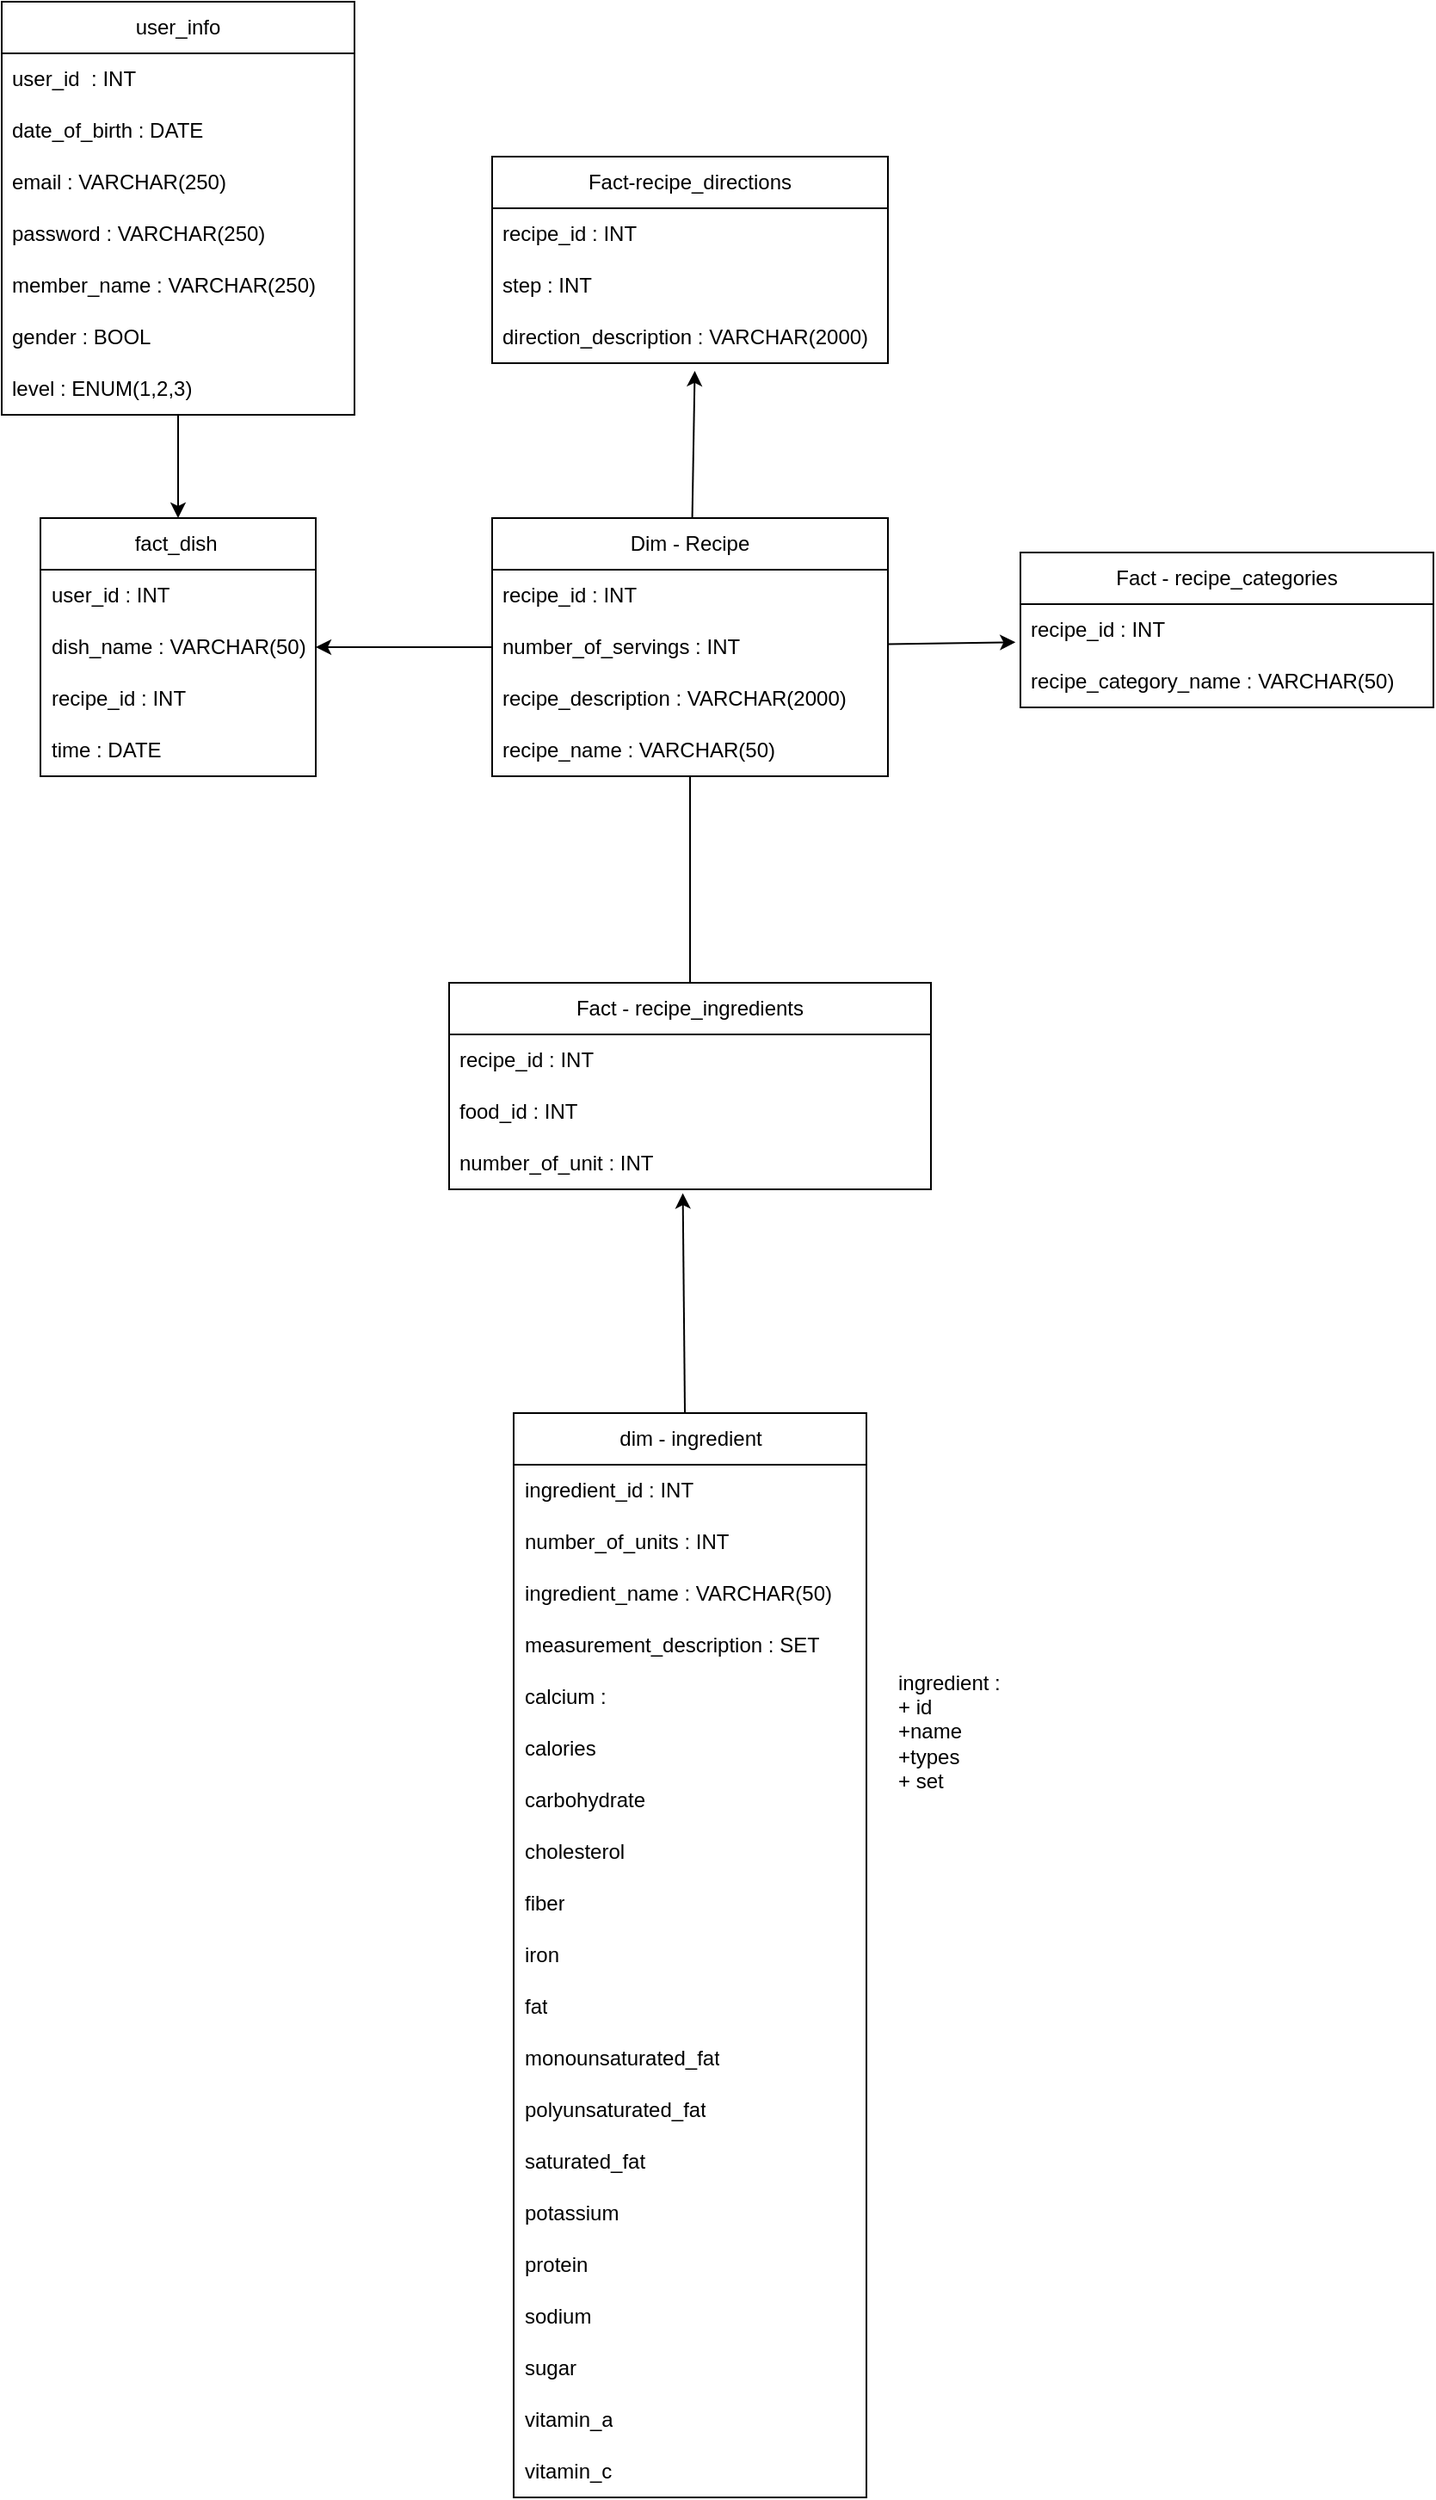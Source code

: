 <mxfile version="22.1.18" type="device" pages="3">
  <diagram name="Trang-1" id="-YpZB9-cMlBRBFq3Rj5z">
    <mxGraphModel dx="1006" dy="567" grid="1" gridSize="10" guides="1" tooltips="1" connect="1" arrows="1" fold="1" page="1" pageScale="1" pageWidth="1654" pageHeight="2336" math="0" shadow="0">
      <root>
        <mxCell id="0" />
        <mxCell id="1" parent="0" />
        <mxCell id="JT081r3u4HEl6S4gRo_m-16" value="fact_dish&amp;nbsp;" style="swimlane;fontStyle=0;childLayout=stackLayout;horizontal=1;startSize=30;horizontalStack=0;resizeParent=1;resizeParentMax=0;resizeLast=0;collapsible=1;marginBottom=0;whiteSpace=wrap;html=1;" parent="1" vertex="1">
          <mxGeometry x="137.5" y="440" width="160" height="150" as="geometry" />
        </mxCell>
        <mxCell id="JT081r3u4HEl6S4gRo_m-17" value="user_id : INT" style="text;strokeColor=none;fillColor=none;align=left;verticalAlign=middle;spacingLeft=4;spacingRight=4;overflow=hidden;points=[[0,0.5],[1,0.5]];portConstraint=eastwest;rotatable=0;whiteSpace=wrap;html=1;" parent="JT081r3u4HEl6S4gRo_m-16" vertex="1">
          <mxGeometry y="30" width="160" height="30" as="geometry" />
        </mxCell>
        <mxCell id="JT081r3u4HEl6S4gRo_m-129" value="dish_name : VARCHAR(50)" style="text;strokeColor=none;fillColor=none;align=left;verticalAlign=middle;spacingLeft=4;spacingRight=4;overflow=hidden;points=[[0,0.5],[1,0.5]];portConstraint=eastwest;rotatable=0;whiteSpace=wrap;html=1;" parent="JT081r3u4HEl6S4gRo_m-16" vertex="1">
          <mxGeometry y="60" width="160" height="30" as="geometry" />
        </mxCell>
        <mxCell id="JT081r3u4HEl6S4gRo_m-36" value="recipe_id : INT" style="text;strokeColor=none;fillColor=none;align=left;verticalAlign=middle;spacingLeft=4;spacingRight=4;overflow=hidden;points=[[0,0.5],[1,0.5]];portConstraint=eastwest;rotatable=0;whiteSpace=wrap;html=1;" parent="JT081r3u4HEl6S4gRo_m-16" vertex="1">
          <mxGeometry y="90" width="160" height="30" as="geometry" />
        </mxCell>
        <mxCell id="JT081r3u4HEl6S4gRo_m-123" value="time : DATE" style="text;strokeColor=none;fillColor=none;align=left;verticalAlign=middle;spacingLeft=4;spacingRight=4;overflow=hidden;points=[[0,0.5],[1,0.5]];portConstraint=eastwest;rotatable=0;whiteSpace=wrap;html=1;" parent="JT081r3u4HEl6S4gRo_m-16" vertex="1">
          <mxGeometry y="120" width="160" height="30" as="geometry" />
        </mxCell>
        <mxCell id="JT081r3u4HEl6S4gRo_m-41" value="Fact-recipe_directions" style="swimlane;fontStyle=0;childLayout=stackLayout;horizontal=1;startSize=30;horizontalStack=0;resizeParent=1;resizeParentMax=0;resizeLast=0;collapsible=1;marginBottom=0;whiteSpace=wrap;html=1;" parent="1" vertex="1">
          <mxGeometry x="400" y="230" width="230" height="120" as="geometry" />
        </mxCell>
        <mxCell id="JT081r3u4HEl6S4gRo_m-42" value="recipe_id : INT" style="text;strokeColor=none;fillColor=none;align=left;verticalAlign=middle;spacingLeft=4;spacingRight=4;overflow=hidden;points=[[0,0.5],[1,0.5]];portConstraint=eastwest;rotatable=0;whiteSpace=wrap;html=1;" parent="JT081r3u4HEl6S4gRo_m-41" vertex="1">
          <mxGeometry y="30" width="230" height="30" as="geometry" />
        </mxCell>
        <mxCell id="JT081r3u4HEl6S4gRo_m-43" value="step : INT" style="text;strokeColor=none;fillColor=none;align=left;verticalAlign=middle;spacingLeft=4;spacingRight=4;overflow=hidden;points=[[0,0.5],[1,0.5]];portConstraint=eastwest;rotatable=0;whiteSpace=wrap;html=1;" parent="JT081r3u4HEl6S4gRo_m-41" vertex="1">
          <mxGeometry y="60" width="230" height="30" as="geometry" />
        </mxCell>
        <mxCell id="JT081r3u4HEl6S4gRo_m-44" value="direction_description : VARCHAR(2000)" style="text;strokeColor=none;fillColor=none;align=left;verticalAlign=middle;spacingLeft=4;spacingRight=4;overflow=hidden;points=[[0,0.5],[1,0.5]];portConstraint=eastwest;rotatable=0;whiteSpace=wrap;html=1;" parent="JT081r3u4HEl6S4gRo_m-41" vertex="1">
          <mxGeometry y="90" width="230" height="30" as="geometry" />
        </mxCell>
        <mxCell id="JT081r3u4HEl6S4gRo_m-132" style="edgeStyle=none;rounded=0;orthogonalLoop=1;jettySize=auto;html=1;entryX=1;entryY=0.5;entryDx=0;entryDy=0;" parent="1" source="JT081r3u4HEl6S4gRo_m-45" target="JT081r3u4HEl6S4gRo_m-129" edge="1">
          <mxGeometry relative="1" as="geometry" />
        </mxCell>
        <mxCell id="JT081r3u4HEl6S4gRo_m-138" style="edgeStyle=none;rounded=0;orthogonalLoop=1;jettySize=auto;html=1;" parent="1" source="JT081r3u4HEl6S4gRo_m-45" target="JT081r3u4HEl6S4gRo_m-80" edge="1">
          <mxGeometry relative="1" as="geometry" />
        </mxCell>
        <mxCell id="JT081r3u4HEl6S4gRo_m-45" value="Dim - Recipe" style="swimlane;fontStyle=0;childLayout=stackLayout;horizontal=1;startSize=30;horizontalStack=0;resizeParent=1;resizeParentMax=0;resizeLast=0;collapsible=1;marginBottom=0;whiteSpace=wrap;html=1;" parent="1" vertex="1">
          <mxGeometry x="400" y="440" width="230" height="150" as="geometry" />
        </mxCell>
        <mxCell id="JT081r3u4HEl6S4gRo_m-57" value="recipe_id : INT" style="text;strokeColor=none;fillColor=none;align=left;verticalAlign=middle;spacingLeft=4;spacingRight=4;overflow=hidden;points=[[0,0.5],[1,0.5]];portConstraint=eastwest;rotatable=0;whiteSpace=wrap;html=1;" parent="JT081r3u4HEl6S4gRo_m-45" vertex="1">
          <mxGeometry y="30" width="230" height="30" as="geometry" />
        </mxCell>
        <mxCell id="JT081r3u4HEl6S4gRo_m-55" value="number_of_servings : INT" style="text;strokeColor=none;fillColor=none;align=left;verticalAlign=middle;spacingLeft=4;spacingRight=4;overflow=hidden;points=[[0,0.5],[1,0.5]];portConstraint=eastwest;rotatable=0;whiteSpace=wrap;html=1;" parent="JT081r3u4HEl6S4gRo_m-45" vertex="1">
          <mxGeometry y="60" width="230" height="30" as="geometry" />
        </mxCell>
        <mxCell id="JT081r3u4HEl6S4gRo_m-54" value="recipe_description : VARCHAR(2000)" style="text;strokeColor=none;fillColor=none;align=left;verticalAlign=middle;spacingLeft=4;spacingRight=4;overflow=hidden;points=[[0,0.5],[1,0.5]];portConstraint=eastwest;rotatable=0;whiteSpace=wrap;html=1;" parent="JT081r3u4HEl6S4gRo_m-45" vertex="1">
          <mxGeometry y="90" width="230" height="30" as="geometry" />
        </mxCell>
        <mxCell id="JT081r3u4HEl6S4gRo_m-53" value="recipe_name : VARCHAR(50)" style="text;strokeColor=none;fillColor=none;align=left;verticalAlign=middle;spacingLeft=4;spacingRight=4;overflow=hidden;points=[[0,0.5],[1,0.5]];portConstraint=eastwest;rotatable=0;whiteSpace=wrap;html=1;" parent="JT081r3u4HEl6S4gRo_m-45" vertex="1">
          <mxGeometry y="120" width="230" height="30" as="geometry" />
        </mxCell>
        <mxCell id="JT081r3u4HEl6S4gRo_m-127" style="edgeStyle=none;rounded=0;orthogonalLoop=1;jettySize=auto;html=1;entryX=0.5;entryY=0;entryDx=0;entryDy=0;" parent="1" source="JT081r3u4HEl6S4gRo_m-61" target="JT081r3u4HEl6S4gRo_m-16" edge="1">
          <mxGeometry relative="1" as="geometry" />
        </mxCell>
        <mxCell id="JT081r3u4HEl6S4gRo_m-61" value="user_info" style="swimlane;fontStyle=0;childLayout=stackLayout;horizontal=1;startSize=30;horizontalStack=0;resizeParent=1;resizeParentMax=0;resizeLast=0;collapsible=1;marginBottom=0;whiteSpace=wrap;html=1;" parent="1" vertex="1">
          <mxGeometry x="115" y="140" width="205" height="240" as="geometry" />
        </mxCell>
        <mxCell id="JT081r3u4HEl6S4gRo_m-62" value="user_id&amp;nbsp; : INT" style="text;strokeColor=none;fillColor=none;align=left;verticalAlign=middle;spacingLeft=4;spacingRight=4;overflow=hidden;points=[[0,0.5],[1,0.5]];portConstraint=eastwest;rotatable=0;whiteSpace=wrap;html=1;" parent="JT081r3u4HEl6S4gRo_m-61" vertex="1">
          <mxGeometry y="30" width="205" height="30" as="geometry" />
        </mxCell>
        <mxCell id="JT081r3u4HEl6S4gRo_m-71" value="date_of_birth : DATE" style="text;strokeColor=none;fillColor=none;align=left;verticalAlign=middle;spacingLeft=4;spacingRight=4;overflow=hidden;points=[[0,0.5],[1,0.5]];portConstraint=eastwest;rotatable=0;whiteSpace=wrap;html=1;" parent="JT081r3u4HEl6S4gRo_m-61" vertex="1">
          <mxGeometry y="60" width="205" height="30" as="geometry" />
        </mxCell>
        <mxCell id="JT081r3u4HEl6S4gRo_m-72" value="email : VARCHAR(250)" style="text;strokeColor=none;fillColor=none;align=left;verticalAlign=middle;spacingLeft=4;spacingRight=4;overflow=hidden;points=[[0,0.5],[1,0.5]];portConstraint=eastwest;rotatable=0;whiteSpace=wrap;html=1;" parent="JT081r3u4HEl6S4gRo_m-61" vertex="1">
          <mxGeometry y="90" width="205" height="30" as="geometry" />
        </mxCell>
        <mxCell id="JT081r3u4HEl6S4gRo_m-75" value="password : VARCHAR(250)" style="text;strokeColor=none;fillColor=none;align=left;verticalAlign=middle;spacingLeft=4;spacingRight=4;overflow=hidden;points=[[0,0.5],[1,0.5]];portConstraint=eastwest;rotatable=0;whiteSpace=wrap;html=1;" parent="JT081r3u4HEl6S4gRo_m-61" vertex="1">
          <mxGeometry y="120" width="205" height="30" as="geometry" />
        </mxCell>
        <mxCell id="JT081r3u4HEl6S4gRo_m-74" value="member_name : VARCHAR(250)" style="text;strokeColor=none;fillColor=none;align=left;verticalAlign=middle;spacingLeft=4;spacingRight=4;overflow=hidden;points=[[0,0.5],[1,0.5]];portConstraint=eastwest;rotatable=0;whiteSpace=wrap;html=1;" parent="JT081r3u4HEl6S4gRo_m-61" vertex="1">
          <mxGeometry y="150" width="205" height="30" as="geometry" />
        </mxCell>
        <mxCell id="JT081r3u4HEl6S4gRo_m-73" value="gender : BOOL" style="text;strokeColor=none;fillColor=none;align=left;verticalAlign=middle;spacingLeft=4;spacingRight=4;overflow=hidden;points=[[0,0.5],[1,0.5]];portConstraint=eastwest;rotatable=0;whiteSpace=wrap;html=1;" parent="JT081r3u4HEl6S4gRo_m-61" vertex="1">
          <mxGeometry y="180" width="205" height="30" as="geometry" />
        </mxCell>
        <mxCell id="kszjwDVqLnk_o94JwR6S-6" value="level : ENUM(1,2,3)" style="text;strokeColor=none;fillColor=none;align=left;verticalAlign=middle;spacingLeft=4;spacingRight=4;overflow=hidden;points=[[0,0.5],[1,0.5]];portConstraint=eastwest;rotatable=0;whiteSpace=wrap;html=1;" parent="JT081r3u4HEl6S4gRo_m-61" vertex="1">
          <mxGeometry y="210" width="205" height="30" as="geometry" />
        </mxCell>
        <mxCell id="JT081r3u4HEl6S4gRo_m-79" value="Fact - recipe_ingredients" style="swimlane;fontStyle=0;childLayout=stackLayout;horizontal=1;startSize=30;horizontalStack=0;resizeParent=1;resizeParentMax=0;resizeLast=0;collapsible=1;marginBottom=0;whiteSpace=wrap;html=1;" parent="1" vertex="1">
          <mxGeometry x="375" y="710" width="280" height="120" as="geometry" />
        </mxCell>
        <mxCell id="JT081r3u4HEl6S4gRo_m-80" value="recipe_id : INT" style="text;strokeColor=none;fillColor=none;align=left;verticalAlign=middle;spacingLeft=4;spacingRight=4;overflow=hidden;points=[[0,0.5],[1,0.5]];portConstraint=eastwest;rotatable=0;whiteSpace=wrap;html=1;" parent="JT081r3u4HEl6S4gRo_m-79" vertex="1">
          <mxGeometry y="30" width="280" height="30" as="geometry" />
        </mxCell>
        <mxCell id="JT081r3u4HEl6S4gRo_m-81" value="food_id : INT" style="text;strokeColor=none;fillColor=none;align=left;verticalAlign=middle;spacingLeft=4;spacingRight=4;overflow=hidden;points=[[0,0.5],[1,0.5]];portConstraint=eastwest;rotatable=0;whiteSpace=wrap;html=1;" parent="JT081r3u4HEl6S4gRo_m-79" vertex="1">
          <mxGeometry y="60" width="280" height="30" as="geometry" />
        </mxCell>
        <mxCell id="JT081r3u4HEl6S4gRo_m-82" value="number_of_unit : INT" style="text;strokeColor=none;fillColor=none;align=left;verticalAlign=middle;spacingLeft=4;spacingRight=4;overflow=hidden;points=[[0,0.5],[1,0.5]];portConstraint=eastwest;rotatable=0;whiteSpace=wrap;html=1;" parent="JT081r3u4HEl6S4gRo_m-79" vertex="1">
          <mxGeometry y="90" width="280" height="30" as="geometry" />
        </mxCell>
        <mxCell id="JT081r3u4HEl6S4gRo_m-160" style="edgeStyle=none;rounded=0;orthogonalLoop=1;jettySize=auto;html=1;entryX=0.485;entryY=1.073;entryDx=0;entryDy=0;entryPerimeter=0;" parent="1" source="JT081r3u4HEl6S4gRo_m-84" target="JT081r3u4HEl6S4gRo_m-82" edge="1">
          <mxGeometry relative="1" as="geometry">
            <mxPoint x="515" y="860" as="targetPoint" />
          </mxGeometry>
        </mxCell>
        <mxCell id="JT081r3u4HEl6S4gRo_m-84" value="dim - ingredient" style="swimlane;fontStyle=0;childLayout=stackLayout;horizontal=1;startSize=30;horizontalStack=0;resizeParent=1;resizeParentMax=0;resizeLast=0;collapsible=1;marginBottom=0;whiteSpace=wrap;html=1;" parent="1" vertex="1">
          <mxGeometry x="412.5" y="960" width="205" height="630" as="geometry" />
        </mxCell>
        <mxCell id="JT081r3u4HEl6S4gRo_m-85" value="ingredient_id : INT" style="text;strokeColor=none;fillColor=none;align=left;verticalAlign=middle;spacingLeft=4;spacingRight=4;overflow=hidden;points=[[0,0.5],[1,0.5]];portConstraint=eastwest;rotatable=0;whiteSpace=wrap;html=1;" parent="JT081r3u4HEl6S4gRo_m-84" vertex="1">
          <mxGeometry y="30" width="205" height="30" as="geometry" />
        </mxCell>
        <mxCell id="JT081r3u4HEl6S4gRo_m-151" value="number_of_units : INT" style="text;strokeColor=none;fillColor=none;align=left;verticalAlign=middle;spacingLeft=4;spacingRight=4;overflow=hidden;points=[[0,0.5],[1,0.5]];portConstraint=eastwest;rotatable=0;whiteSpace=wrap;html=1;" parent="JT081r3u4HEl6S4gRo_m-84" vertex="1">
          <mxGeometry y="60" width="205" height="30" as="geometry" />
        </mxCell>
        <mxCell id="JT081r3u4HEl6S4gRo_m-86" value="ingredient_name : VARCHAR(50)" style="text;strokeColor=none;fillColor=none;align=left;verticalAlign=middle;spacingLeft=4;spacingRight=4;overflow=hidden;points=[[0,0.5],[1,0.5]];portConstraint=eastwest;rotatable=0;whiteSpace=wrap;html=1;" parent="JT081r3u4HEl6S4gRo_m-84" vertex="1">
          <mxGeometry y="90" width="205" height="30" as="geometry" />
        </mxCell>
        <mxCell id="JT081r3u4HEl6S4gRo_m-147" value="measurement_description : SET" style="text;strokeColor=none;fillColor=none;align=left;verticalAlign=middle;spacingLeft=4;spacingRight=4;overflow=hidden;points=[[0,0.5],[1,0.5]];portConstraint=eastwest;rotatable=0;whiteSpace=wrap;html=1;" parent="JT081r3u4HEl6S4gRo_m-84" vertex="1">
          <mxGeometry y="120" width="205" height="30" as="geometry" />
        </mxCell>
        <mxCell id="JT081r3u4HEl6S4gRo_m-87" value="calcium :&amp;nbsp;" style="text;strokeColor=none;fillColor=none;align=left;verticalAlign=middle;spacingLeft=4;spacingRight=4;overflow=hidden;points=[[0,0.5],[1,0.5]];portConstraint=eastwest;rotatable=0;whiteSpace=wrap;html=1;" parent="JT081r3u4HEl6S4gRo_m-84" vertex="1">
          <mxGeometry y="150" width="205" height="30" as="geometry" />
        </mxCell>
        <mxCell id="JT081r3u4HEl6S4gRo_m-141" value="calories" style="text;strokeColor=none;fillColor=none;align=left;verticalAlign=middle;spacingLeft=4;spacingRight=4;overflow=hidden;points=[[0,0.5],[1,0.5]];portConstraint=eastwest;rotatable=0;whiteSpace=wrap;html=1;" parent="JT081r3u4HEl6S4gRo_m-84" vertex="1">
          <mxGeometry y="180" width="205" height="30" as="geometry" />
        </mxCell>
        <mxCell id="JT081r3u4HEl6S4gRo_m-142" value="carbohydrate" style="text;strokeColor=none;fillColor=none;align=left;verticalAlign=middle;spacingLeft=4;spacingRight=4;overflow=hidden;points=[[0,0.5],[1,0.5]];portConstraint=eastwest;rotatable=0;whiteSpace=wrap;html=1;" parent="JT081r3u4HEl6S4gRo_m-84" vertex="1">
          <mxGeometry y="210" width="205" height="30" as="geometry" />
        </mxCell>
        <mxCell id="JT081r3u4HEl6S4gRo_m-143" value="cholesterol" style="text;strokeColor=none;fillColor=none;align=left;verticalAlign=middle;spacingLeft=4;spacingRight=4;overflow=hidden;points=[[0,0.5],[1,0.5]];portConstraint=eastwest;rotatable=0;whiteSpace=wrap;html=1;" parent="JT081r3u4HEl6S4gRo_m-84" vertex="1">
          <mxGeometry y="240" width="205" height="30" as="geometry" />
        </mxCell>
        <mxCell id="JT081r3u4HEl6S4gRo_m-145" value="fiber" style="text;strokeColor=none;fillColor=none;align=left;verticalAlign=middle;spacingLeft=4;spacingRight=4;overflow=hidden;points=[[0,0.5],[1,0.5]];portConstraint=eastwest;rotatable=0;whiteSpace=wrap;html=1;" parent="JT081r3u4HEl6S4gRo_m-84" vertex="1">
          <mxGeometry y="270" width="205" height="30" as="geometry" />
        </mxCell>
        <mxCell id="JT081r3u4HEl6S4gRo_m-146" value="iron" style="text;strokeColor=none;fillColor=none;align=left;verticalAlign=middle;spacingLeft=4;spacingRight=4;overflow=hidden;points=[[0,0.5],[1,0.5]];portConstraint=eastwest;rotatable=0;whiteSpace=wrap;html=1;" parent="JT081r3u4HEl6S4gRo_m-84" vertex="1">
          <mxGeometry y="300" width="205" height="30" as="geometry" />
        </mxCell>
        <mxCell id="JT081r3u4HEl6S4gRo_m-144" value="fat" style="text;strokeColor=none;fillColor=none;align=left;verticalAlign=middle;spacingLeft=4;spacingRight=4;overflow=hidden;points=[[0,0.5],[1,0.5]];portConstraint=eastwest;rotatable=0;whiteSpace=wrap;html=1;" parent="JT081r3u4HEl6S4gRo_m-84" vertex="1">
          <mxGeometry y="330" width="205" height="30" as="geometry" />
        </mxCell>
        <mxCell id="JT081r3u4HEl6S4gRo_m-150" value="monounsaturated_fat" style="text;strokeColor=none;fillColor=none;align=left;verticalAlign=middle;spacingLeft=4;spacingRight=4;overflow=hidden;points=[[0,0.5],[1,0.5]];portConstraint=eastwest;rotatable=0;whiteSpace=wrap;html=1;" parent="JT081r3u4HEl6S4gRo_m-84" vertex="1">
          <mxGeometry y="360" width="205" height="30" as="geometry" />
        </mxCell>
        <mxCell id="JT081r3u4HEl6S4gRo_m-152" value="polyunsaturated_fat" style="text;strokeColor=none;fillColor=none;align=left;verticalAlign=middle;spacingLeft=4;spacingRight=4;overflow=hidden;points=[[0,0.5],[1,0.5]];portConstraint=eastwest;rotatable=0;whiteSpace=wrap;html=1;" parent="JT081r3u4HEl6S4gRo_m-84" vertex="1">
          <mxGeometry y="390" width="205" height="30" as="geometry" />
        </mxCell>
        <mxCell id="JT081r3u4HEl6S4gRo_m-155" value="saturated_fat" style="text;strokeColor=none;fillColor=none;align=left;verticalAlign=middle;spacingLeft=4;spacingRight=4;overflow=hidden;points=[[0,0.5],[1,0.5]];portConstraint=eastwest;rotatable=0;whiteSpace=wrap;html=1;" parent="JT081r3u4HEl6S4gRo_m-84" vertex="1">
          <mxGeometry y="420" width="205" height="30" as="geometry" />
        </mxCell>
        <mxCell id="JT081r3u4HEl6S4gRo_m-153" value="potassium" style="text;strokeColor=none;fillColor=none;align=left;verticalAlign=middle;spacingLeft=4;spacingRight=4;overflow=hidden;points=[[0,0.5],[1,0.5]];portConstraint=eastwest;rotatable=0;whiteSpace=wrap;html=1;" parent="JT081r3u4HEl6S4gRo_m-84" vertex="1">
          <mxGeometry y="450" width="205" height="30" as="geometry" />
        </mxCell>
        <mxCell id="JT081r3u4HEl6S4gRo_m-154" value="protein" style="text;strokeColor=none;fillColor=none;align=left;verticalAlign=middle;spacingLeft=4;spacingRight=4;overflow=hidden;points=[[0,0.5],[1,0.5]];portConstraint=eastwest;rotatable=0;whiteSpace=wrap;html=1;" parent="JT081r3u4HEl6S4gRo_m-84" vertex="1">
          <mxGeometry y="480" width="205" height="30" as="geometry" />
        </mxCell>
        <mxCell id="JT081r3u4HEl6S4gRo_m-156" value="sodium" style="text;strokeColor=none;fillColor=none;align=left;verticalAlign=middle;spacingLeft=4;spacingRight=4;overflow=hidden;points=[[0,0.5],[1,0.5]];portConstraint=eastwest;rotatable=0;whiteSpace=wrap;html=1;" parent="JT081r3u4HEl6S4gRo_m-84" vertex="1">
          <mxGeometry y="510" width="205" height="30" as="geometry" />
        </mxCell>
        <mxCell id="JT081r3u4HEl6S4gRo_m-157" value="sugar" style="text;strokeColor=none;fillColor=none;align=left;verticalAlign=middle;spacingLeft=4;spacingRight=4;overflow=hidden;points=[[0,0.5],[1,0.5]];portConstraint=eastwest;rotatable=0;whiteSpace=wrap;html=1;" parent="JT081r3u4HEl6S4gRo_m-84" vertex="1">
          <mxGeometry y="540" width="205" height="30" as="geometry" />
        </mxCell>
        <mxCell id="JT081r3u4HEl6S4gRo_m-158" value="vitamin_a" style="text;strokeColor=none;fillColor=none;align=left;verticalAlign=middle;spacingLeft=4;spacingRight=4;overflow=hidden;points=[[0,0.5],[1,0.5]];portConstraint=eastwest;rotatable=0;whiteSpace=wrap;html=1;" parent="JT081r3u4HEl6S4gRo_m-84" vertex="1">
          <mxGeometry y="570" width="205" height="30" as="geometry" />
        </mxCell>
        <mxCell id="JT081r3u4HEl6S4gRo_m-159" value="vitamin_c" style="text;strokeColor=none;fillColor=none;align=left;verticalAlign=middle;spacingLeft=4;spacingRight=4;overflow=hidden;points=[[0,0.5],[1,0.5]];portConstraint=eastwest;rotatable=0;whiteSpace=wrap;html=1;" parent="JT081r3u4HEl6S4gRo_m-84" vertex="1">
          <mxGeometry y="600" width="205" height="30" as="geometry" />
        </mxCell>
        <mxCell id="JT081r3u4HEl6S4gRo_m-133" value="Fact - recipe_categories" style="swimlane;fontStyle=0;childLayout=stackLayout;horizontal=1;startSize=30;horizontalStack=0;resizeParent=1;resizeParentMax=0;resizeLast=0;collapsible=1;marginBottom=0;whiteSpace=wrap;html=1;" parent="1" vertex="1">
          <mxGeometry x="707" y="460" width="240" height="90" as="geometry" />
        </mxCell>
        <mxCell id="JT081r3u4HEl6S4gRo_m-135" value="recipe_id : INT" style="text;strokeColor=none;fillColor=none;align=left;verticalAlign=middle;spacingLeft=4;spacingRight=4;overflow=hidden;points=[[0,0.5],[1,0.5]];portConstraint=eastwest;rotatable=0;whiteSpace=wrap;html=1;" parent="JT081r3u4HEl6S4gRo_m-133" vertex="1">
          <mxGeometry y="30" width="240" height="30" as="geometry" />
        </mxCell>
        <mxCell id="JT081r3u4HEl6S4gRo_m-134" value="recipe_category_name : VARCHAR(50)" style="text;strokeColor=none;fillColor=none;align=left;verticalAlign=middle;spacingLeft=4;spacingRight=4;overflow=hidden;points=[[0,0.5],[1,0.5]];portConstraint=eastwest;rotatable=0;whiteSpace=wrap;html=1;" parent="JT081r3u4HEl6S4gRo_m-133" vertex="1">
          <mxGeometry y="60" width="240" height="30" as="geometry" />
        </mxCell>
        <mxCell id="JT081r3u4HEl6S4gRo_m-137" style="edgeStyle=none;rounded=0;orthogonalLoop=1;jettySize=auto;html=1;entryX=-0.012;entryY=0.737;entryDx=0;entryDy=0;entryPerimeter=0;" parent="1" source="JT081r3u4HEl6S4gRo_m-45" target="JT081r3u4HEl6S4gRo_m-135" edge="1">
          <mxGeometry relative="1" as="geometry" />
        </mxCell>
        <mxCell id="JT081r3u4HEl6S4gRo_m-140" style="edgeStyle=none;rounded=0;orthogonalLoop=1;jettySize=auto;html=1;entryX=0.512;entryY=1.149;entryDx=0;entryDy=0;entryPerimeter=0;" parent="1" source="JT081r3u4HEl6S4gRo_m-45" target="JT081r3u4HEl6S4gRo_m-44" edge="1">
          <mxGeometry relative="1" as="geometry" />
        </mxCell>
        <mxCell id="kszjwDVqLnk_o94JwR6S-7" value="ingredient :&lt;br&gt;+ id&amp;nbsp;&lt;br&gt;+name&lt;br&gt;+types&lt;br&gt;+ set" style="text;strokeColor=none;fillColor=none;align=left;verticalAlign=middle;spacingLeft=4;spacingRight=4;overflow=hidden;points=[[0,0.5],[1,0.5]];portConstraint=eastwest;rotatable=0;whiteSpace=wrap;html=1;" parent="1" vertex="1">
          <mxGeometry x="630" y="990" width="200" height="310" as="geometry" />
        </mxCell>
      </root>
    </mxGraphModel>
  </diagram>
  <diagram id="7aKp_aovH5Ec8d8Ufna8" name="Page-2">
    <mxGraphModel dx="2012" dy="1134" grid="1" gridSize="10" guides="1" tooltips="1" connect="1" arrows="1" fold="1" page="1" pageScale="1" pageWidth="2339" pageHeight="3300" math="0" shadow="0">
      <root>
        <mxCell id="0" />
        <mxCell id="1" parent="0" />
        <mxCell id="ORFNeghSRXmT8oDwe5hm-85" value="Fact - recipe_ingredients" style="swimlane;fontStyle=0;childLayout=stackLayout;horizontal=1;startSize=30;horizontalStack=0;resizeParent=1;resizeParentMax=0;resizeLast=0;collapsible=1;marginBottom=0;whiteSpace=wrap;html=1;" parent="1" vertex="1">
          <mxGeometry x="915" y="760" width="280" height="120" as="geometry" />
        </mxCell>
        <mxCell id="ORFNeghSRXmT8oDwe5hm-86" value="recipe_id : INT" style="text;strokeColor=none;fillColor=none;align=left;verticalAlign=middle;spacingLeft=4;spacingRight=4;overflow=hidden;points=[[0,0.5],[1,0.5]];portConstraint=eastwest;rotatable=0;whiteSpace=wrap;html=1;" parent="ORFNeghSRXmT8oDwe5hm-85" vertex="1">
          <mxGeometry y="30" width="280" height="30" as="geometry" />
        </mxCell>
        <mxCell id="ORFNeghSRXmT8oDwe5hm-87" value="food_id : INT" style="text;strokeColor=none;fillColor=none;align=left;verticalAlign=middle;spacingLeft=4;spacingRight=4;overflow=hidden;points=[[0,0.5],[1,0.5]];portConstraint=eastwest;rotatable=0;whiteSpace=wrap;html=1;" parent="ORFNeghSRXmT8oDwe5hm-85" vertex="1">
          <mxGeometry y="60" width="280" height="30" as="geometry" />
        </mxCell>
        <mxCell id="ORFNeghSRXmT8oDwe5hm-88" value="number_of_unit : ENUM()" style="text;strokeColor=none;fillColor=none;align=left;verticalAlign=middle;spacingLeft=4;spacingRight=4;overflow=hidden;points=[[0,0.5],[1,0.5]];portConstraint=eastwest;rotatable=0;whiteSpace=wrap;html=1;" parent="ORFNeghSRXmT8oDwe5hm-85" vertex="1">
          <mxGeometry y="90" width="280" height="30" as="geometry" />
        </mxCell>
        <mxCell id="ORFNeghSRXmT8oDwe5hm-89" style="edgeStyle=none;rounded=0;orthogonalLoop=1;jettySize=auto;html=1;entryX=0.485;entryY=1.073;entryDx=0;entryDy=0;entryPerimeter=0;" parent="1" source="ORFNeghSRXmT8oDwe5hm-90" target="ORFNeghSRXmT8oDwe5hm-88" edge="1">
          <mxGeometry relative="1" as="geometry">
            <mxPoint x="1090" y="770" as="targetPoint" />
          </mxGeometry>
        </mxCell>
        <mxCell id="ORFNeghSRXmT8oDwe5hm-90" value="dim - ingredient" style="swimlane;fontStyle=0;childLayout=stackLayout;horizontal=1;startSize=30;horizontalStack=0;resizeParent=1;resizeParentMax=0;resizeLast=0;collapsible=1;marginBottom=0;whiteSpace=wrap;html=1;" parent="1" vertex="1">
          <mxGeometry x="950" y="960" width="205" height="570" as="geometry" />
        </mxCell>
        <mxCell id="ORFNeghSRXmT8oDwe5hm-91" value="ingredient_id : INT" style="text;strokeColor=none;fillColor=none;align=left;verticalAlign=middle;spacingLeft=4;spacingRight=4;overflow=hidden;points=[[0,0.5],[1,0.5]];portConstraint=eastwest;rotatable=0;whiteSpace=wrap;html=1;" parent="ORFNeghSRXmT8oDwe5hm-90" vertex="1">
          <mxGeometry y="30" width="205" height="30" as="geometry" />
        </mxCell>
        <mxCell id="ORFNeghSRXmT8oDwe5hm-93" value="ingredient_name : VARCHAR(50)" style="text;strokeColor=none;fillColor=none;align=left;verticalAlign=middle;spacingLeft=4;spacingRight=4;overflow=hidden;points=[[0,0.5],[1,0.5]];portConstraint=eastwest;rotatable=0;whiteSpace=wrap;html=1;" parent="ORFNeghSRXmT8oDwe5hm-90" vertex="1">
          <mxGeometry y="60" width="205" height="30" as="geometry" />
        </mxCell>
        <mxCell id="ORFNeghSRXmT8oDwe5hm-95" value="calcium :&amp;nbsp;" style="text;strokeColor=none;fillColor=none;align=left;verticalAlign=middle;spacingLeft=4;spacingRight=4;overflow=hidden;points=[[0,0.5],[1,0.5]];portConstraint=eastwest;rotatable=0;whiteSpace=wrap;html=1;" parent="ORFNeghSRXmT8oDwe5hm-90" vertex="1">
          <mxGeometry y="90" width="205" height="30" as="geometry" />
        </mxCell>
        <mxCell id="ORFNeghSRXmT8oDwe5hm-96" value="calories" style="text;strokeColor=none;fillColor=none;align=left;verticalAlign=middle;spacingLeft=4;spacingRight=4;overflow=hidden;points=[[0,0.5],[1,0.5]];portConstraint=eastwest;rotatable=0;whiteSpace=wrap;html=1;" parent="ORFNeghSRXmT8oDwe5hm-90" vertex="1">
          <mxGeometry y="120" width="205" height="30" as="geometry" />
        </mxCell>
        <mxCell id="ORFNeghSRXmT8oDwe5hm-97" value="carbohydrate" style="text;strokeColor=none;fillColor=none;align=left;verticalAlign=middle;spacingLeft=4;spacingRight=4;overflow=hidden;points=[[0,0.5],[1,0.5]];portConstraint=eastwest;rotatable=0;whiteSpace=wrap;html=1;" parent="ORFNeghSRXmT8oDwe5hm-90" vertex="1">
          <mxGeometry y="150" width="205" height="30" as="geometry" />
        </mxCell>
        <mxCell id="ORFNeghSRXmT8oDwe5hm-98" value="cholesterol" style="text;strokeColor=none;fillColor=none;align=left;verticalAlign=middle;spacingLeft=4;spacingRight=4;overflow=hidden;points=[[0,0.5],[1,0.5]];portConstraint=eastwest;rotatable=0;whiteSpace=wrap;html=1;" parent="ORFNeghSRXmT8oDwe5hm-90" vertex="1">
          <mxGeometry y="180" width="205" height="30" as="geometry" />
        </mxCell>
        <mxCell id="ORFNeghSRXmT8oDwe5hm-99" value="fiber" style="text;strokeColor=none;fillColor=none;align=left;verticalAlign=middle;spacingLeft=4;spacingRight=4;overflow=hidden;points=[[0,0.5],[1,0.5]];portConstraint=eastwest;rotatable=0;whiteSpace=wrap;html=1;" parent="ORFNeghSRXmT8oDwe5hm-90" vertex="1">
          <mxGeometry y="210" width="205" height="30" as="geometry" />
        </mxCell>
        <mxCell id="ORFNeghSRXmT8oDwe5hm-100" value="iron" style="text;strokeColor=none;fillColor=none;align=left;verticalAlign=middle;spacingLeft=4;spacingRight=4;overflow=hidden;points=[[0,0.5],[1,0.5]];portConstraint=eastwest;rotatable=0;whiteSpace=wrap;html=1;" parent="ORFNeghSRXmT8oDwe5hm-90" vertex="1">
          <mxGeometry y="240" width="205" height="30" as="geometry" />
        </mxCell>
        <mxCell id="ORFNeghSRXmT8oDwe5hm-101" value="fat" style="text;strokeColor=none;fillColor=none;align=left;verticalAlign=middle;spacingLeft=4;spacingRight=4;overflow=hidden;points=[[0,0.5],[1,0.5]];portConstraint=eastwest;rotatable=0;whiteSpace=wrap;html=1;" parent="ORFNeghSRXmT8oDwe5hm-90" vertex="1">
          <mxGeometry y="270" width="205" height="30" as="geometry" />
        </mxCell>
        <mxCell id="ORFNeghSRXmT8oDwe5hm-102" value="monounsaturated_fat" style="text;strokeColor=none;fillColor=none;align=left;verticalAlign=middle;spacingLeft=4;spacingRight=4;overflow=hidden;points=[[0,0.5],[1,0.5]];portConstraint=eastwest;rotatable=0;whiteSpace=wrap;html=1;" parent="ORFNeghSRXmT8oDwe5hm-90" vertex="1">
          <mxGeometry y="300" width="205" height="30" as="geometry" />
        </mxCell>
        <mxCell id="ORFNeghSRXmT8oDwe5hm-103" value="polyunsaturated_fat" style="text;strokeColor=none;fillColor=none;align=left;verticalAlign=middle;spacingLeft=4;spacingRight=4;overflow=hidden;points=[[0,0.5],[1,0.5]];portConstraint=eastwest;rotatable=0;whiteSpace=wrap;html=1;" parent="ORFNeghSRXmT8oDwe5hm-90" vertex="1">
          <mxGeometry y="330" width="205" height="30" as="geometry" />
        </mxCell>
        <mxCell id="ORFNeghSRXmT8oDwe5hm-104" value="saturated_fat" style="text;strokeColor=none;fillColor=none;align=left;verticalAlign=middle;spacingLeft=4;spacingRight=4;overflow=hidden;points=[[0,0.5],[1,0.5]];portConstraint=eastwest;rotatable=0;whiteSpace=wrap;html=1;" parent="ORFNeghSRXmT8oDwe5hm-90" vertex="1">
          <mxGeometry y="360" width="205" height="30" as="geometry" />
        </mxCell>
        <mxCell id="ORFNeghSRXmT8oDwe5hm-105" value="potassium" style="text;strokeColor=none;fillColor=none;align=left;verticalAlign=middle;spacingLeft=4;spacingRight=4;overflow=hidden;points=[[0,0.5],[1,0.5]];portConstraint=eastwest;rotatable=0;whiteSpace=wrap;html=1;" parent="ORFNeghSRXmT8oDwe5hm-90" vertex="1">
          <mxGeometry y="390" width="205" height="30" as="geometry" />
        </mxCell>
        <mxCell id="ORFNeghSRXmT8oDwe5hm-106" value="protein" style="text;strokeColor=none;fillColor=none;align=left;verticalAlign=middle;spacingLeft=4;spacingRight=4;overflow=hidden;points=[[0,0.5],[1,0.5]];portConstraint=eastwest;rotatable=0;whiteSpace=wrap;html=1;" parent="ORFNeghSRXmT8oDwe5hm-90" vertex="1">
          <mxGeometry y="420" width="205" height="30" as="geometry" />
        </mxCell>
        <mxCell id="ORFNeghSRXmT8oDwe5hm-107" value="sodium" style="text;strokeColor=none;fillColor=none;align=left;verticalAlign=middle;spacingLeft=4;spacingRight=4;overflow=hidden;points=[[0,0.5],[1,0.5]];portConstraint=eastwest;rotatable=0;whiteSpace=wrap;html=1;" parent="ORFNeghSRXmT8oDwe5hm-90" vertex="1">
          <mxGeometry y="450" width="205" height="30" as="geometry" />
        </mxCell>
        <mxCell id="ORFNeghSRXmT8oDwe5hm-108" value="sugar" style="text;strokeColor=none;fillColor=none;align=left;verticalAlign=middle;spacingLeft=4;spacingRight=4;overflow=hidden;points=[[0,0.5],[1,0.5]];portConstraint=eastwest;rotatable=0;whiteSpace=wrap;html=1;" parent="ORFNeghSRXmT8oDwe5hm-90" vertex="1">
          <mxGeometry y="480" width="205" height="30" as="geometry" />
        </mxCell>
        <mxCell id="ORFNeghSRXmT8oDwe5hm-109" value="vitamin_a" style="text;strokeColor=none;fillColor=none;align=left;verticalAlign=middle;spacingLeft=4;spacingRight=4;overflow=hidden;points=[[0,0.5],[1,0.5]];portConstraint=eastwest;rotatable=0;whiteSpace=wrap;html=1;" parent="ORFNeghSRXmT8oDwe5hm-90" vertex="1">
          <mxGeometry y="510" width="205" height="30" as="geometry" />
        </mxCell>
        <mxCell id="ORFNeghSRXmT8oDwe5hm-110" value="vitamin_c" style="text;strokeColor=none;fillColor=none;align=left;verticalAlign=middle;spacingLeft=4;spacingRight=4;overflow=hidden;points=[[0,0.5],[1,0.5]];portConstraint=eastwest;rotatable=0;whiteSpace=wrap;html=1;" parent="ORFNeghSRXmT8oDwe5hm-90" vertex="1">
          <mxGeometry y="540" width="205" height="30" as="geometry" />
        </mxCell>
        <mxCell id="zYw068Yel9cSDapqDgn1-34" style="edgeStyle=orthogonalEdgeStyle;rounded=0;orthogonalLoop=1;jettySize=auto;html=1;" edge="1" parent="1" source="x-t_iQeupGU00OtXjHB2-1">
          <mxGeometry relative="1" as="geometry">
            <mxPoint x="530" y="850" as="targetPoint" />
          </mxGeometry>
        </mxCell>
        <mxCell id="x-t_iQeupGU00OtXjHB2-1" value="Users" style="shape=table;startSize=30;container=1;collapsible=1;childLayout=tableLayout;fixedRows=1;rowLines=0;fontStyle=1;align=center;resizeLast=1;html=1;fillColor=none;strokeColor=#000000;" parent="1" vertex="1">
          <mxGeometry x="50" y="320" width="234" height="300" as="geometry">
            <mxRectangle width="70" height="30" as="alternateBounds" />
          </mxGeometry>
        </mxCell>
        <mxCell id="x-t_iQeupGU00OtXjHB2-2" value="" style="shape=tableRow;horizontal=0;startSize=0;swimlaneHead=0;swimlaneBody=0;fillColor=none;collapsible=0;dropTarget=0;points=[[0,0.5],[1,0.5]];portConstraint=eastwest;top=0;left=0;right=0;bottom=1;" parent="x-t_iQeupGU00OtXjHB2-1" vertex="1">
          <mxGeometry y="30" width="234" height="30" as="geometry" />
        </mxCell>
        <mxCell id="x-t_iQeupGU00OtXjHB2-3" value="PK" style="shape=partialRectangle;connectable=0;fillColor=none;top=0;left=0;bottom=0;right=0;fontStyle=1;overflow=hidden;whiteSpace=wrap;html=1;" parent="x-t_iQeupGU00OtXjHB2-2" vertex="1">
          <mxGeometry width="30" height="30" as="geometry">
            <mxRectangle width="30" height="30" as="alternateBounds" />
          </mxGeometry>
        </mxCell>
        <mxCell id="x-t_iQeupGU00OtXjHB2-4" value="user_id&lt;span style=&quot;white-space: pre;&quot;&gt;&#x9;&lt;span style=&quot;white-space: pre;&quot;&gt;&#x9;&lt;/span&gt;&lt;span style=&quot;white-space: pre;&quot;&gt;&#x9;&lt;/span&gt;INT&lt;/span&gt;" style="shape=partialRectangle;connectable=0;fillColor=none;top=0;left=0;bottom=0;right=0;align=left;spacingLeft=6;fontStyle=5;overflow=hidden;whiteSpace=wrap;html=1;" parent="x-t_iQeupGU00OtXjHB2-2" vertex="1">
          <mxGeometry x="30" width="204" height="30" as="geometry">
            <mxRectangle width="204" height="30" as="alternateBounds" />
          </mxGeometry>
        </mxCell>
        <mxCell id="x-t_iQeupGU00OtXjHB2-5" value="" style="shape=tableRow;horizontal=0;startSize=0;swimlaneHead=0;swimlaneBody=0;fillColor=none;collapsible=0;dropTarget=0;points=[[0,0.5],[1,0.5]];portConstraint=eastwest;top=0;left=0;right=0;bottom=0;" parent="x-t_iQeupGU00OtXjHB2-1" vertex="1">
          <mxGeometry y="60" width="234" height="30" as="geometry" />
        </mxCell>
        <mxCell id="x-t_iQeupGU00OtXjHB2-6" value="" style="shape=partialRectangle;connectable=0;fillColor=none;top=0;left=0;bottom=0;right=0;editable=1;overflow=hidden;whiteSpace=wrap;html=1;" parent="x-t_iQeupGU00OtXjHB2-5" vertex="1">
          <mxGeometry width="30" height="30" as="geometry">
            <mxRectangle width="30" height="30" as="alternateBounds" />
          </mxGeometry>
        </mxCell>
        <mxCell id="x-t_iQeupGU00OtXjHB2-7" value="user_Name&amp;nbsp; : VARCHAR(50)" style="shape=partialRectangle;connectable=0;fillColor=none;top=0;left=0;bottom=0;right=0;align=left;spacingLeft=6;overflow=hidden;whiteSpace=wrap;html=1;" parent="x-t_iQeupGU00OtXjHB2-5" vertex="1">
          <mxGeometry x="30" width="204" height="30" as="geometry">
            <mxRectangle width="204" height="30" as="alternateBounds" />
          </mxGeometry>
        </mxCell>
        <mxCell id="x-t_iQeupGU00OtXjHB2-8" value="" style="shape=tableRow;horizontal=0;startSize=0;swimlaneHead=0;swimlaneBody=0;fillColor=none;collapsible=0;dropTarget=0;points=[[0,0.5],[1,0.5]];portConstraint=eastwest;top=0;left=0;right=0;bottom=0;" parent="x-t_iQeupGU00OtXjHB2-1" vertex="1">
          <mxGeometry y="90" width="234" height="30" as="geometry" />
        </mxCell>
        <mxCell id="x-t_iQeupGU00OtXjHB2-9" value="" style="shape=partialRectangle;connectable=0;fillColor=none;top=0;left=0;bottom=0;right=0;editable=1;overflow=hidden;whiteSpace=wrap;html=1;" parent="x-t_iQeupGU00OtXjHB2-8" vertex="1">
          <mxGeometry width="30" height="30" as="geometry">
            <mxRectangle width="30" height="30" as="alternateBounds" />
          </mxGeometry>
        </mxCell>
        <mxCell id="x-t_iQeupGU00OtXjHB2-10" value="password&lt;span style=&quot;white-space: pre;&quot;&gt;&#x9;&lt;/span&gt;&amp;nbsp;: VARCHAR(255)" style="shape=partialRectangle;connectable=0;fillColor=none;top=0;left=0;bottom=0;right=0;align=left;spacingLeft=6;overflow=hidden;whiteSpace=wrap;html=1;" parent="x-t_iQeupGU00OtXjHB2-8" vertex="1">
          <mxGeometry x="30" width="204" height="30" as="geometry">
            <mxRectangle width="204" height="30" as="alternateBounds" />
          </mxGeometry>
        </mxCell>
        <mxCell id="x-t_iQeupGU00OtXjHB2-11" value="" style="shape=tableRow;horizontal=0;startSize=0;swimlaneHead=0;swimlaneBody=0;fillColor=none;collapsible=0;dropTarget=0;points=[[0,0.5],[1,0.5]];portConstraint=eastwest;top=0;left=0;right=0;bottom=0;" parent="x-t_iQeupGU00OtXjHB2-1" vertex="1">
          <mxGeometry y="120" width="234" height="30" as="geometry" />
        </mxCell>
        <mxCell id="x-t_iQeupGU00OtXjHB2-12" value="" style="shape=partialRectangle;connectable=0;fillColor=none;top=0;left=0;bottom=0;right=0;editable=1;overflow=hidden;whiteSpace=wrap;html=1;" parent="x-t_iQeupGU00OtXjHB2-11" vertex="1">
          <mxGeometry width="30" height="30" as="geometry">
            <mxRectangle width="30" height="30" as="alternateBounds" />
          </mxGeometry>
        </mxCell>
        <mxCell id="x-t_iQeupGU00OtXjHB2-13" value="first_Name : VARCHAR(255)" style="shape=partialRectangle;connectable=0;fillColor=none;top=0;left=0;bottom=0;right=0;align=left;spacingLeft=6;overflow=hidden;whiteSpace=wrap;html=1;" parent="x-t_iQeupGU00OtXjHB2-11" vertex="1">
          <mxGeometry x="30" width="204" height="30" as="geometry">
            <mxRectangle width="204" height="30" as="alternateBounds" />
          </mxGeometry>
        </mxCell>
        <mxCell id="x-t_iQeupGU00OtXjHB2-14" value="" style="shape=tableRow;horizontal=0;startSize=0;swimlaneHead=0;swimlaneBody=0;fillColor=none;collapsible=0;dropTarget=0;points=[[0,0.5],[1,0.5]];portConstraint=eastwest;top=0;left=0;right=0;bottom=0;" parent="x-t_iQeupGU00OtXjHB2-1" vertex="1">
          <mxGeometry y="150" width="234" height="30" as="geometry" />
        </mxCell>
        <mxCell id="x-t_iQeupGU00OtXjHB2-15" value="&lt;span style=&quot;white-space: pre;&quot;&gt;&#x9;&lt;/span&gt;&lt;span style=&quot;white-space: pre;&quot;&gt;&#x9;&lt;/span&gt;" style="shape=partialRectangle;connectable=0;fillColor=none;top=0;left=0;bottom=0;right=0;editable=1;overflow=hidden;whiteSpace=wrap;html=1;" parent="x-t_iQeupGU00OtXjHB2-14" vertex="1">
          <mxGeometry width="30" height="30" as="geometry">
            <mxRectangle width="30" height="30" as="alternateBounds" />
          </mxGeometry>
        </mxCell>
        <mxCell id="x-t_iQeupGU00OtXjHB2-16" value="last_Name : VARCHAR(255)&lt;span style=&quot;white-space: pre;&quot;&gt;&#x9;&lt;/span&gt;" style="shape=partialRectangle;connectable=0;fillColor=none;top=0;left=0;bottom=0;right=0;align=left;spacingLeft=6;overflow=hidden;whiteSpace=wrap;html=1;" parent="x-t_iQeupGU00OtXjHB2-14" vertex="1">
          <mxGeometry x="30" width="204" height="30" as="geometry">
            <mxRectangle width="204" height="30" as="alternateBounds" />
          </mxGeometry>
        </mxCell>
        <mxCell id="x-t_iQeupGU00OtXjHB2-17" value="" style="shape=tableRow;horizontal=0;startSize=0;swimlaneHead=0;swimlaneBody=0;fillColor=none;collapsible=0;dropTarget=0;points=[[0,0.5],[1,0.5]];portConstraint=eastwest;top=0;left=0;right=0;bottom=0;" parent="x-t_iQeupGU00OtXjHB2-1" vertex="1">
          <mxGeometry y="180" width="234" height="30" as="geometry" />
        </mxCell>
        <mxCell id="x-t_iQeupGU00OtXjHB2-18" value="" style="shape=partialRectangle;connectable=0;fillColor=none;top=0;left=0;bottom=0;right=0;editable=1;overflow=hidden;whiteSpace=wrap;html=1;" parent="x-t_iQeupGU00OtXjHB2-17" vertex="1">
          <mxGeometry width="30" height="30" as="geometry">
            <mxRectangle width="30" height="30" as="alternateBounds" />
          </mxGeometry>
        </mxCell>
        <mxCell id="x-t_iQeupGU00OtXjHB2-19" value="date_Of_Birth : DATE" style="shape=partialRectangle;connectable=0;fillColor=none;top=0;left=0;bottom=0;right=0;align=left;spacingLeft=6;overflow=hidden;whiteSpace=wrap;html=1;" parent="x-t_iQeupGU00OtXjHB2-17" vertex="1">
          <mxGeometry x="30" width="204" height="30" as="geometry">
            <mxRectangle width="204" height="30" as="alternateBounds" />
          </mxGeometry>
        </mxCell>
        <mxCell id="x-t_iQeupGU00OtXjHB2-20" value="" style="shape=tableRow;horizontal=0;startSize=0;swimlaneHead=0;swimlaneBody=0;fillColor=none;collapsible=0;dropTarget=0;points=[[0,0.5],[1,0.5]];portConstraint=eastwest;top=0;left=0;right=0;bottom=0;" parent="x-t_iQeupGU00OtXjHB2-1" vertex="1">
          <mxGeometry y="210" width="234" height="30" as="geometry" />
        </mxCell>
        <mxCell id="x-t_iQeupGU00OtXjHB2-21" value="" style="shape=partialRectangle;connectable=0;fillColor=none;top=0;left=0;bottom=0;right=0;editable=1;overflow=hidden;whiteSpace=wrap;html=1;" parent="x-t_iQeupGU00OtXjHB2-20" vertex="1">
          <mxGeometry width="30" height="30" as="geometry">
            <mxRectangle width="30" height="30" as="alternateBounds" />
          </mxGeometry>
        </mxCell>
        <mxCell id="x-t_iQeupGU00OtXjHB2-22" value="email : VARCHAR(100)&lt;span style=&quot;white-space: pre;&quot;&gt;&#x9;&lt;/span&gt;" style="shape=partialRectangle;connectable=0;fillColor=none;top=0;left=0;bottom=0;right=0;align=left;spacingLeft=6;overflow=hidden;whiteSpace=wrap;html=1;" parent="x-t_iQeupGU00OtXjHB2-20" vertex="1">
          <mxGeometry x="30" width="204" height="30" as="geometry">
            <mxRectangle width="204" height="30" as="alternateBounds" />
          </mxGeometry>
        </mxCell>
        <mxCell id="x-t_iQeupGU00OtXjHB2-26" value="" style="shape=tableRow;horizontal=0;startSize=0;swimlaneHead=0;swimlaneBody=0;fillColor=none;collapsible=0;dropTarget=0;points=[[0,0.5],[1,0.5]];portConstraint=eastwest;top=0;left=0;right=0;bottom=0;" parent="x-t_iQeupGU00OtXjHB2-1" vertex="1">
          <mxGeometry y="240" width="234" height="30" as="geometry" />
        </mxCell>
        <mxCell id="x-t_iQeupGU00OtXjHB2-27" value="" style="shape=partialRectangle;connectable=0;fillColor=none;top=0;left=0;bottom=0;right=0;editable=1;overflow=hidden;whiteSpace=wrap;html=1;" parent="x-t_iQeupGU00OtXjHB2-26" vertex="1">
          <mxGeometry width="30" height="30" as="geometry">
            <mxRectangle width="30" height="30" as="alternateBounds" />
          </mxGeometry>
        </mxCell>
        <mxCell id="x-t_iQeupGU00OtXjHB2-28" value="gender : BOOL" style="shape=partialRectangle;connectable=0;fillColor=none;top=0;left=0;bottom=0;right=0;align=left;spacingLeft=6;overflow=hidden;whiteSpace=wrap;html=1;" parent="x-t_iQeupGU00OtXjHB2-26" vertex="1">
          <mxGeometry x="30" width="204" height="30" as="geometry">
            <mxRectangle width="204" height="30" as="alternateBounds" />
          </mxGeometry>
        </mxCell>
        <mxCell id="x-t_iQeupGU00OtXjHB2-29" value="" style="shape=tableRow;horizontal=0;startSize=0;swimlaneHead=0;swimlaneBody=0;fillColor=none;collapsible=0;dropTarget=0;points=[[0,0.5],[1,0.5]];portConstraint=eastwest;top=0;left=0;right=0;bottom=0;" parent="x-t_iQeupGU00OtXjHB2-1" vertex="1">
          <mxGeometry y="270" width="234" height="30" as="geometry" />
        </mxCell>
        <mxCell id="x-t_iQeupGU00OtXjHB2-30" value="" style="shape=partialRectangle;connectable=0;fillColor=none;top=0;left=0;bottom=0;right=0;editable=1;overflow=hidden;whiteSpace=wrap;html=1;" parent="x-t_iQeupGU00OtXjHB2-29" vertex="1">
          <mxGeometry width="30" height="30" as="geometry">
            <mxRectangle width="30" height="30" as="alternateBounds" />
          </mxGeometry>
        </mxCell>
        <mxCell id="x-t_iQeupGU00OtXjHB2-31" value="lever : ENUM(1,2,3)" style="shape=partialRectangle;connectable=0;fillColor=none;top=0;left=0;bottom=0;right=0;align=left;spacingLeft=6;overflow=hidden;whiteSpace=wrap;html=1;" parent="x-t_iQeupGU00OtXjHB2-29" vertex="1">
          <mxGeometry x="30" width="204" height="30" as="geometry">
            <mxRectangle width="204" height="30" as="alternateBounds" />
          </mxGeometry>
        </mxCell>
        <mxCell id="zYw068Yel9cSDapqDgn1-1" style="edgeStyle=orthogonalEdgeStyle;rounded=0;orthogonalLoop=1;jettySize=auto;html=1;" edge="1" parent="1" source="oZBE9_BHvHa55HS6gEM--1">
          <mxGeometry relative="1" as="geometry">
            <mxPoint x="1060" y="750" as="targetPoint" />
          </mxGeometry>
        </mxCell>
        <mxCell id="zYw068Yel9cSDapqDgn1-33" style="edgeStyle=orthogonalEdgeStyle;rounded=0;orthogonalLoop=1;jettySize=auto;html=1;" edge="1" parent="1" source="oZBE9_BHvHa55HS6gEM--1">
          <mxGeometry relative="1" as="geometry">
            <mxPoint x="630" y="865.333" as="targetPoint" />
          </mxGeometry>
        </mxCell>
        <mxCell id="oZBE9_BHvHa55HS6gEM--1" value="Recipe" style="shape=table;startSize=30;container=1;collapsible=1;childLayout=tableLayout;fixedRows=1;rowLines=0;fontStyle=1;align=center;resizeLast=1;html=1;fillColor=none;fontColor=#000000;strokeColor=#000000;" parent="1" vertex="1">
          <mxGeometry x="710" y="270" width="700" height="300" as="geometry" />
        </mxCell>
        <mxCell id="oZBE9_BHvHa55HS6gEM--2" value="" style="shape=tableRow;horizontal=0;startSize=0;swimlaneHead=0;swimlaneBody=0;fillColor=none;collapsible=0;dropTarget=0;points=[[0,0.5],[1,0.5]];portConstraint=eastwest;top=0;left=0;right=0;bottom=1;" parent="oZBE9_BHvHa55HS6gEM--1" vertex="1">
          <mxGeometry y="30" width="700" height="30" as="geometry" />
        </mxCell>
        <mxCell id="oZBE9_BHvHa55HS6gEM--3" value="PK" style="shape=partialRectangle;connectable=0;fillColor=none;top=0;left=0;bottom=0;right=0;fontStyle=1;overflow=hidden;whiteSpace=wrap;html=1;" parent="oZBE9_BHvHa55HS6gEM--2" vertex="1">
          <mxGeometry width="30" height="30" as="geometry">
            <mxRectangle width="30" height="30" as="alternateBounds" />
          </mxGeometry>
        </mxCell>
        <mxCell id="oZBE9_BHvHa55HS6gEM--4" value="recipe_id : INT" style="shape=partialRectangle;connectable=0;fillColor=none;top=0;left=0;bottom=0;right=0;align=left;spacingLeft=6;fontStyle=5;overflow=hidden;whiteSpace=wrap;html=1;" parent="oZBE9_BHvHa55HS6gEM--2" vertex="1">
          <mxGeometry x="30" width="670" height="30" as="geometry">
            <mxRectangle width="670" height="30" as="alternateBounds" />
          </mxGeometry>
        </mxCell>
        <mxCell id="oZBE9_BHvHa55HS6gEM--32" value="" style="shape=tableRow;horizontal=0;startSize=0;swimlaneHead=0;swimlaneBody=0;fillColor=none;collapsible=0;dropTarget=0;points=[[0,0.5],[1,0.5]];portConstraint=eastwest;top=0;left=0;right=0;bottom=0;" parent="oZBE9_BHvHa55HS6gEM--1" vertex="1">
          <mxGeometry y="60" width="700" height="30" as="geometry" />
        </mxCell>
        <mxCell id="oZBE9_BHvHa55HS6gEM--33" value="" style="shape=partialRectangle;connectable=0;fillColor=none;top=0;left=0;bottom=0;right=0;editable=1;overflow=hidden;whiteSpace=wrap;html=1;" parent="oZBE9_BHvHa55HS6gEM--32" vertex="1">
          <mxGeometry width="30" height="30" as="geometry">
            <mxRectangle width="30" height="30" as="alternateBounds" />
          </mxGeometry>
        </mxCell>
        <mxCell id="oZBE9_BHvHa55HS6gEM--34" value="recipe_name : VARCHAR(50)" style="shape=partialRectangle;connectable=0;fillColor=none;top=0;left=0;bottom=0;right=0;align=left;spacingLeft=6;overflow=hidden;whiteSpace=wrap;html=1;" parent="oZBE9_BHvHa55HS6gEM--32" vertex="1">
          <mxGeometry x="30" width="670" height="30" as="geometry">
            <mxRectangle width="670" height="30" as="alternateBounds" />
          </mxGeometry>
        </mxCell>
        <mxCell id="oZBE9_BHvHa55HS6gEM--8" value="" style="shape=tableRow;horizontal=0;startSize=0;swimlaneHead=0;swimlaneBody=0;fillColor=none;collapsible=0;dropTarget=0;points=[[0,0.5],[1,0.5]];portConstraint=eastwest;top=0;left=0;right=0;bottom=0;" parent="oZBE9_BHvHa55HS6gEM--1" vertex="1">
          <mxGeometry y="90" width="700" height="30" as="geometry" />
        </mxCell>
        <mxCell id="oZBE9_BHvHa55HS6gEM--9" value="" style="shape=partialRectangle;connectable=0;fillColor=none;top=0;left=0;bottom=0;right=0;editable=1;overflow=hidden;whiteSpace=wrap;html=1;" parent="oZBE9_BHvHa55HS6gEM--8" vertex="1">
          <mxGeometry width="30" height="30" as="geometry">
            <mxRectangle width="30" height="30" as="alternateBounds" />
          </mxGeometry>
        </mxCell>
        <mxCell id="oZBE9_BHvHa55HS6gEM--10" value="recipe_description : VARCHAR(2000)" style="shape=partialRectangle;connectable=0;fillColor=none;top=0;left=0;bottom=0;right=0;align=left;spacingLeft=6;overflow=hidden;whiteSpace=wrap;html=1;" parent="oZBE9_BHvHa55HS6gEM--8" vertex="1">
          <mxGeometry x="30" width="670" height="30" as="geometry">
            <mxRectangle width="670" height="30" as="alternateBounds" />
          </mxGeometry>
        </mxCell>
        <mxCell id="oZBE9_BHvHa55HS6gEM--14" value="" style="shape=tableRow;horizontal=0;startSize=0;swimlaneHead=0;swimlaneBody=0;fillColor=none;collapsible=0;dropTarget=0;points=[[0,0.5],[1,0.5]];portConstraint=eastwest;top=0;left=0;right=0;bottom=0;" parent="oZBE9_BHvHa55HS6gEM--1" vertex="1">
          <mxGeometry y="120" width="700" height="30" as="geometry" />
        </mxCell>
        <mxCell id="oZBE9_BHvHa55HS6gEM--15" value="" style="shape=partialRectangle;connectable=0;fillColor=none;top=0;left=0;bottom=0;right=0;editable=1;overflow=hidden;whiteSpace=wrap;html=1;" parent="oZBE9_BHvHa55HS6gEM--14" vertex="1">
          <mxGeometry width="30" height="30" as="geometry">
            <mxRectangle width="30" height="30" as="alternateBounds" />
          </mxGeometry>
        </mxCell>
        <mxCell id="oZBE9_BHvHa55HS6gEM--16" value="recipe_image : VARCHAR(255)" style="shape=partialRectangle;connectable=0;fillColor=none;top=0;left=0;bottom=0;right=0;align=left;spacingLeft=6;overflow=hidden;whiteSpace=wrap;html=1;" parent="oZBE9_BHvHa55HS6gEM--14" vertex="1">
          <mxGeometry x="30" width="670" height="30" as="geometry">
            <mxRectangle width="670" height="30" as="alternateBounds" />
          </mxGeometry>
        </mxCell>
        <mxCell id="oZBE9_BHvHa55HS6gEM--17" value="" style="shape=tableRow;horizontal=0;startSize=0;swimlaneHead=0;swimlaneBody=0;fillColor=none;collapsible=0;dropTarget=0;points=[[0,0.5],[1,0.5]];portConstraint=eastwest;top=0;left=0;right=0;bottom=0;" parent="oZBE9_BHvHa55HS6gEM--1" vertex="1">
          <mxGeometry y="150" width="700" height="30" as="geometry" />
        </mxCell>
        <mxCell id="oZBE9_BHvHa55HS6gEM--18" value="" style="shape=partialRectangle;connectable=0;fillColor=none;top=0;left=0;bottom=0;right=0;editable=1;overflow=hidden;whiteSpace=wrap;html=1;" parent="oZBE9_BHvHa55HS6gEM--17" vertex="1">
          <mxGeometry width="30" height="30" as="geometry">
            <mxRectangle width="30" height="30" as="alternateBounds" />
          </mxGeometry>
        </mxCell>
        <mxCell id="oZBE9_BHvHa55HS6gEM--19" value="preparation_time_min : INT" style="shape=partialRectangle;connectable=0;fillColor=none;top=0;left=0;bottom=0;right=0;align=left;spacingLeft=6;overflow=hidden;whiteSpace=wrap;html=1;" parent="oZBE9_BHvHa55HS6gEM--17" vertex="1">
          <mxGeometry x="30" width="670" height="30" as="geometry">
            <mxRectangle width="670" height="30" as="alternateBounds" />
          </mxGeometry>
        </mxCell>
        <mxCell id="WO4kacLC3YJ8C4s2XxVI-2" value="" style="shape=tableRow;horizontal=0;startSize=0;swimlaneHead=0;swimlaneBody=0;fillColor=none;collapsible=0;dropTarget=0;points=[[0,0.5],[1,0.5]];portConstraint=eastwest;top=0;left=0;right=0;bottom=0;" parent="oZBE9_BHvHa55HS6gEM--1" vertex="1">
          <mxGeometry y="180" width="700" height="30" as="geometry" />
        </mxCell>
        <mxCell id="WO4kacLC3YJ8C4s2XxVI-3" value="" style="shape=partialRectangle;connectable=0;fillColor=none;top=0;left=0;bottom=0;right=0;editable=1;overflow=hidden;whiteSpace=wrap;html=1;" parent="WO4kacLC3YJ8C4s2XxVI-2" vertex="1">
          <mxGeometry width="30" height="30" as="geometry">
            <mxRectangle width="30" height="30" as="alternateBounds" />
          </mxGeometry>
        </mxCell>
        <mxCell id="WO4kacLC3YJ8C4s2XxVI-4" value="cooking_time_min : INT" style="shape=partialRectangle;connectable=0;fillColor=none;top=0;left=0;bottom=0;right=0;align=left;spacingLeft=6;overflow=hidden;whiteSpace=wrap;html=1;" parent="WO4kacLC3YJ8C4s2XxVI-2" vertex="1">
          <mxGeometry x="30" width="670" height="30" as="geometry">
            <mxRectangle width="670" height="30" as="alternateBounds" />
          </mxGeometry>
        </mxCell>
        <mxCell id="oZBE9_BHvHa55HS6gEM--23" value="" style="shape=tableRow;horizontal=0;startSize=0;swimlaneHead=0;swimlaneBody=0;fillColor=none;collapsible=0;dropTarget=0;points=[[0,0.5],[1,0.5]];portConstraint=eastwest;top=0;left=0;right=0;bottom=0;" parent="oZBE9_BHvHa55HS6gEM--1" vertex="1">
          <mxGeometry y="210" width="700" height="30" as="geometry" />
        </mxCell>
        <mxCell id="oZBE9_BHvHa55HS6gEM--24" value="" style="shape=partialRectangle;connectable=0;fillColor=none;top=0;left=0;bottom=0;right=0;editable=1;overflow=hidden;whiteSpace=wrap;html=1;" parent="oZBE9_BHvHa55HS6gEM--23" vertex="1">
          <mxGeometry width="30" height="30" as="geometry">
            <mxRectangle width="30" height="30" as="alternateBounds" />
          </mxGeometry>
        </mxCell>
        <mxCell id="oZBE9_BHvHa55HS6gEM--25" value="number_of_servings : INT" style="shape=partialRectangle;connectable=0;fillColor=none;top=0;left=0;bottom=0;right=0;align=left;spacingLeft=6;overflow=hidden;whiteSpace=wrap;html=1;" parent="oZBE9_BHvHa55HS6gEM--23" vertex="1">
          <mxGeometry x="30" width="670" height="30" as="geometry">
            <mxRectangle width="670" height="30" as="alternateBounds" />
          </mxGeometry>
        </mxCell>
        <mxCell id="oZBE9_BHvHa55HS6gEM--38" value="" style="shape=tableRow;horizontal=0;startSize=0;swimlaneHead=0;swimlaneBody=0;fillColor=none;collapsible=0;dropTarget=0;points=[[0,0.5],[1,0.5]];portConstraint=eastwest;top=0;left=0;right=0;bottom=0;" parent="oZBE9_BHvHa55HS6gEM--1" vertex="1">
          <mxGeometry y="240" width="700" height="30" as="geometry" />
        </mxCell>
        <mxCell id="oZBE9_BHvHa55HS6gEM--39" value="" style="shape=partialRectangle;connectable=0;fillColor=none;top=0;left=0;bottom=0;right=0;editable=1;overflow=hidden;whiteSpace=wrap;html=1;" parent="oZBE9_BHvHa55HS6gEM--38" vertex="1">
          <mxGeometry width="30" height="30" as="geometry">
            <mxRectangle width="30" height="30" as="alternateBounds" />
          </mxGeometry>
        </mxCell>
        <mxCell id="oZBE9_BHvHa55HS6gEM--40" value="recipe_type : SET(Appetizer&#39;, &#39;Soup&#39;, &#39;Main Dish&#39;, &#39;Side Dish&#39;, &#39;Baked&#39;, &#39;Salad and Salad Dressing&#39;, &#39;Sauce and Condiment&#39;, &#39;Dessert&#39;, &#39;Snack&#39;, &#39;Beverage&#39;, &#39;Other&#39;, &#39;Breakfast&#39;, &#39;Lunch&#39;)" style="shape=partialRectangle;connectable=0;fillColor=none;top=0;left=0;bottom=0;right=0;align=left;spacingLeft=6;overflow=hidden;whiteSpace=wrap;html=1;" parent="oZBE9_BHvHa55HS6gEM--38" vertex="1">
          <mxGeometry x="30" width="670" height="30" as="geometry">
            <mxRectangle width="670" height="30" as="alternateBounds" />
          </mxGeometry>
        </mxCell>
        <mxCell id="WO4kacLC3YJ8C4s2XxVI-33" value="" style="shape=tableRow;horizontal=0;startSize=0;swimlaneHead=0;swimlaneBody=0;fillColor=none;collapsible=0;dropTarget=0;points=[[0,0.5],[1,0.5]];portConstraint=eastwest;top=0;left=0;right=0;bottom=0;" parent="oZBE9_BHvHa55HS6gEM--1" vertex="1">
          <mxGeometry y="270" width="700" height="30" as="geometry" />
        </mxCell>
        <mxCell id="WO4kacLC3YJ8C4s2XxVI-34" value="" style="shape=partialRectangle;connectable=0;fillColor=none;top=0;left=0;bottom=0;right=0;editable=1;overflow=hidden;whiteSpace=wrap;html=1;" parent="WO4kacLC3YJ8C4s2XxVI-33" vertex="1">
          <mxGeometry width="30" height="30" as="geometry">
            <mxRectangle width="30" height="30" as="alternateBounds" />
          </mxGeometry>
        </mxCell>
        <mxCell id="WO4kacLC3YJ8C4s2XxVI-35" value="recipe_directions : TEXT" style="shape=partialRectangle;connectable=0;fillColor=none;top=0;left=0;bottom=0;right=0;align=left;spacingLeft=6;overflow=hidden;whiteSpace=wrap;html=1;" parent="WO4kacLC3YJ8C4s2XxVI-33" vertex="1">
          <mxGeometry x="30" width="670" height="30" as="geometry">
            <mxRectangle width="670" height="30" as="alternateBounds" />
          </mxGeometry>
        </mxCell>
        <mxCell id="zYw068Yel9cSDapqDgn1-5" value="meal" style="shape=table;startSize=30;container=1;collapsible=1;childLayout=tableLayout;fixedRows=1;rowLines=0;fontStyle=1;align=center;resizeLast=1;html=1;fillColor=none;strokeColor=#000000;" vertex="1" parent="1">
          <mxGeometry x="476" y="870" width="234" height="150" as="geometry">
            <mxRectangle width="70" height="30" as="alternateBounds" />
          </mxGeometry>
        </mxCell>
        <mxCell id="zYw068Yel9cSDapqDgn1-6" value="" style="shape=tableRow;horizontal=0;startSize=0;swimlaneHead=0;swimlaneBody=0;fillColor=none;collapsible=0;dropTarget=0;points=[[0,0.5],[1,0.5]];portConstraint=eastwest;top=0;left=0;right=0;bottom=1;" vertex="1" parent="zYw068Yel9cSDapqDgn1-5">
          <mxGeometry y="30" width="234" height="30" as="geometry" />
        </mxCell>
        <mxCell id="zYw068Yel9cSDapqDgn1-7" value="" style="shape=partialRectangle;connectable=0;fillColor=none;top=0;left=0;bottom=0;right=0;fontStyle=1;overflow=hidden;whiteSpace=wrap;html=1;" vertex="1" parent="zYw068Yel9cSDapqDgn1-6">
          <mxGeometry width="30" height="30" as="geometry">
            <mxRectangle width="30" height="30" as="alternateBounds" />
          </mxGeometry>
        </mxCell>
        <mxCell id="zYw068Yel9cSDapqDgn1-8" value="" style="shape=partialRectangle;connectable=0;fillColor=none;top=0;left=0;bottom=0;right=0;align=left;spacingLeft=6;fontStyle=5;overflow=hidden;whiteSpace=wrap;html=1;" vertex="1" parent="zYw068Yel9cSDapqDgn1-6">
          <mxGeometry x="30" width="204" height="30" as="geometry">
            <mxRectangle width="204" height="30" as="alternateBounds" />
          </mxGeometry>
        </mxCell>
        <mxCell id="zYw068Yel9cSDapqDgn1-9" value="" style="shape=tableRow;horizontal=0;startSize=0;swimlaneHead=0;swimlaneBody=0;fillColor=none;collapsible=0;dropTarget=0;points=[[0,0.5],[1,0.5]];portConstraint=eastwest;top=0;left=0;right=0;bottom=0;" vertex="1" parent="zYw068Yel9cSDapqDgn1-5">
          <mxGeometry y="60" width="234" height="30" as="geometry" />
        </mxCell>
        <mxCell id="zYw068Yel9cSDapqDgn1-10" value="FK" style="shape=partialRectangle;connectable=0;fillColor=none;top=0;left=0;bottom=0;right=0;editable=1;overflow=hidden;whiteSpace=wrap;html=1;" vertex="1" parent="zYw068Yel9cSDapqDgn1-9">
          <mxGeometry width="30" height="30" as="geometry">
            <mxRectangle width="30" height="30" as="alternateBounds" />
          </mxGeometry>
        </mxCell>
        <mxCell id="zYw068Yel9cSDapqDgn1-11" value="user_id : INT" style="shape=partialRectangle;connectable=0;fillColor=none;top=0;left=0;bottom=0;right=0;align=left;spacingLeft=6;overflow=hidden;whiteSpace=wrap;html=1;" vertex="1" parent="zYw068Yel9cSDapqDgn1-9">
          <mxGeometry x="30" width="204" height="30" as="geometry">
            <mxRectangle width="204" height="30" as="alternateBounds" />
          </mxGeometry>
        </mxCell>
        <mxCell id="zYw068Yel9cSDapqDgn1-12" value="" style="shape=tableRow;horizontal=0;startSize=0;swimlaneHead=0;swimlaneBody=0;fillColor=none;collapsible=0;dropTarget=0;points=[[0,0.5],[1,0.5]];portConstraint=eastwest;top=0;left=0;right=0;bottom=0;" vertex="1" parent="zYw068Yel9cSDapqDgn1-5">
          <mxGeometry y="90" width="234" height="30" as="geometry" />
        </mxCell>
        <mxCell id="zYw068Yel9cSDapqDgn1-13" value="FK" style="shape=partialRectangle;connectable=0;fillColor=none;top=0;left=0;bottom=0;right=0;editable=1;overflow=hidden;whiteSpace=wrap;html=1;" vertex="1" parent="zYw068Yel9cSDapqDgn1-12">
          <mxGeometry width="30" height="30" as="geometry">
            <mxRectangle width="30" height="30" as="alternateBounds" />
          </mxGeometry>
        </mxCell>
        <mxCell id="zYw068Yel9cSDapqDgn1-14" value="recipe_id : INT" style="shape=partialRectangle;connectable=0;fillColor=none;top=0;left=0;bottom=0;right=0;align=left;spacingLeft=6;overflow=hidden;whiteSpace=wrap;html=1;" vertex="1" parent="zYw068Yel9cSDapqDgn1-12">
          <mxGeometry x="30" width="204" height="30" as="geometry">
            <mxRectangle width="204" height="30" as="alternateBounds" />
          </mxGeometry>
        </mxCell>
        <mxCell id="zYw068Yel9cSDapqDgn1-15" value="" style="shape=tableRow;horizontal=0;startSize=0;swimlaneHead=0;swimlaneBody=0;fillColor=none;collapsible=0;dropTarget=0;points=[[0,0.5],[1,0.5]];portConstraint=eastwest;top=0;left=0;right=0;bottom=0;" vertex="1" parent="zYw068Yel9cSDapqDgn1-5">
          <mxGeometry y="120" width="234" height="30" as="geometry" />
        </mxCell>
        <mxCell id="zYw068Yel9cSDapqDgn1-16" value="" style="shape=partialRectangle;connectable=0;fillColor=none;top=0;left=0;bottom=0;right=0;editable=1;overflow=hidden;whiteSpace=wrap;html=1;" vertex="1" parent="zYw068Yel9cSDapqDgn1-15">
          <mxGeometry width="30" height="30" as="geometry">
            <mxRectangle width="30" height="30" as="alternateBounds" />
          </mxGeometry>
        </mxCell>
        <mxCell id="zYw068Yel9cSDapqDgn1-17" value="numerical_order : INT" style="shape=partialRectangle;connectable=0;fillColor=none;top=0;left=0;bottom=0;right=0;align=left;spacingLeft=6;overflow=hidden;whiteSpace=wrap;html=1;" vertex="1" parent="zYw068Yel9cSDapqDgn1-15">
          <mxGeometry x="30" width="204" height="30" as="geometry">
            <mxRectangle width="204" height="30" as="alternateBounds" />
          </mxGeometry>
        </mxCell>
      </root>
    </mxGraphModel>
  </diagram>
  <diagram id="4-jU-mbmSkcm7UMrS_iI" name="Page-3">
    <mxGraphModel dx="2768" dy="2992" grid="1" gridSize="10" guides="1" tooltips="1" connect="1" arrows="1" fold="1" page="1" pageScale="1" pageWidth="1654" pageHeight="2336" math="0" shadow="0">
      <root>
        <mxCell id="0" />
        <mxCell id="1" parent="0" />
        <mxCell id="YVDitq2YqFGMwpxZQZLx-1" value="" style="group;fontColor=#000000;" parent="1" vertex="1" connectable="0">
          <mxGeometry x="-827" y="65" width="786" height="1103" as="geometry" />
        </mxCell>
        <mxCell id="YVDitq2YqFGMwpxZQZLx-2" value="" style="group;fillColor=#fff2cc;strokeColor=#d6b656;container=0;fontColor=#000000;" parent="YVDitq2YqFGMwpxZQZLx-1" vertex="1" connectable="0">
          <mxGeometry width="786" height="1103" as="geometry" />
        </mxCell>
        <mxCell id="YVDitq2YqFGMwpxZQZLx-3" value="Users" style="shape=table;startSize=30;container=1;collapsible=1;childLayout=tableLayout;fixedRows=1;rowLines=0;fontStyle=1;align=center;resizeLast=1;html=1;fillColor=#ffff88;strokeColor=#36393d;fontColor=#000000;" parent="YVDitq2YqFGMwpxZQZLx-1" vertex="1">
          <mxGeometry x="276" y="2" width="234" height="330" as="geometry">
            <mxRectangle width="70" height="30" as="alternateBounds" />
          </mxGeometry>
        </mxCell>
        <mxCell id="YVDitq2YqFGMwpxZQZLx-4" value="" style="shape=tableRow;horizontal=0;startSize=0;swimlaneHead=0;swimlaneBody=0;fillColor=none;collapsible=0;dropTarget=0;points=[[0,0.5],[1,0.5]];portConstraint=eastwest;top=0;left=0;right=0;bottom=1;fontColor=#000000;" parent="YVDitq2YqFGMwpxZQZLx-3" vertex="1">
          <mxGeometry y="30" width="234" height="30" as="geometry" />
        </mxCell>
        <mxCell id="YVDitq2YqFGMwpxZQZLx-5" value="PK" style="shape=partialRectangle;connectable=0;fillColor=none;top=0;left=0;bottom=0;right=0;fontStyle=1;overflow=hidden;whiteSpace=wrap;html=1;fontColor=#000000;" parent="YVDitq2YqFGMwpxZQZLx-4" vertex="1">
          <mxGeometry width="30" height="30" as="geometry">
            <mxRectangle width="30" height="30" as="alternateBounds" />
          </mxGeometry>
        </mxCell>
        <mxCell id="YVDitq2YqFGMwpxZQZLx-6" value="user_id&lt;span style=&quot;white-space: pre;&quot;&gt;&#x9;&lt;span style=&quot;white-space: pre;&quot;&gt;&#x9;&lt;/span&gt;&lt;span style=&quot;white-space: pre;&quot;&gt;&#x9;&lt;/span&gt;INT&lt;/span&gt;" style="shape=partialRectangle;connectable=0;fillColor=none;top=0;left=0;bottom=0;right=0;align=left;spacingLeft=6;fontStyle=5;overflow=hidden;whiteSpace=wrap;html=1;fontColor=#000000;" parent="YVDitq2YqFGMwpxZQZLx-4" vertex="1">
          <mxGeometry x="30" width="204" height="30" as="geometry">
            <mxRectangle width="204" height="30" as="alternateBounds" />
          </mxGeometry>
        </mxCell>
        <mxCell id="YVDitq2YqFGMwpxZQZLx-7" value="" style="shape=tableRow;horizontal=0;startSize=0;swimlaneHead=0;swimlaneBody=0;fillColor=none;collapsible=0;dropTarget=0;points=[[0,0.5],[1,0.5]];portConstraint=eastwest;top=0;left=0;right=0;bottom=0;fontColor=#000000;" parent="YVDitq2YqFGMwpxZQZLx-3" vertex="1">
          <mxGeometry y="60" width="234" height="30" as="geometry" />
        </mxCell>
        <mxCell id="YVDitq2YqFGMwpxZQZLx-8" value="" style="shape=partialRectangle;connectable=0;fillColor=none;top=0;left=0;bottom=0;right=0;editable=1;overflow=hidden;whiteSpace=wrap;html=1;fontColor=#000000;" parent="YVDitq2YqFGMwpxZQZLx-7" vertex="1">
          <mxGeometry width="30" height="30" as="geometry">
            <mxRectangle width="30" height="30" as="alternateBounds" />
          </mxGeometry>
        </mxCell>
        <mxCell id="YVDitq2YqFGMwpxZQZLx-9" value="userName&lt;span style=&quot;white-space: pre;&quot;&gt;&#x9;&lt;/span&gt;&lt;span style=&quot;white-space: pre;&quot;&gt;&#x9;&lt;/span&gt;VARCHAR(50)" style="shape=partialRectangle;connectable=0;fillColor=none;top=0;left=0;bottom=0;right=0;align=left;spacingLeft=6;overflow=hidden;whiteSpace=wrap;html=1;fontColor=#000000;" parent="YVDitq2YqFGMwpxZQZLx-7" vertex="1">
          <mxGeometry x="30" width="204" height="30" as="geometry">
            <mxRectangle width="204" height="30" as="alternateBounds" />
          </mxGeometry>
        </mxCell>
        <mxCell id="YVDitq2YqFGMwpxZQZLx-10" value="" style="shape=tableRow;horizontal=0;startSize=0;swimlaneHead=0;swimlaneBody=0;fillColor=none;collapsible=0;dropTarget=0;points=[[0,0.5],[1,0.5]];portConstraint=eastwest;top=0;left=0;right=0;bottom=0;fontColor=#000000;" parent="YVDitq2YqFGMwpxZQZLx-3" vertex="1">
          <mxGeometry y="90" width="234" height="30" as="geometry" />
        </mxCell>
        <mxCell id="YVDitq2YqFGMwpxZQZLx-11" value="" style="shape=partialRectangle;connectable=0;fillColor=none;top=0;left=0;bottom=0;right=0;editable=1;overflow=hidden;whiteSpace=wrap;html=1;fontColor=#000000;" parent="YVDitq2YqFGMwpxZQZLx-10" vertex="1">
          <mxGeometry width="30" height="30" as="geometry">
            <mxRectangle width="30" height="30" as="alternateBounds" />
          </mxGeometry>
        </mxCell>
        <mxCell id="YVDitq2YqFGMwpxZQZLx-12" value="password&lt;span style=&quot;white-space: pre;&quot;&gt;&#x9;&lt;/span&gt;&lt;span style=&quot;white-space: pre;&quot;&gt;&#x9;&lt;/span&gt;&lt;span style=&quot;white-space: pre;&quot;&gt;&#x9;&lt;/span&gt;VARCHAR(255)" style="shape=partialRectangle;connectable=0;fillColor=none;top=0;left=0;bottom=0;right=0;align=left;spacingLeft=6;overflow=hidden;whiteSpace=wrap;html=1;fontColor=#000000;" parent="YVDitq2YqFGMwpxZQZLx-10" vertex="1">
          <mxGeometry x="30" width="204" height="30" as="geometry">
            <mxRectangle width="204" height="30" as="alternateBounds" />
          </mxGeometry>
        </mxCell>
        <mxCell id="YVDitq2YqFGMwpxZQZLx-13" value="" style="shape=tableRow;horizontal=0;startSize=0;swimlaneHead=0;swimlaneBody=0;fillColor=none;collapsible=0;dropTarget=0;points=[[0,0.5],[1,0.5]];portConstraint=eastwest;top=0;left=0;right=0;bottom=0;fontColor=#000000;" parent="YVDitq2YqFGMwpxZQZLx-3" vertex="1">
          <mxGeometry y="120" width="234" height="30" as="geometry" />
        </mxCell>
        <mxCell id="YVDitq2YqFGMwpxZQZLx-14" value="" style="shape=partialRectangle;connectable=0;fillColor=none;top=0;left=0;bottom=0;right=0;editable=1;overflow=hidden;whiteSpace=wrap;html=1;fontColor=#000000;" parent="YVDitq2YqFGMwpxZQZLx-13" vertex="1">
          <mxGeometry width="30" height="30" as="geometry">
            <mxRectangle width="30" height="30" as="alternateBounds" />
          </mxGeometry>
        </mxCell>
        <mxCell id="YVDitq2YqFGMwpxZQZLx-15" value="firstName&lt;span style=&quot;white-space: pre;&quot;&gt;&#x9;&lt;/span&gt;&lt;span style=&quot;white-space: pre;&quot;&gt;&#x9;&lt;/span&gt;&lt;span style=&quot;white-space: pre;&quot;&gt;&#x9;&lt;/span&gt;VARCHAR(255)" style="shape=partialRectangle;connectable=0;fillColor=none;top=0;left=0;bottom=0;right=0;align=left;spacingLeft=6;overflow=hidden;whiteSpace=wrap;html=1;fontColor=#000000;" parent="YVDitq2YqFGMwpxZQZLx-13" vertex="1">
          <mxGeometry x="30" width="204" height="30" as="geometry">
            <mxRectangle width="204" height="30" as="alternateBounds" />
          </mxGeometry>
        </mxCell>
        <mxCell id="YVDitq2YqFGMwpxZQZLx-16" value="" style="shape=tableRow;horizontal=0;startSize=0;swimlaneHead=0;swimlaneBody=0;fillColor=none;collapsible=0;dropTarget=0;points=[[0,0.5],[1,0.5]];portConstraint=eastwest;top=0;left=0;right=0;bottom=0;fontColor=#000000;" parent="YVDitq2YqFGMwpxZQZLx-3" vertex="1">
          <mxGeometry y="150" width="234" height="30" as="geometry" />
        </mxCell>
        <mxCell id="YVDitq2YqFGMwpxZQZLx-17" value="&lt;span style=&quot;white-space: pre;&quot;&gt;&#x9;&lt;/span&gt;&lt;span style=&quot;white-space: pre;&quot;&gt;&#x9;&lt;/span&gt;" style="shape=partialRectangle;connectable=0;fillColor=none;top=0;left=0;bottom=0;right=0;editable=1;overflow=hidden;whiteSpace=wrap;html=1;fontColor=#000000;" parent="YVDitq2YqFGMwpxZQZLx-16" vertex="1">
          <mxGeometry width="30" height="30" as="geometry">
            <mxRectangle width="30" height="30" as="alternateBounds" />
          </mxGeometry>
        </mxCell>
        <mxCell id="YVDitq2YqFGMwpxZQZLx-18" value="lastName&lt;span style=&quot;white-space: pre;&quot;&gt;&#x9;&lt;/span&gt;&lt;span style=&quot;white-space: pre;&quot;&gt;&#x9;&lt;/span&gt;&lt;span style=&quot;white-space: pre;&quot;&gt;&#x9;&lt;/span&gt;VARCHAR(255)&lt;span style=&quot;white-space: pre;&quot;&gt;&#x9;&lt;/span&gt;" style="shape=partialRectangle;connectable=0;fillColor=none;top=0;left=0;bottom=0;right=0;align=left;spacingLeft=6;overflow=hidden;whiteSpace=wrap;html=1;fontColor=#000000;" parent="YVDitq2YqFGMwpxZQZLx-16" vertex="1">
          <mxGeometry x="30" width="204" height="30" as="geometry">
            <mxRectangle width="204" height="30" as="alternateBounds" />
          </mxGeometry>
        </mxCell>
        <mxCell id="YVDitq2YqFGMwpxZQZLx-19" value="" style="shape=tableRow;horizontal=0;startSize=0;swimlaneHead=0;swimlaneBody=0;fillColor=none;collapsible=0;dropTarget=0;points=[[0,0.5],[1,0.5]];portConstraint=eastwest;top=0;left=0;right=0;bottom=0;fontColor=#000000;" parent="YVDitq2YqFGMwpxZQZLx-3" vertex="1">
          <mxGeometry y="180" width="234" height="30" as="geometry" />
        </mxCell>
        <mxCell id="YVDitq2YqFGMwpxZQZLx-20" value="" style="shape=partialRectangle;connectable=0;fillColor=none;top=0;left=0;bottom=0;right=0;editable=1;overflow=hidden;whiteSpace=wrap;html=1;fontColor=#000000;" parent="YVDitq2YqFGMwpxZQZLx-19" vertex="1">
          <mxGeometry width="30" height="30" as="geometry">
            <mxRectangle width="30" height="30" as="alternateBounds" />
          </mxGeometry>
        </mxCell>
        <mxCell id="YVDitq2YqFGMwpxZQZLx-21" value="dateOfBirth&lt;span style=&quot;white-space: pre;&quot;&gt;&#x9;&lt;/span&gt;&lt;span style=&quot;white-space: pre;&quot;&gt;&#x9;&lt;/span&gt;DATE" style="shape=partialRectangle;connectable=0;fillColor=none;top=0;left=0;bottom=0;right=0;align=left;spacingLeft=6;overflow=hidden;whiteSpace=wrap;html=1;fontColor=#000000;" parent="YVDitq2YqFGMwpxZQZLx-19" vertex="1">
          <mxGeometry x="30" width="204" height="30" as="geometry">
            <mxRectangle width="204" height="30" as="alternateBounds" />
          </mxGeometry>
        </mxCell>
        <mxCell id="YVDitq2YqFGMwpxZQZLx-22" value="" style="shape=tableRow;horizontal=0;startSize=0;swimlaneHead=0;swimlaneBody=0;fillColor=none;collapsible=0;dropTarget=0;points=[[0,0.5],[1,0.5]];portConstraint=eastwest;top=0;left=0;right=0;bottom=0;fontColor=#000000;" parent="YVDitq2YqFGMwpxZQZLx-3" vertex="1">
          <mxGeometry y="210" width="234" height="30" as="geometry" />
        </mxCell>
        <mxCell id="YVDitq2YqFGMwpxZQZLx-23" value="" style="shape=partialRectangle;connectable=0;fillColor=none;top=0;left=0;bottom=0;right=0;editable=1;overflow=hidden;whiteSpace=wrap;html=1;fontColor=#000000;" parent="YVDitq2YqFGMwpxZQZLx-22" vertex="1">
          <mxGeometry width="30" height="30" as="geometry">
            <mxRectangle width="30" height="30" as="alternateBounds" />
          </mxGeometry>
        </mxCell>
        <mxCell id="YVDitq2YqFGMwpxZQZLx-24" value="email&lt;span style=&quot;white-space: pre;&quot;&gt;&#x9;&lt;/span&gt;&lt;span style=&quot;white-space: pre;&quot;&gt;&#x9;&lt;/span&gt;&lt;span style=&quot;white-space: pre;&quot;&gt;&#x9;&lt;/span&gt;VARCHAR(100)&lt;span style=&quot;white-space: pre;&quot;&gt;&#x9;&lt;/span&gt;" style="shape=partialRectangle;connectable=0;fillColor=none;top=0;left=0;bottom=0;right=0;align=left;spacingLeft=6;overflow=hidden;whiteSpace=wrap;html=1;fontColor=#000000;" parent="YVDitq2YqFGMwpxZQZLx-22" vertex="1">
          <mxGeometry x="30" width="204" height="30" as="geometry">
            <mxRectangle width="204" height="30" as="alternateBounds" />
          </mxGeometry>
        </mxCell>
        <mxCell id="YVDitq2YqFGMwpxZQZLx-25" value="" style="shape=tableRow;horizontal=0;startSize=0;swimlaneHead=0;swimlaneBody=0;fillColor=none;collapsible=0;dropTarget=0;points=[[0,0.5],[1,0.5]];portConstraint=eastwest;top=0;left=0;right=0;bottom=0;fontColor=#000000;" parent="YVDitq2YqFGMwpxZQZLx-3" vertex="1">
          <mxGeometry y="240" width="234" height="30" as="geometry" />
        </mxCell>
        <mxCell id="YVDitq2YqFGMwpxZQZLx-26" value="FK" style="shape=partialRectangle;connectable=0;fillColor=none;top=0;left=0;bottom=0;right=0;editable=1;overflow=hidden;whiteSpace=wrap;html=1;fontColor=#000000;" parent="YVDitq2YqFGMwpxZQZLx-25" vertex="1">
          <mxGeometry width="30" height="30" as="geometry">
            <mxRectangle width="30" height="30" as="alternateBounds" />
          </mxGeometry>
        </mxCell>
        <mxCell id="YVDitq2YqFGMwpxZQZLx-27" value="country&lt;span style=&quot;white-space: pre;&quot;&gt;&#x9;&lt;/span&gt;&lt;span style=&quot;white-space: pre;&quot;&gt;&#x9;&lt;/span&gt;&lt;span style=&quot;white-space: pre;&quot;&gt;&#x9;&lt;/span&gt;VARCHAR(255)" style="shape=partialRectangle;connectable=0;fillColor=none;top=0;left=0;bottom=0;right=0;align=left;spacingLeft=6;overflow=hidden;whiteSpace=wrap;html=1;fontColor=#000000;" parent="YVDitq2YqFGMwpxZQZLx-25" vertex="1">
          <mxGeometry x="30" width="204" height="30" as="geometry">
            <mxRectangle width="204" height="30" as="alternateBounds" />
          </mxGeometry>
        </mxCell>
        <mxCell id="YVDitq2YqFGMwpxZQZLx-28" value="" style="shape=tableRow;horizontal=0;startSize=0;swimlaneHead=0;swimlaneBody=0;fillColor=none;collapsible=0;dropTarget=0;points=[[0,0.5],[1,0.5]];portConstraint=eastwest;top=0;left=0;right=0;bottom=0;fontColor=#000000;" parent="YVDitq2YqFGMwpxZQZLx-3" vertex="1">
          <mxGeometry y="270" width="234" height="30" as="geometry" />
        </mxCell>
        <mxCell id="YVDitq2YqFGMwpxZQZLx-29" value="" style="shape=partialRectangle;connectable=0;fillColor=none;top=0;left=0;bottom=0;right=0;editable=1;overflow=hidden;whiteSpace=wrap;html=1;fontColor=#000000;" parent="YVDitq2YqFGMwpxZQZLx-28" vertex="1">
          <mxGeometry width="30" height="30" as="geometry">
            <mxRectangle width="30" height="30" as="alternateBounds" />
          </mxGeometry>
        </mxCell>
        <mxCell id="YVDitq2YqFGMwpxZQZLx-30" value="gender&lt;span style=&quot;white-space: pre;&quot;&gt;&#x9;&lt;/span&gt;&lt;span style=&quot;white-space: pre;&quot;&gt;&#x9;&lt;/span&gt;&lt;span style=&quot;white-space: pre;&quot;&gt;&#x9;&lt;/span&gt;VARCHAR(10)" style="shape=partialRectangle;connectable=0;fillColor=none;top=0;left=0;bottom=0;right=0;align=left;spacingLeft=6;overflow=hidden;whiteSpace=wrap;html=1;fontColor=#000000;" parent="YVDitq2YqFGMwpxZQZLx-28" vertex="1">
          <mxGeometry x="30" width="204" height="30" as="geometry">
            <mxRectangle width="204" height="30" as="alternateBounds" />
          </mxGeometry>
        </mxCell>
        <mxCell id="YVDitq2YqFGMwpxZQZLx-31" value="" style="shape=tableRow;horizontal=0;startSize=0;swimlaneHead=0;swimlaneBody=0;fillColor=none;collapsible=0;dropTarget=0;points=[[0,0.5],[1,0.5]];portConstraint=eastwest;top=0;left=0;right=0;bottom=0;fontColor=#000000;" parent="YVDitq2YqFGMwpxZQZLx-3" vertex="1">
          <mxGeometry y="300" width="234" height="30" as="geometry" />
        </mxCell>
        <mxCell id="YVDitq2YqFGMwpxZQZLx-32" value="" style="shape=partialRectangle;connectable=0;fillColor=none;top=0;left=0;bottom=0;right=0;editable=1;overflow=hidden;whiteSpace=wrap;html=1;fontColor=#000000;" parent="YVDitq2YqFGMwpxZQZLx-31" vertex="1">
          <mxGeometry width="30" height="30" as="geometry">
            <mxRectangle width="30" height="30" as="alternateBounds" />
          </mxGeometry>
        </mxCell>
        <mxCell id="YVDitq2YqFGMwpxZQZLx-33" value="lever&lt;span style=&quot;white-space: pre;&quot;&gt;&#x9;&lt;/span&gt;&lt;span style=&quot;white-space: pre;&quot;&gt;&#x9;&lt;/span&gt;&lt;span style=&quot;white-space: pre;&quot;&gt;&#x9;&lt;/span&gt;INT" style="shape=partialRectangle;connectable=0;fillColor=none;top=0;left=0;bottom=0;right=0;align=left;spacingLeft=6;overflow=hidden;whiteSpace=wrap;html=1;fontColor=#000000;" parent="YVDitq2YqFGMwpxZQZLx-31" vertex="1">
          <mxGeometry x="30" width="204" height="30" as="geometry">
            <mxRectangle width="204" height="30" as="alternateBounds" />
          </mxGeometry>
        </mxCell>
        <mxCell id="YVDitq2YqFGMwpxZQZLx-34" style="edgeStyle=orthogonalEdgeStyle;rounded=0;orthogonalLoop=1;jettySize=auto;html=1;exitX=0.5;exitY=0;exitDx=0;exitDy=0;fontColor=#000000;" parent="YVDitq2YqFGMwpxZQZLx-1" source="YVDitq2YqFGMwpxZQZLx-35" target="YVDitq2YqFGMwpxZQZLx-3" edge="1">
          <mxGeometry relative="1" as="geometry">
            <Array as="points">
              <mxPoint x="395" y="320" />
              <mxPoint x="395" y="320" />
            </Array>
            <mxPoint x="512" y="424" as="targetPoint" />
          </mxGeometry>
        </mxCell>
        <mxCell id="YVDitq2YqFGMwpxZQZLx-35" value="Single_User" style="shape=table;startSize=30;container=1;collapsible=1;childLayout=tableLayout;fixedRows=1;rowLines=0;fontStyle=1;align=center;resizeLast=1;html=1;fillColor=none;strokeColor=#36393d;fontColor=#000000;" parent="YVDitq2YqFGMwpxZQZLx-1" vertex="1">
          <mxGeometry x="276" y="485" width="238" height="194" as="geometry">
            <mxRectangle y="349.999" width="110" height="62.222" as="alternateBounds" />
          </mxGeometry>
        </mxCell>
        <mxCell id="YVDitq2YqFGMwpxZQZLx-36" value="" style="shape=tableRow;horizontal=0;startSize=0;swimlaneHead=0;swimlaneBody=0;fillColor=none;collapsible=0;dropTarget=0;points=[[0,0.5],[1,0.5]];portConstraint=eastwest;top=0;left=0;right=0;bottom=0;fontColor=#000000;" parent="YVDitq2YqFGMwpxZQZLx-35" vertex="1">
          <mxGeometry y="30" width="238" height="30" as="geometry" />
        </mxCell>
        <mxCell id="YVDitq2YqFGMwpxZQZLx-37" value="" style="shape=partialRectangle;connectable=0;fillColor=none;top=0;left=0;bottom=0;right=0;editable=1;overflow=hidden;whiteSpace=wrap;html=1;fontColor=#000000;" parent="YVDitq2YqFGMwpxZQZLx-36" vertex="1">
          <mxGeometry width="35.021" height="30" as="geometry">
            <mxRectangle width="35.021" height="30" as="alternateBounds" />
          </mxGeometry>
        </mxCell>
        <mxCell id="YVDitq2YqFGMwpxZQZLx-38" value="taste&lt;span style=&quot;white-space: pre;&quot;&gt;&#x9;&lt;/span&gt;&lt;span style=&quot;white-space: pre;&quot;&gt;&#x9;&lt;/span&gt;&lt;span style=&quot;white-space: pre;&quot;&gt;&#x9;&lt;/span&gt;VARCHAR(255)" style="shape=partialRectangle;connectable=0;fillColor=none;top=0;left=0;bottom=0;right=0;align=left;spacingLeft=6;overflow=hidden;whiteSpace=wrap;html=1;fontColor=#000000;" parent="YVDitq2YqFGMwpxZQZLx-36" vertex="1">
          <mxGeometry x="35.021" width="202.979" height="30" as="geometry">
            <mxRectangle width="202.979" height="30" as="alternateBounds" />
          </mxGeometry>
        </mxCell>
        <mxCell id="YVDitq2YqFGMwpxZQZLx-39" value="" style="shape=tableRow;horizontal=0;startSize=0;swimlaneHead=0;swimlaneBody=0;fillColor=none;collapsible=0;dropTarget=0;points=[[0,0.5],[1,0.5]];portConstraint=eastwest;top=0;left=0;right=0;bottom=0;fontColor=#000000;" parent="YVDitq2YqFGMwpxZQZLx-35" vertex="1">
          <mxGeometry y="60" width="238" height="20" as="geometry" />
        </mxCell>
        <mxCell id="YVDitq2YqFGMwpxZQZLx-40" value="" style="shape=partialRectangle;connectable=0;fillColor=none;top=0;left=0;bottom=0;right=0;editable=1;overflow=hidden;whiteSpace=wrap;html=1;fontColor=#000000;" parent="YVDitq2YqFGMwpxZQZLx-39" vertex="1">
          <mxGeometry width="35.021" height="20" as="geometry">
            <mxRectangle width="35.021" height="20" as="alternateBounds" />
          </mxGeometry>
        </mxCell>
        <mxCell id="YVDitq2YqFGMwpxZQZLx-41" value="activityLevel&lt;span style=&quot;white-space: pre;&quot;&gt;&#x9;&lt;/span&gt;&lt;span style=&quot;white-space: pre;&quot;&gt;&#x9;&lt;/span&gt;VARCHAR(255)" style="shape=partialRectangle;connectable=0;fillColor=none;top=0;left=0;bottom=0;right=0;align=left;spacingLeft=6;overflow=hidden;whiteSpace=wrap;html=1;fontColor=#000000;" parent="YVDitq2YqFGMwpxZQZLx-39" vertex="1">
          <mxGeometry x="35.021" width="202.979" height="20" as="geometry">
            <mxRectangle width="202.979" height="20" as="alternateBounds" />
          </mxGeometry>
        </mxCell>
        <mxCell id="YVDitq2YqFGMwpxZQZLx-42" value="" style="shape=tableRow;horizontal=0;startSize=0;swimlaneHead=0;swimlaneBody=0;fillColor=none;collapsible=0;dropTarget=0;points=[[0,0.5],[1,0.5]];portConstraint=eastwest;top=0;left=0;right=0;bottom=0;fontColor=#000000;" parent="YVDitq2YqFGMwpxZQZLx-35" vertex="1">
          <mxGeometry y="80" width="238" height="30" as="geometry" />
        </mxCell>
        <mxCell id="YVDitq2YqFGMwpxZQZLx-43" value="" style="shape=partialRectangle;connectable=0;fillColor=none;top=0;left=0;bottom=0;right=0;editable=1;overflow=hidden;whiteSpace=wrap;html=1;fontColor=#000000;" parent="YVDitq2YqFGMwpxZQZLx-42" vertex="1">
          <mxGeometry width="35.021" height="30" as="geometry">
            <mxRectangle width="35.021" height="30" as="alternateBounds" />
          </mxGeometry>
        </mxCell>
        <mxCell id="YVDitq2YqFGMwpxZQZLx-44" value="patient&lt;span style=&quot;white-space: pre;&quot;&gt;&#x9;&lt;/span&gt;&lt;span style=&quot;white-space: pre;&quot;&gt;&#x9;&lt;/span&gt;&lt;span style=&quot;white-space: pre;&quot;&gt;&#x9;&lt;/span&gt;VARCHAR(255)" style="shape=partialRectangle;connectable=0;fillColor=none;top=0;left=0;bottom=0;right=0;align=left;spacingLeft=6;overflow=hidden;whiteSpace=wrap;html=1;fontColor=#000000;" parent="YVDitq2YqFGMwpxZQZLx-42" vertex="1">
          <mxGeometry x="35.021" width="202.979" height="30" as="geometry">
            <mxRectangle width="202.979" height="30" as="alternateBounds" />
          </mxGeometry>
        </mxCell>
        <mxCell id="YVDitq2YqFGMwpxZQZLx-45" value="" style="shape=tableRow;horizontal=0;startSize=0;swimlaneHead=0;swimlaneBody=0;fillColor=none;collapsible=0;dropTarget=0;points=[[0,0.5],[1,0.5]];portConstraint=eastwest;top=0;left=0;right=0;bottom=0;fontColor=#000000;" parent="YVDitq2YqFGMwpxZQZLx-35" vertex="1">
          <mxGeometry y="110" width="238" height="24" as="geometry" />
        </mxCell>
        <mxCell id="YVDitq2YqFGMwpxZQZLx-46" value="" style="shape=partialRectangle;connectable=0;fillColor=none;top=0;left=0;bottom=0;right=0;editable=1;overflow=hidden;whiteSpace=wrap;html=1;fontColor=#000000;" parent="YVDitq2YqFGMwpxZQZLx-45" vertex="1">
          <mxGeometry width="35.021" height="24" as="geometry">
            <mxRectangle width="35.021" height="24" as="alternateBounds" />
          </mxGeometry>
        </mxCell>
        <mxCell id="YVDitq2YqFGMwpxZQZLx-47" value="weight&lt;span style=&quot;white-space: pre;&quot;&gt;&#x9;&lt;/span&gt;&lt;span style=&quot;white-space: pre;&quot;&gt;&#x9;&lt;/span&gt;&lt;span style=&quot;white-space: pre;&quot;&gt;&#x9;&lt;/span&gt;TINYINT" style="shape=partialRectangle;connectable=0;fillColor=none;top=0;left=0;bottom=0;right=0;align=left;spacingLeft=6;overflow=hidden;whiteSpace=wrap;html=1;fontColor=#000000;" parent="YVDitq2YqFGMwpxZQZLx-45" vertex="1">
          <mxGeometry x="35.021" width="202.979" height="24" as="geometry">
            <mxRectangle width="202.979" height="24" as="alternateBounds" />
          </mxGeometry>
        </mxCell>
        <mxCell id="YVDitq2YqFGMwpxZQZLx-48" value="" style="shape=tableRow;horizontal=0;startSize=0;swimlaneHead=0;swimlaneBody=0;fillColor=none;collapsible=0;dropTarget=0;points=[[0,0.5],[1,0.5]];portConstraint=eastwest;top=0;left=0;right=0;bottom=0;fontColor=#000000;" parent="YVDitq2YqFGMwpxZQZLx-35" vertex="1">
          <mxGeometry y="134" width="238" height="30" as="geometry" />
        </mxCell>
        <mxCell id="YVDitq2YqFGMwpxZQZLx-49" value="" style="shape=partialRectangle;connectable=0;fillColor=none;top=0;left=0;bottom=0;right=0;editable=1;overflow=hidden;whiteSpace=wrap;html=1;fontColor=#000000;" parent="YVDitq2YqFGMwpxZQZLx-48" vertex="1">
          <mxGeometry width="35.021" height="30" as="geometry">
            <mxRectangle width="35.021" height="30" as="alternateBounds" />
          </mxGeometry>
        </mxCell>
        <mxCell id="YVDitq2YqFGMwpxZQZLx-50" value="height&lt;span style=&quot;white-space: pre;&quot;&gt;&#x9;&lt;/span&gt;&lt;span style=&quot;white-space: pre;&quot;&gt;&#x9;&lt;/span&gt;&lt;span style=&quot;white-space: pre;&quot;&gt;&#x9;&lt;/span&gt;FLOAT" style="shape=partialRectangle;connectable=0;fillColor=none;top=0;left=0;bottom=0;right=0;align=left;spacingLeft=6;overflow=hidden;whiteSpace=wrap;html=1;fontColor=#000000;" parent="YVDitq2YqFGMwpxZQZLx-48" vertex="1">
          <mxGeometry x="35.021" width="202.979" height="30" as="geometry">
            <mxRectangle width="202.979" height="30" as="alternateBounds" />
          </mxGeometry>
        </mxCell>
        <mxCell id="YVDitq2YqFGMwpxZQZLx-51" value="" style="shape=tableRow;horizontal=0;startSize=0;swimlaneHead=0;swimlaneBody=0;fillColor=none;collapsible=0;dropTarget=0;points=[[0,0.5],[1,0.5]];portConstraint=eastwest;top=0;left=0;right=0;bottom=0;fontColor=#000000;" parent="YVDitq2YqFGMwpxZQZLx-35" vertex="1">
          <mxGeometry y="164" width="238" height="30" as="geometry" />
        </mxCell>
        <mxCell id="YVDitq2YqFGMwpxZQZLx-52" value="" style="shape=partialRectangle;connectable=0;fillColor=none;top=0;left=0;bottom=0;right=0;editable=1;overflow=hidden;whiteSpace=wrap;html=1;fontColor=#000000;" parent="YVDitq2YqFGMwpxZQZLx-51" vertex="1">
          <mxGeometry width="35.021" height="30" as="geometry">
            <mxRectangle width="35.021" height="30" as="alternateBounds" />
          </mxGeometry>
        </mxCell>
        <mxCell id="YVDitq2YqFGMwpxZQZLx-53" value="desiredHealth&lt;span style=&quot;white-space: pre;&quot;&gt;&#x9;&lt;/span&gt;VARCHAR(255)" style="shape=partialRectangle;connectable=0;fillColor=none;top=0;left=0;bottom=0;right=0;align=left;spacingLeft=6;overflow=hidden;whiteSpace=wrap;html=1;fontColor=#000000;" parent="YVDitq2YqFGMwpxZQZLx-51" vertex="1">
          <mxGeometry x="35.021" width="202.979" height="30" as="geometry">
            <mxRectangle width="202.979" height="30" as="alternateBounds" />
          </mxGeometry>
        </mxCell>
        <mxCell id="YVDitq2YqFGMwpxZQZLx-54" value="" style="edgeStyle=orthogonalEdgeStyle;fontSize=12;html=1;endArrow=ERzeroToMany;endFill=1;rounded=0;startArrow=ERone;startFill=0;fontColor=#000000;" parent="1" source="YVDitq2YqFGMwpxZQZLx-4" edge="1">
          <mxGeometry width="100" height="100" relative="1" as="geometry">
            <mxPoint x="336" y="360" as="sourcePoint" />
            <mxPoint x="82" y="143" as="targetPoint" />
            <Array as="points">
              <mxPoint x="44" y="113" />
              <mxPoint x="44" y="143" />
            </Array>
          </mxGeometry>
        </mxCell>
        <mxCell id="YVDitq2YqFGMwpxZQZLx-55" value="rt    " style="group;fillColor=#d5e8d4;strokeColor=#82b366;container=0;fontColor=#000000;" parent="1" vertex="1" connectable="0">
          <mxGeometry x="-827" y="-1168" width="783" height="1118" as="geometry" />
        </mxCell>
        <mxCell id="YVDitq2YqFGMwpxZQZLx-56" value="Comment" style="shape=table;startSize=30;container=1;collapsible=1;childLayout=tableLayout;fixedRows=1;rowLines=0;fontStyle=1;align=center;resizeLast=1;html=1;fillColor=#cdeb8b;strokeColor=#36393d;fontColor=#000000;" parent="1" vertex="1">
          <mxGeometry x="-536.5" y="-1166" width="205" height="90" as="geometry" />
        </mxCell>
        <mxCell id="YVDitq2YqFGMwpxZQZLx-57" value="" style="shape=tableRow;horizontal=0;startSize=0;swimlaneHead=0;swimlaneBody=0;fillColor=none;collapsible=0;dropTarget=0;points=[[0,0.5],[1,0.5]];portConstraint=eastwest;top=0;left=0;right=0;bottom=1;fontColor=#000000;" parent="YVDitq2YqFGMwpxZQZLx-56" vertex="1">
          <mxGeometry y="30" width="205" height="30" as="geometry" />
        </mxCell>
        <mxCell id="YVDitq2YqFGMwpxZQZLx-58" value="PK" style="shape=partialRectangle;connectable=0;fillColor=none;top=0;left=0;bottom=0;right=0;fontStyle=1;overflow=hidden;whiteSpace=wrap;html=1;fontColor=#000000;" parent="YVDitq2YqFGMwpxZQZLx-57" vertex="1">
          <mxGeometry width="30" height="30" as="geometry">
            <mxRectangle width="30" height="30" as="alternateBounds" />
          </mxGeometry>
        </mxCell>
        <mxCell id="YVDitq2YqFGMwpxZQZLx-59" value="blogId&lt;span style=&quot;white-space: pre;&quot;&gt;&#x9;&lt;/span&gt;&lt;span style=&quot;white-space: pre;&quot;&gt;&#x9;&lt;/span&gt;INT" style="shape=partialRectangle;connectable=0;fillColor=none;top=0;left=0;bottom=0;right=0;align=left;spacingLeft=6;fontStyle=5;overflow=hidden;whiteSpace=wrap;html=1;fontColor=#000000;" parent="YVDitq2YqFGMwpxZQZLx-57" vertex="1">
          <mxGeometry x="30" width="175" height="30" as="geometry">
            <mxRectangle width="175" height="30" as="alternateBounds" />
          </mxGeometry>
        </mxCell>
        <mxCell id="YVDitq2YqFGMwpxZQZLx-60" value="" style="shape=tableRow;horizontal=0;startSize=0;swimlaneHead=0;swimlaneBody=0;fillColor=none;collapsible=0;dropTarget=0;points=[[0,0.5],[1,0.5]];portConstraint=eastwest;top=0;left=0;right=0;bottom=0;fontColor=#000000;" parent="YVDitq2YqFGMwpxZQZLx-56" vertex="1">
          <mxGeometry y="60" width="205" height="30" as="geometry" />
        </mxCell>
        <mxCell id="YVDitq2YqFGMwpxZQZLx-61" value="" style="shape=partialRectangle;connectable=0;fillColor=none;top=0;left=0;bottom=0;right=0;editable=1;overflow=hidden;whiteSpace=wrap;html=1;fontColor=#000000;" parent="YVDitq2YqFGMwpxZQZLx-60" vertex="1">
          <mxGeometry width="30" height="30" as="geometry">
            <mxRectangle width="30" height="30" as="alternateBounds" />
          </mxGeometry>
        </mxCell>
        <mxCell id="YVDitq2YqFGMwpxZQZLx-62" value="content&lt;span style=&quot;white-space: pre;&quot;&gt;&#x9;&lt;/span&gt;&lt;span style=&quot;white-space: pre;&quot;&gt;&#x9;&lt;/span&gt;TEXT" style="shape=partialRectangle;connectable=0;fillColor=none;top=0;left=0;bottom=0;right=0;align=left;spacingLeft=6;overflow=hidden;whiteSpace=wrap;html=1;fontColor=#000000;" parent="YVDitq2YqFGMwpxZQZLx-60" vertex="1">
          <mxGeometry x="30" width="175" height="30" as="geometry">
            <mxRectangle width="175" height="30" as="alternateBounds" />
          </mxGeometry>
        </mxCell>
        <mxCell id="YVDitq2YqFGMwpxZQZLx-63" value="Contents" style="shape=table;startSize=30;container=1;collapsible=1;childLayout=tableLayout;fixedRows=1;rowLines=0;fontStyle=1;align=center;resizeLast=1;html=1;fillColor=#cdeb8b;strokeColor=#36393d;fontColor=#000000;" parent="1" vertex="1">
          <mxGeometry x="-379" y="-727" width="193" height="150" as="geometry" />
        </mxCell>
        <mxCell id="YVDitq2YqFGMwpxZQZLx-64" value="" style="shape=tableRow;horizontal=0;startSize=0;swimlaneHead=0;swimlaneBody=0;fillColor=none;collapsible=0;dropTarget=0;points=[[0,0.5],[1,0.5]];portConstraint=eastwest;top=0;left=0;right=0;bottom=1;fontColor=#000000;" parent="YVDitq2YqFGMwpxZQZLx-63" vertex="1">
          <mxGeometry y="30" width="193" height="30" as="geometry" />
        </mxCell>
        <mxCell id="YVDitq2YqFGMwpxZQZLx-65" value="PK" style="shape=partialRectangle;connectable=0;fillColor=none;top=0;left=0;bottom=0;right=0;fontStyle=1;overflow=hidden;whiteSpace=wrap;html=1;fontColor=#000000;" parent="YVDitq2YqFGMwpxZQZLx-64" vertex="1">
          <mxGeometry width="30" height="30" as="geometry">
            <mxRectangle width="30" height="30" as="alternateBounds" />
          </mxGeometry>
        </mxCell>
        <mxCell id="YVDitq2YqFGMwpxZQZLx-66" value="contentId&lt;span style=&quot;white-space: pre;&quot;&gt;&#x9;&lt;/span&gt;INT" style="shape=partialRectangle;connectable=0;fillColor=none;top=0;left=0;bottom=0;right=0;align=left;spacingLeft=6;fontStyle=5;overflow=hidden;whiteSpace=wrap;html=1;fontColor=#000000;" parent="YVDitq2YqFGMwpxZQZLx-64" vertex="1">
          <mxGeometry x="30" width="163" height="30" as="geometry">
            <mxRectangle width="163" height="30" as="alternateBounds" />
          </mxGeometry>
        </mxCell>
        <mxCell id="YVDitq2YqFGMwpxZQZLx-67" value="" style="shape=tableRow;horizontal=0;startSize=0;swimlaneHead=0;swimlaneBody=0;fillColor=none;collapsible=0;dropTarget=0;points=[[0,0.5],[1,0.5]];portConstraint=eastwest;top=0;left=0;right=0;bottom=0;fontColor=#000000;" parent="YVDitq2YqFGMwpxZQZLx-63" vertex="1">
          <mxGeometry y="60" width="193" height="30" as="geometry" />
        </mxCell>
        <mxCell id="YVDitq2YqFGMwpxZQZLx-68" value="" style="shape=partialRectangle;connectable=0;fillColor=none;top=0;left=0;bottom=0;right=0;editable=1;overflow=hidden;whiteSpace=wrap;html=1;fontColor=#000000;" parent="YVDitq2YqFGMwpxZQZLx-67" vertex="1">
          <mxGeometry width="30" height="30" as="geometry">
            <mxRectangle width="30" height="30" as="alternateBounds" />
          </mxGeometry>
        </mxCell>
        <mxCell id="YVDitq2YqFGMwpxZQZLx-69" value="authorId&lt;span style=&quot;white-space: pre;&quot;&gt;&#x9;&lt;/span&gt;&lt;span style=&quot;white-space: pre;&quot;&gt;&#x9;&lt;/span&gt;INT" style="shape=partialRectangle;connectable=0;fillColor=none;top=0;left=0;bottom=0;right=0;align=left;spacingLeft=6;overflow=hidden;whiteSpace=wrap;html=1;fontColor=#000000;" parent="YVDitq2YqFGMwpxZQZLx-67" vertex="1">
          <mxGeometry x="30" width="163" height="30" as="geometry">
            <mxRectangle width="163" height="30" as="alternateBounds" />
          </mxGeometry>
        </mxCell>
        <mxCell id="YVDitq2YqFGMwpxZQZLx-70" value="" style="shape=tableRow;horizontal=0;startSize=0;swimlaneHead=0;swimlaneBody=0;fillColor=none;collapsible=0;dropTarget=0;points=[[0,0.5],[1,0.5]];portConstraint=eastwest;top=0;left=0;right=0;bottom=0;fontColor=#000000;" parent="YVDitq2YqFGMwpxZQZLx-63" vertex="1">
          <mxGeometry y="90" width="193" height="30" as="geometry" />
        </mxCell>
        <mxCell id="YVDitq2YqFGMwpxZQZLx-71" value="" style="shape=partialRectangle;connectable=0;fillColor=none;top=0;left=0;bottom=0;right=0;editable=1;overflow=hidden;whiteSpace=wrap;html=1;fontColor=#000000;" parent="YVDitq2YqFGMwpxZQZLx-70" vertex="1">
          <mxGeometry width="30" height="30" as="geometry">
            <mxRectangle width="30" height="30" as="alternateBounds" />
          </mxGeometry>
        </mxCell>
        <mxCell id="YVDitq2YqFGMwpxZQZLx-72" value="mediaId&lt;span style=&quot;white-space: pre;&quot;&gt;&#x9;&lt;/span&gt;&lt;span style=&quot;white-space: pre;&quot;&gt;&#x9;&lt;/span&gt;INT" style="shape=partialRectangle;connectable=0;fillColor=none;top=0;left=0;bottom=0;right=0;align=left;spacingLeft=6;overflow=hidden;whiteSpace=wrap;html=1;fontColor=#000000;" parent="YVDitq2YqFGMwpxZQZLx-70" vertex="1">
          <mxGeometry x="30" width="163" height="30" as="geometry">
            <mxRectangle width="163" height="30" as="alternateBounds" />
          </mxGeometry>
        </mxCell>
        <mxCell id="YVDitq2YqFGMwpxZQZLx-73" value="" style="shape=tableRow;horizontal=0;startSize=0;swimlaneHead=0;swimlaneBody=0;fillColor=none;collapsible=0;dropTarget=0;points=[[0,0.5],[1,0.5]];portConstraint=eastwest;top=0;left=0;right=0;bottom=0;fontColor=#000000;" parent="YVDitq2YqFGMwpxZQZLx-63" vertex="1">
          <mxGeometry y="120" width="193" height="30" as="geometry" />
        </mxCell>
        <mxCell id="YVDitq2YqFGMwpxZQZLx-74" value="" style="shape=partialRectangle;connectable=0;fillColor=none;top=0;left=0;bottom=0;right=0;editable=1;overflow=hidden;whiteSpace=wrap;html=1;fontColor=#000000;" parent="YVDitq2YqFGMwpxZQZLx-73" vertex="1">
          <mxGeometry width="30" height="30" as="geometry">
            <mxRectangle width="30" height="30" as="alternateBounds" />
          </mxGeometry>
        </mxCell>
        <mxCell id="YVDitq2YqFGMwpxZQZLx-75" value="createdAt&lt;span style=&quot;white-space: pre;&quot;&gt;&#x9;&lt;span style=&quot;white-space: pre;&quot;&gt;&#x9;&lt;/span&gt;&lt;/span&gt;TIMESTAMP" style="shape=partialRectangle;connectable=0;fillColor=none;top=0;left=0;bottom=0;right=0;align=left;spacingLeft=6;overflow=hidden;whiteSpace=wrap;html=1;fontColor=#000000;" parent="YVDitq2YqFGMwpxZQZLx-73" vertex="1">
          <mxGeometry x="30" width="163" height="30" as="geometry">
            <mxRectangle width="163" height="30" as="alternateBounds" />
          </mxGeometry>
        </mxCell>
        <mxCell id="YVDitq2YqFGMwpxZQZLx-76" value="User_Interaction" style="shape=table;startSize=30;container=1;collapsible=1;childLayout=tableLayout;fixedRows=1;rowLines=0;fontStyle=1;align=center;resizeLast=1;html=1;fillColor=#cdeb8b;strokeColor=#36393d;fontColor=#000000;" parent="1" vertex="1">
          <mxGeometry x="-383" y="-363" width="249" height="240" as="geometry" />
        </mxCell>
        <mxCell id="YVDitq2YqFGMwpxZQZLx-77" value="" style="shape=tableRow;horizontal=0;startSize=0;swimlaneHead=0;swimlaneBody=0;fillColor=none;collapsible=0;dropTarget=0;points=[[0,0.5],[1,0.5]];portConstraint=eastwest;top=0;left=0;right=0;bottom=1;fontColor=#000000;" parent="YVDitq2YqFGMwpxZQZLx-76" vertex="1">
          <mxGeometry y="30" width="249" height="30" as="geometry" />
        </mxCell>
        <mxCell id="YVDitq2YqFGMwpxZQZLx-78" value="PK" style="shape=partialRectangle;connectable=0;fillColor=none;top=0;left=0;bottom=0;right=0;fontStyle=1;overflow=hidden;whiteSpace=wrap;html=1;fontColor=#000000;" parent="YVDitq2YqFGMwpxZQZLx-77" vertex="1">
          <mxGeometry width="30" height="30" as="geometry">
            <mxRectangle width="30" height="30" as="alternateBounds" />
          </mxGeometry>
        </mxCell>
        <mxCell id="YVDitq2YqFGMwpxZQZLx-79" value="userInteractionId&lt;span style=&quot;white-space: pre;&quot;&gt;&#x9;&lt;span style=&quot;white-space: pre;&quot;&gt;&#x9;&lt;/span&gt;&lt;/span&gt;INT" style="shape=partialRectangle;connectable=0;fillColor=none;top=0;left=0;bottom=0;right=0;align=left;spacingLeft=6;fontStyle=5;overflow=hidden;whiteSpace=wrap;html=1;fontColor=#000000;" parent="YVDitq2YqFGMwpxZQZLx-77" vertex="1">
          <mxGeometry x="30" width="219" height="30" as="geometry">
            <mxRectangle width="219" height="30" as="alternateBounds" />
          </mxGeometry>
        </mxCell>
        <mxCell id="YVDitq2YqFGMwpxZQZLx-80" value="" style="shape=tableRow;horizontal=0;startSize=0;swimlaneHead=0;swimlaneBody=0;fillColor=none;collapsible=0;dropTarget=0;points=[[0,0.5],[1,0.5]];portConstraint=eastwest;top=0;left=0;right=0;bottom=0;fontColor=#000000;" parent="YVDitq2YqFGMwpxZQZLx-76" vertex="1">
          <mxGeometry y="60" width="249" height="30" as="geometry" />
        </mxCell>
        <mxCell id="YVDitq2YqFGMwpxZQZLx-81" value="FK" style="shape=partialRectangle;connectable=0;fillColor=none;top=0;left=0;bottom=0;right=0;editable=1;overflow=hidden;whiteSpace=wrap;html=1;fontColor=#000000;" parent="YVDitq2YqFGMwpxZQZLx-80" vertex="1">
          <mxGeometry width="30" height="30" as="geometry">
            <mxRectangle width="30" height="30" as="alternateBounds" />
          </mxGeometry>
        </mxCell>
        <mxCell id="YVDitq2YqFGMwpxZQZLx-82" value="userId&lt;span style=&quot;white-space: pre;&quot;&gt;&#x9;&lt;/span&gt;&lt;span style=&quot;white-space: pre;&quot;&gt;&#x9;&lt;/span&gt;&lt;span style=&quot;white-space: pre;&quot;&gt;&#x9;&lt;/span&gt;&lt;span style=&quot;white-space: pre;&quot;&gt;&#x9;&lt;/span&gt;INT" style="shape=partialRectangle;connectable=0;fillColor=none;top=0;left=0;bottom=0;right=0;align=left;spacingLeft=6;overflow=hidden;whiteSpace=wrap;html=1;fontColor=#000000;" parent="YVDitq2YqFGMwpxZQZLx-80" vertex="1">
          <mxGeometry x="30" width="219" height="30" as="geometry">
            <mxRectangle width="219" height="30" as="alternateBounds" />
          </mxGeometry>
        </mxCell>
        <mxCell id="YVDitq2YqFGMwpxZQZLx-83" value="" style="shape=tableRow;horizontal=0;startSize=0;swimlaneHead=0;swimlaneBody=0;fillColor=none;collapsible=0;dropTarget=0;points=[[0,0.5],[1,0.5]];portConstraint=eastwest;top=0;left=0;right=0;bottom=0;fontColor=#000000;" parent="YVDitq2YqFGMwpxZQZLx-76" vertex="1">
          <mxGeometry y="90" width="249" height="30" as="geometry" />
        </mxCell>
        <mxCell id="YVDitq2YqFGMwpxZQZLx-84" value="FK" style="shape=partialRectangle;connectable=0;fillColor=none;top=0;left=0;bottom=0;right=0;editable=1;overflow=hidden;whiteSpace=wrap;html=1;fontColor=#000000;" parent="YVDitq2YqFGMwpxZQZLx-83" vertex="1">
          <mxGeometry width="30" height="30" as="geometry">
            <mxRectangle width="30" height="30" as="alternateBounds" />
          </mxGeometry>
        </mxCell>
        <mxCell id="YVDitq2YqFGMwpxZQZLx-85" value="contentId&lt;span style=&quot;white-space: pre;&quot;&gt;&#x9;&lt;/span&gt;&lt;span style=&quot;white-space: pre;&quot;&gt;&#x9;&lt;/span&gt;&lt;span style=&quot;white-space: pre;&quot;&gt;&#x9;&lt;/span&gt;INT&lt;span style=&quot;white-space: pre;&quot;&gt;&#x9;&lt;/span&gt;" style="shape=partialRectangle;connectable=0;fillColor=none;top=0;left=0;bottom=0;right=0;align=left;spacingLeft=6;overflow=hidden;whiteSpace=wrap;html=1;fontColor=#000000;" parent="YVDitq2YqFGMwpxZQZLx-83" vertex="1">
          <mxGeometry x="30" width="219" height="30" as="geometry">
            <mxRectangle width="219" height="30" as="alternateBounds" />
          </mxGeometry>
        </mxCell>
        <mxCell id="YVDitq2YqFGMwpxZQZLx-86" value="" style="shape=tableRow;horizontal=0;startSize=0;swimlaneHead=0;swimlaneBody=0;fillColor=none;collapsible=0;dropTarget=0;points=[[0,0.5],[1,0.5]];portConstraint=eastwest;top=0;left=0;right=0;bottom=0;fontColor=#000000;" parent="YVDitq2YqFGMwpxZQZLx-76" vertex="1">
          <mxGeometry y="120" width="249" height="30" as="geometry" />
        </mxCell>
        <mxCell id="YVDitq2YqFGMwpxZQZLx-87" value="" style="shape=partialRectangle;connectable=0;fillColor=none;top=0;left=0;bottom=0;right=0;editable=1;overflow=hidden;whiteSpace=wrap;html=1;fontColor=#000000;" parent="YVDitq2YqFGMwpxZQZLx-86" vertex="1">
          <mxGeometry width="30" height="30" as="geometry">
            <mxRectangle width="30" height="30" as="alternateBounds" />
          </mxGeometry>
        </mxCell>
        <mxCell id="YVDitq2YqFGMwpxZQZLx-88" value="like&lt;span style=&quot;white-space: pre;&quot;&gt;&#x9;&lt;/span&gt;&lt;span style=&quot;white-space: pre;&quot;&gt;&#x9;&lt;/span&gt;&lt;span style=&quot;white-space: pre;&quot;&gt;&#x9;&lt;/span&gt;&lt;span style=&quot;white-space: pre;&quot;&gt;&#x9;&lt;/span&gt;&lt;span style=&quot;white-space: pre;&quot;&gt;&#x9;&lt;/span&gt;BOOL" style="shape=partialRectangle;connectable=0;fillColor=none;top=0;left=0;bottom=0;right=0;align=left;spacingLeft=6;overflow=hidden;whiteSpace=wrap;html=1;fontColor=#000000;" parent="YVDitq2YqFGMwpxZQZLx-86" vertex="1">
          <mxGeometry x="30" width="219" height="30" as="geometry">
            <mxRectangle width="219" height="30" as="alternateBounds" />
          </mxGeometry>
        </mxCell>
        <mxCell id="YVDitq2YqFGMwpxZQZLx-89" value="" style="shape=tableRow;horizontal=0;startSize=0;swimlaneHead=0;swimlaneBody=0;fillColor=none;collapsible=0;dropTarget=0;points=[[0,0.5],[1,0.5]];portConstraint=eastwest;top=0;left=0;right=0;bottom=0;fontColor=#000000;" parent="YVDitq2YqFGMwpxZQZLx-76" vertex="1">
          <mxGeometry y="150" width="249" height="30" as="geometry" />
        </mxCell>
        <mxCell id="YVDitq2YqFGMwpxZQZLx-90" value="" style="shape=partialRectangle;connectable=0;fillColor=none;top=0;left=0;bottom=0;right=0;editable=1;overflow=hidden;whiteSpace=wrap;html=1;fontColor=#000000;" parent="YVDitq2YqFGMwpxZQZLx-89" vertex="1">
          <mxGeometry width="30" height="30" as="geometry">
            <mxRectangle width="30" height="30" as="alternateBounds" />
          </mxGeometry>
        </mxCell>
        <mxCell id="YVDitq2YqFGMwpxZQZLx-91" value="vote&lt;span style=&quot;white-space: pre;&quot;&gt;&#x9;&lt;/span&gt;&lt;span style=&quot;white-space: pre;&quot;&gt;&#x9;&lt;/span&gt;&lt;span style=&quot;white-space: pre;&quot;&gt;&#x9;&lt;/span&gt;&lt;span style=&quot;white-space: pre;&quot;&gt;&#x9;&lt;/span&gt;&lt;span style=&quot;white-space: pre;&quot;&gt;&#x9;&lt;/span&gt;TINYINT" style="shape=partialRectangle;connectable=0;fillColor=none;top=0;left=0;bottom=0;right=0;align=left;spacingLeft=6;overflow=hidden;whiteSpace=wrap;html=1;fontColor=#000000;" parent="YVDitq2YqFGMwpxZQZLx-89" vertex="1">
          <mxGeometry x="30" width="219" height="30" as="geometry">
            <mxRectangle width="219" height="30" as="alternateBounds" />
          </mxGeometry>
        </mxCell>
        <mxCell id="YVDitq2YqFGMwpxZQZLx-92" value="" style="shape=tableRow;horizontal=0;startSize=0;swimlaneHead=0;swimlaneBody=0;fillColor=none;collapsible=0;dropTarget=0;points=[[0,0.5],[1,0.5]];portConstraint=eastwest;top=0;left=0;right=0;bottom=0;fontColor=#000000;" parent="YVDitq2YqFGMwpxZQZLx-76" vertex="1">
          <mxGeometry y="180" width="249" height="30" as="geometry" />
        </mxCell>
        <mxCell id="YVDitq2YqFGMwpxZQZLx-93" value="" style="shape=partialRectangle;connectable=0;fillColor=none;top=0;left=0;bottom=0;right=0;editable=1;overflow=hidden;whiteSpace=wrap;html=1;fontColor=#000000;" parent="YVDitq2YqFGMwpxZQZLx-92" vertex="1">
          <mxGeometry width="30" height="30" as="geometry">
            <mxRectangle width="30" height="30" as="alternateBounds" />
          </mxGeometry>
        </mxCell>
        <mxCell id="YVDitq2YqFGMwpxZQZLx-94" value="mediaId&lt;span style=&quot;white-space: pre;&quot;&gt;&#x9;&lt;/span&gt;&lt;span style=&quot;white-space: pre;&quot;&gt;&#x9;&lt;/span&gt;&lt;span style=&quot;white-space: pre;&quot;&gt;&#x9;&lt;/span&gt;&lt;span style=&quot;white-space: pre;&quot;&gt;&#x9;&lt;/span&gt;INT" style="shape=partialRectangle;connectable=0;fillColor=none;top=0;left=0;bottom=0;right=0;align=left;spacingLeft=6;overflow=hidden;whiteSpace=wrap;html=1;fontColor=#000000;" parent="YVDitq2YqFGMwpxZQZLx-92" vertex="1">
          <mxGeometry x="30" width="219" height="30" as="geometry">
            <mxRectangle width="219" height="30" as="alternateBounds" />
          </mxGeometry>
        </mxCell>
        <mxCell id="YVDitq2YqFGMwpxZQZLx-95" value="" style="shape=tableRow;horizontal=0;startSize=0;swimlaneHead=0;swimlaneBody=0;fillColor=none;collapsible=0;dropTarget=0;points=[[0,0.5],[1,0.5]];portConstraint=eastwest;top=0;left=0;right=0;bottom=0;fontColor=#000000;" parent="YVDitq2YqFGMwpxZQZLx-76" vertex="1">
          <mxGeometry y="210" width="249" height="30" as="geometry" />
        </mxCell>
        <mxCell id="YVDitq2YqFGMwpxZQZLx-96" value="" style="shape=partialRectangle;connectable=0;fillColor=none;top=0;left=0;bottom=0;right=0;editable=1;overflow=hidden;whiteSpace=wrap;html=1;fontColor=#000000;" parent="YVDitq2YqFGMwpxZQZLx-95" vertex="1">
          <mxGeometry width="30" height="30" as="geometry">
            <mxRectangle width="30" height="30" as="alternateBounds" />
          </mxGeometry>
        </mxCell>
        <mxCell id="YVDitq2YqFGMwpxZQZLx-97" value="interactionAt&lt;span style=&quot;white-space: pre;&quot;&gt;&#x9;&lt;/span&gt;&lt;span style=&quot;white-space: pre;&quot;&gt;&#x9;&lt;/span&gt;&lt;span style=&quot;white-space: pre;&quot;&gt;&#x9;&lt;/span&gt;TIMESTAMP" style="shape=partialRectangle;connectable=0;fillColor=none;top=0;left=0;bottom=0;right=0;align=left;spacingLeft=6;overflow=hidden;whiteSpace=wrap;html=1;fontColor=#000000;" parent="YVDitq2YqFGMwpxZQZLx-95" vertex="1">
          <mxGeometry x="30" width="219" height="30" as="geometry">
            <mxRectangle width="219" height="30" as="alternateBounds" />
          </mxGeometry>
        </mxCell>
        <mxCell id="YVDitq2YqFGMwpxZQZLx-98" value="" style="edgeStyle=orthogonalEdgeStyle;fontSize=12;html=1;endArrow=ERzeroToMany;endFill=1;rounded=0;startArrow=ERone;startFill=0;fontColor=#000000;" parent="1" source="YVDitq2YqFGMwpxZQZLx-4" target="YVDitq2YqFGMwpxZQZLx-80" edge="1">
          <mxGeometry width="100" height="100" relative="1" as="geometry">
            <mxPoint x="-419" y="91" as="sourcePoint" />
            <mxPoint x="-319" y="-9" as="targetPoint" />
            <Array as="points">
              <mxPoint x="-600" y="103" />
              <mxPoint x="-600" y="-287" />
            </Array>
          </mxGeometry>
        </mxCell>
        <mxCell id="YVDitq2YqFGMwpxZQZLx-99" value="" style="edgeStyle=orthogonalEdgeStyle;fontSize=12;html=1;endArrow=ERoneToMany;endFill=0;rounded=0;startArrow=ERzeroToMany;startFill=0;fontColor=#000000;" parent="1" source="YVDitq2YqFGMwpxZQZLx-83" target="YVDitq2YqFGMwpxZQZLx-64" edge="1">
          <mxGeometry width="100" height="100" relative="1" as="geometry">
            <mxPoint x="-247" y="-373" as="sourcePoint" />
            <mxPoint x="-147" y="-473" as="targetPoint" />
            <Array as="points">
              <mxPoint x="-424" y="-258" />
              <mxPoint x="-424" y="-682" />
            </Array>
          </mxGeometry>
        </mxCell>
        <mxCell id="YVDitq2YqFGMwpxZQZLx-100" value="Post" style="shape=table;startSize=30;container=1;collapsible=1;childLayout=tableLayout;fixedRows=1;rowLines=0;fontStyle=1;align=center;resizeLast=1;html=1;fillColor=#cdeb8b;strokeColor=#36393d;fontColor=#000000;" parent="1" vertex="1">
          <mxGeometry x="-827" y="-1168" width="205" height="120" as="geometry" />
        </mxCell>
        <mxCell id="YVDitq2YqFGMwpxZQZLx-101" value="" style="shape=tableRow;horizontal=0;startSize=0;swimlaneHead=0;swimlaneBody=0;fillColor=none;collapsible=0;dropTarget=0;points=[[0,0.5],[1,0.5]];portConstraint=eastwest;top=0;left=0;right=0;bottom=1;fontColor=#000000;" parent="YVDitq2YqFGMwpxZQZLx-100" vertex="1">
          <mxGeometry y="30" width="205" height="30" as="geometry" />
        </mxCell>
        <mxCell id="YVDitq2YqFGMwpxZQZLx-102" value="PK" style="shape=partialRectangle;connectable=0;fillColor=none;top=0;left=0;bottom=0;right=0;fontStyle=1;overflow=hidden;whiteSpace=wrap;html=1;fontColor=#000000;" parent="YVDitq2YqFGMwpxZQZLx-101" vertex="1">
          <mxGeometry width="30" height="30" as="geometry">
            <mxRectangle width="30" height="30" as="alternateBounds" />
          </mxGeometry>
        </mxCell>
        <mxCell id="YVDitq2YqFGMwpxZQZLx-103" value="postId&lt;span style=&quot;white-space: pre;&quot;&gt;&#x9;&lt;/span&gt;&lt;span style=&quot;white-space: pre;&quot;&gt;&#x9;&lt;/span&gt;INT&lt;span style=&quot;white-space: pre;&quot;&gt;&#x9;&lt;/span&gt;" style="shape=partialRectangle;connectable=0;fillColor=none;top=0;left=0;bottom=0;right=0;align=left;spacingLeft=6;fontStyle=5;overflow=hidden;whiteSpace=wrap;html=1;fontColor=#000000;" parent="YVDitq2YqFGMwpxZQZLx-101" vertex="1">
          <mxGeometry x="30" width="175" height="30" as="geometry">
            <mxRectangle width="175" height="30" as="alternateBounds" />
          </mxGeometry>
        </mxCell>
        <mxCell id="YVDitq2YqFGMwpxZQZLx-104" value="" style="shape=tableRow;horizontal=0;startSize=0;swimlaneHead=0;swimlaneBody=0;fillColor=none;collapsible=0;dropTarget=0;points=[[0,0.5],[1,0.5]];portConstraint=eastwest;top=0;left=0;right=0;bottom=0;fontColor=#000000;" parent="YVDitq2YqFGMwpxZQZLx-100" vertex="1">
          <mxGeometry y="60" width="205" height="30" as="geometry" />
        </mxCell>
        <mxCell id="YVDitq2YqFGMwpxZQZLx-105" value="" style="shape=partialRectangle;connectable=0;fillColor=none;top=0;left=0;bottom=0;right=0;editable=1;overflow=hidden;whiteSpace=wrap;html=1;fontColor=#000000;" parent="YVDitq2YqFGMwpxZQZLx-104" vertex="1">
          <mxGeometry width="30" height="30" as="geometry">
            <mxRectangle width="30" height="30" as="alternateBounds" />
          </mxGeometry>
        </mxCell>
        <mxCell id="YVDitq2YqFGMwpxZQZLx-106" value="title&lt;span style=&quot;white-space: pre;&quot;&gt;&#x9;&lt;/span&gt;&lt;span style=&quot;white-space: pre;&quot;&gt;&#x9;&lt;/span&gt;&lt;span style=&quot;white-space: pre;&quot;&gt;&#x9;&lt;/span&gt;VARCHAR(255)" style="shape=partialRectangle;connectable=0;fillColor=none;top=0;left=0;bottom=0;right=0;align=left;spacingLeft=6;overflow=hidden;whiteSpace=wrap;html=1;fontColor=#000000;" parent="YVDitq2YqFGMwpxZQZLx-104" vertex="1">
          <mxGeometry x="30" width="175" height="30" as="geometry">
            <mxRectangle width="175" height="30" as="alternateBounds" />
          </mxGeometry>
        </mxCell>
        <mxCell id="YVDitq2YqFGMwpxZQZLx-107" value="" style="shape=tableRow;horizontal=0;startSize=0;swimlaneHead=0;swimlaneBody=0;fillColor=none;collapsible=0;dropTarget=0;points=[[0,0.5],[1,0.5]];portConstraint=eastwest;top=0;left=0;right=0;bottom=0;fontColor=#000000;" parent="YVDitq2YqFGMwpxZQZLx-100" vertex="1">
          <mxGeometry y="90" width="205" height="30" as="geometry" />
        </mxCell>
        <mxCell id="YVDitq2YqFGMwpxZQZLx-108" value="" style="shape=partialRectangle;connectable=0;fillColor=none;top=0;left=0;bottom=0;right=0;editable=1;overflow=hidden;whiteSpace=wrap;html=1;fontColor=#000000;" parent="YVDitq2YqFGMwpxZQZLx-107" vertex="1">
          <mxGeometry width="30" height="30" as="geometry">
            <mxRectangle width="30" height="30" as="alternateBounds" />
          </mxGeometry>
        </mxCell>
        <mxCell id="YVDitq2YqFGMwpxZQZLx-109" value="content&lt;span style=&quot;white-space: pre;&quot;&gt;&#x9;&lt;/span&gt;&lt;span style=&quot;white-space: pre;&quot;&gt;&#x9;&lt;/span&gt;TEXT" style="shape=partialRectangle;connectable=0;fillColor=none;top=0;left=0;bottom=0;right=0;align=left;spacingLeft=6;overflow=hidden;whiteSpace=wrap;html=1;fontColor=#000000;" parent="YVDitq2YqFGMwpxZQZLx-107" vertex="1">
          <mxGeometry x="30" width="175" height="30" as="geometry">
            <mxRectangle width="175" height="30" as="alternateBounds" />
          </mxGeometry>
        </mxCell>
        <mxCell id="YVDitq2YqFGMwpxZQZLx-110" value="InstructionCooking" style="shape=table;startSize=30;container=1;collapsible=1;childLayout=tableLayout;fixedRows=1;rowLines=0;fontStyle=1;align=center;resizeLast=1;html=1;fillColor=#cdeb8b;strokeColor=#36393d;fontColor=#000000;" parent="1" vertex="1">
          <mxGeometry x="-280" y="-1169" width="236" height="150" as="geometry" />
        </mxCell>
        <mxCell id="YVDitq2YqFGMwpxZQZLx-111" value="" style="shape=tableRow;horizontal=0;startSize=0;swimlaneHead=0;swimlaneBody=0;fillColor=none;collapsible=0;dropTarget=0;points=[[0,0.5],[1,0.5]];portConstraint=eastwest;top=0;left=0;right=0;bottom=1;fontColor=#000000;" parent="YVDitq2YqFGMwpxZQZLx-110" vertex="1">
          <mxGeometry y="30" width="236" height="30" as="geometry" />
        </mxCell>
        <mxCell id="YVDitq2YqFGMwpxZQZLx-112" value="PK" style="shape=partialRectangle;connectable=0;fillColor=none;top=0;left=0;bottom=0;right=0;fontStyle=1;overflow=hidden;whiteSpace=wrap;html=1;fontColor=#000000;" parent="YVDitq2YqFGMwpxZQZLx-111" vertex="1">
          <mxGeometry width="30" height="30" as="geometry">
            <mxRectangle width="30" height="30" as="alternateBounds" />
          </mxGeometry>
        </mxCell>
        <mxCell id="YVDitq2YqFGMwpxZQZLx-113" value="insCookingId&lt;span style=&quot;white-space: pre;&quot;&gt;&#x9;&lt;/span&gt;&lt;span style=&quot;white-space: pre;&quot;&gt;&#x9;&lt;/span&gt;INT" style="shape=partialRectangle;connectable=0;fillColor=none;top=0;left=0;bottom=0;right=0;align=left;spacingLeft=6;fontStyle=5;overflow=hidden;whiteSpace=wrap;html=1;fontColor=#000000;" parent="YVDitq2YqFGMwpxZQZLx-111" vertex="1">
          <mxGeometry x="30" width="206" height="30" as="geometry">
            <mxRectangle width="206" height="30" as="alternateBounds" />
          </mxGeometry>
        </mxCell>
        <mxCell id="YVDitq2YqFGMwpxZQZLx-114" value="" style="shape=tableRow;horizontal=0;startSize=0;swimlaneHead=0;swimlaneBody=0;fillColor=none;collapsible=0;dropTarget=0;points=[[0,0.5],[1,0.5]];portConstraint=eastwest;top=0;left=0;right=0;bottom=0;fontColor=#000000;" parent="YVDitq2YqFGMwpxZQZLx-110" vertex="1">
          <mxGeometry y="60" width="236" height="30" as="geometry" />
        </mxCell>
        <mxCell id="YVDitq2YqFGMwpxZQZLx-115" value="" style="shape=partialRectangle;connectable=0;fillColor=none;top=0;left=0;bottom=0;right=0;editable=1;overflow=hidden;whiteSpace=wrap;html=1;fontColor=#000000;" parent="YVDitq2YqFGMwpxZQZLx-114" vertex="1">
          <mxGeometry width="30" height="30" as="geometry">
            <mxRectangle width="30" height="30" as="alternateBounds" />
          </mxGeometry>
        </mxCell>
        <mxCell id="YVDitq2YqFGMwpxZQZLx-116" value="title&lt;span style=&quot;white-space: pre;&quot;&gt;&#x9;&lt;/span&gt;&lt;span style=&quot;white-space: pre;&quot;&gt;&#x9;&lt;/span&gt;&lt;span style=&quot;white-space: pre;&quot;&gt;&#x9;&lt;/span&gt;&lt;span style=&quot;white-space: pre;&quot;&gt;&#x9;&lt;/span&gt;VARCHAR(255)" style="shape=partialRectangle;connectable=0;fillColor=none;top=0;left=0;bottom=0;right=0;align=left;spacingLeft=6;overflow=hidden;whiteSpace=wrap;html=1;fontColor=#000000;" parent="YVDitq2YqFGMwpxZQZLx-114" vertex="1">
          <mxGeometry x="30" width="206" height="30" as="geometry">
            <mxRectangle width="206" height="30" as="alternateBounds" />
          </mxGeometry>
        </mxCell>
        <mxCell id="YVDitq2YqFGMwpxZQZLx-117" value="" style="shape=tableRow;horizontal=0;startSize=0;swimlaneHead=0;swimlaneBody=0;fillColor=none;collapsible=0;dropTarget=0;points=[[0,0.5],[1,0.5]];portConstraint=eastwest;top=0;left=0;right=0;bottom=0;fontColor=#000000;" parent="YVDitq2YqFGMwpxZQZLx-110" vertex="1">
          <mxGeometry y="90" width="236" height="30" as="geometry" />
        </mxCell>
        <mxCell id="YVDitq2YqFGMwpxZQZLx-118" value="" style="shape=partialRectangle;connectable=0;fillColor=none;top=0;left=0;bottom=0;right=0;editable=1;overflow=hidden;whiteSpace=wrap;html=1;fontColor=#000000;" parent="YVDitq2YqFGMwpxZQZLx-117" vertex="1">
          <mxGeometry width="30" height="30" as="geometry">
            <mxRectangle width="30" height="30" as="alternateBounds" />
          </mxGeometry>
        </mxCell>
        <mxCell id="YVDitq2YqFGMwpxZQZLx-119" value="content&lt;span style=&quot;white-space: pre;&quot;&gt;&#x9;&lt;/span&gt;&lt;span style=&quot;white-space: pre;&quot;&gt;&#x9;&lt;/span&gt;&lt;span style=&quot;white-space: pre;&quot;&gt;&#x9;&lt;/span&gt;TEXT" style="shape=partialRectangle;connectable=0;fillColor=none;top=0;left=0;bottom=0;right=0;align=left;spacingLeft=6;overflow=hidden;whiteSpace=wrap;html=1;fontColor=#000000;" parent="YVDitq2YqFGMwpxZQZLx-117" vertex="1">
          <mxGeometry x="30" width="206" height="30" as="geometry">
            <mxRectangle width="206" height="30" as="alternateBounds" />
          </mxGeometry>
        </mxCell>
        <mxCell id="YVDitq2YqFGMwpxZQZLx-120" value="" style="shape=tableRow;horizontal=0;startSize=0;swimlaneHead=0;swimlaneBody=0;fillColor=none;collapsible=0;dropTarget=0;points=[[0,0.5],[1,0.5]];portConstraint=eastwest;top=0;left=0;right=0;bottom=0;fontColor=#000000;" parent="YVDitq2YqFGMwpxZQZLx-110" vertex="1">
          <mxGeometry y="120" width="236" height="30" as="geometry" />
        </mxCell>
        <mxCell id="YVDitq2YqFGMwpxZQZLx-121" value="FK" style="shape=partialRectangle;connectable=0;fillColor=none;top=0;left=0;bottom=0;right=0;editable=1;overflow=hidden;whiteSpace=wrap;html=1;fontColor=#000000;" parent="YVDitq2YqFGMwpxZQZLx-120" vertex="1">
          <mxGeometry width="30" height="30" as="geometry">
            <mxRectangle width="30" height="30" as="alternateBounds" />
          </mxGeometry>
        </mxCell>
        <mxCell id="YVDitq2YqFGMwpxZQZLx-122" value="recipeId&lt;span style=&quot;white-space: pre;&quot;&gt;&#x9;&lt;/span&gt;&lt;span style=&quot;white-space: pre;&quot;&gt;&#x9;&lt;/span&gt;&lt;span style=&quot;white-space: pre;&quot;&gt;&#x9;&lt;/span&gt;INT" style="shape=partialRectangle;connectable=0;fillColor=none;top=0;left=0;bottom=0;right=0;align=left;spacingLeft=6;overflow=hidden;whiteSpace=wrap;html=1;fontColor=#000000;" parent="YVDitq2YqFGMwpxZQZLx-120" vertex="1">
          <mxGeometry x="30" width="206" height="30" as="geometry">
            <mxRectangle width="206" height="30" as="alternateBounds" />
          </mxGeometry>
        </mxCell>
        <mxCell id="YVDitq2YqFGMwpxZQZLx-123" value="" style="endArrow=classic;html=1;rounded=0;edgeStyle=orthogonalEdgeStyle;fontColor=#000000;" parent="1" source="YVDitq2YqFGMwpxZQZLx-56" target="YVDitq2YqFGMwpxZQZLx-63" edge="1">
          <mxGeometry width="50" height="50" relative="1" as="geometry">
            <mxPoint x="-548" y="-926" as="sourcePoint" />
            <mxPoint x="-498" y="-976" as="targetPoint" />
            <Array as="points">
              <mxPoint x="-434" y="-940" />
              <mxPoint x="-275" y="-940" />
            </Array>
          </mxGeometry>
        </mxCell>
        <mxCell id="YVDitq2YqFGMwpxZQZLx-124" value="" style="endArrow=classic;html=1;rounded=0;edgeStyle=orthogonalEdgeStyle;fontColor=#000000;" parent="1" source="YVDitq2YqFGMwpxZQZLx-110" target="YVDitq2YqFGMwpxZQZLx-63" edge="1">
          <mxGeometry width="50" height="50" relative="1" as="geometry">
            <mxPoint x="-538" y="-916" as="sourcePoint" />
            <mxPoint x="-488" y="-966" as="targetPoint" />
            <Array as="points">
              <mxPoint x="-146" y="-940" />
              <mxPoint x="-275" y="-940" />
            </Array>
          </mxGeometry>
        </mxCell>
        <mxCell id="YVDitq2YqFGMwpxZQZLx-125" value="" style="endArrow=classic;html=1;rounded=0;edgeStyle=orthogonalEdgeStyle;fontColor=#000000;" parent="1" source="YVDitq2YqFGMwpxZQZLx-100" target="YVDitq2YqFGMwpxZQZLx-63" edge="1">
          <mxGeometry width="50" height="50" relative="1" as="geometry">
            <mxPoint x="-528" y="-906" as="sourcePoint" />
            <mxPoint x="-478" y="-956" as="targetPoint" />
            <Array as="points">
              <mxPoint x="-725" y="-940" />
              <mxPoint x="-275" y="-940" />
            </Array>
          </mxGeometry>
        </mxCell>
        <mxCell id="YVDitq2YqFGMwpxZQZLx-126" value="" style="edgeStyle=orthogonalEdgeStyle;fontSize=12;html=1;endArrow=ERoneToMany;startArrow=ERoneToMany;rounded=0;fontColor=#000000;" parent="1" source="YVDitq2YqFGMwpxZQZLx-241" target="YVDitq2YqFGMwpxZQZLx-120" edge="1">
          <mxGeometry width="100" height="100" relative="1" as="geometry">
            <mxPoint x="-258" y="-719" as="sourcePoint" />
            <mxPoint x="-158" y="-819" as="targetPoint" />
            <Array as="points">
              <mxPoint x="801" y="816" />
              <mxPoint x="801" y="-1034" />
            </Array>
          </mxGeometry>
        </mxCell>
        <mxCell id="YVDitq2YqFGMwpxZQZLx-140" value="" style="endArrow=ERone;html=1;rounded=0;edgeStyle=orthogonalEdgeStyle;startArrow=ERzeroToMany;startFill=0;endFill=0;fontColor=#000000;" parent="1" target="YVDitq2YqFGMwpxZQZLx-70" edge="1">
          <mxGeometry relative="1" as="geometry">
            <mxPoint x="191" y="-362.923" as="sourcePoint" />
            <mxPoint x="-473" y="-418" as="targetPoint" />
            <Array as="points">
              <mxPoint x="26" y="-363" />
              <mxPoint x="26" y="-622" />
            </Array>
          </mxGeometry>
        </mxCell>
        <mxCell id="YVDitq2YqFGMwpxZQZLx-141" value="" style="endArrow=ERzeroToOne;html=1;rounded=0;edgeStyle=orthogonalEdgeStyle;startArrow=ERone;startFill=0;endFill=0;fontColor=#000000;" parent="1" edge="1">
          <mxGeometry relative="1" as="geometry">
            <mxPoint x="-317" y="262.0" as="sourcePoint" />
            <mxPoint x="191" y="-348.923" as="targetPoint" />
            <Array as="points">
              <mxPoint x="-63" y="262" />
              <mxPoint x="-63" y="-349" />
            </Array>
          </mxGeometry>
        </mxCell>
        <mxCell id="YVDitq2YqFGMwpxZQZLx-142" value="" style="endArrow=ERzeroToMany;html=1;rounded=0;exitX=1;exitY=0.5;exitDx=0;exitDy=0;edgeStyle=orthogonalEdgeStyle;startArrow=ERone;startFill=0;endFill=0;fontColor=#000000;" parent="1" source="YVDitq2YqFGMwpxZQZLx-268" edge="1">
          <mxGeometry relative="1" as="geometry">
            <mxPoint x="701" y="1058" as="sourcePoint" />
            <mxPoint x="430" y="-358" as="targetPoint" />
            <Array as="points">
              <mxPoint x="750" y="1086" />
              <mxPoint x="750" y="-358" />
            </Array>
          </mxGeometry>
        </mxCell>
        <mxCell id="YVDitq2YqFGMwpxZQZLx-143" style="edgeStyle=orthogonalEdgeStyle;rounded=0;orthogonalLoop=1;jettySize=auto;html=1;startArrow=ERzeroToMany;startFill=0;endArrow=ERone;endFill=0;fontColor=#000000;" parent="1" source="YVDitq2YqFGMwpxZQZLx-193" target="YVDitq2YqFGMwpxZQZLx-25" edge="1">
          <mxGeometry relative="1" as="geometry" />
        </mxCell>
        <mxCell id="YVDitq2YqFGMwpxZQZLx-144" value="Recipe" style="shape=table;startSize=30;container=1;collapsible=1;childLayout=tableLayout;fixedRows=1;rowLines=0;fontStyle=1;align=center;resizeLast=1;html=1;fontColor=#000000;" parent="1" vertex="1" collapsed="1">
          <mxGeometry x="282" y="482" width="80" height="30" as="geometry">
            <mxRectangle x="270" y="110" width="180" height="150" as="alternateBounds" />
          </mxGeometry>
        </mxCell>
        <mxCell id="YVDitq2YqFGMwpxZQZLx-145" value="" style="shape=tableRow;horizontal=0;startSize=0;swimlaneHead=0;swimlaneBody=0;fillColor=none;collapsible=0;dropTarget=0;points=[[0,0.5],[1,0.5]];portConstraint=eastwest;top=0;left=0;right=0;bottom=1;" parent="YVDitq2YqFGMwpxZQZLx-144" vertex="1">
          <mxGeometry y="30" width="180" height="30" as="geometry" />
        </mxCell>
        <mxCell id="YVDitq2YqFGMwpxZQZLx-146" value="PK" style="shape=partialRectangle;connectable=0;fillColor=none;top=0;left=0;bottom=0;right=0;fontStyle=1;overflow=hidden;whiteSpace=wrap;html=1;" parent="YVDitq2YqFGMwpxZQZLx-145" vertex="1">
          <mxGeometry width="30" height="30" as="geometry">
            <mxRectangle width="30" height="30" as="alternateBounds" />
          </mxGeometry>
        </mxCell>
        <mxCell id="YVDitq2YqFGMwpxZQZLx-147" value="UniqueID" style="shape=partialRectangle;connectable=0;fillColor=none;top=0;left=0;bottom=0;right=0;align=left;spacingLeft=6;fontStyle=5;overflow=hidden;whiteSpace=wrap;html=1;" parent="YVDitq2YqFGMwpxZQZLx-145" vertex="1">
          <mxGeometry x="30" width="150" height="30" as="geometry">
            <mxRectangle width="150" height="30" as="alternateBounds" />
          </mxGeometry>
        </mxCell>
        <mxCell id="YVDitq2YqFGMwpxZQZLx-148" value="" style="shape=tableRow;horizontal=0;startSize=0;swimlaneHead=0;swimlaneBody=0;fillColor=none;collapsible=0;dropTarget=0;points=[[0,0.5],[1,0.5]];portConstraint=eastwest;top=0;left=0;right=0;bottom=0;" parent="YVDitq2YqFGMwpxZQZLx-144" vertex="1">
          <mxGeometry y="60" width="180" height="30" as="geometry" />
        </mxCell>
        <mxCell id="YVDitq2YqFGMwpxZQZLx-149" value="" style="shape=partialRectangle;connectable=0;fillColor=none;top=0;left=0;bottom=0;right=0;editable=1;overflow=hidden;whiteSpace=wrap;html=1;" parent="YVDitq2YqFGMwpxZQZLx-148" vertex="1">
          <mxGeometry width="30" height="30" as="geometry">
            <mxRectangle width="30" height="30" as="alternateBounds" />
          </mxGeometry>
        </mxCell>
        <mxCell id="YVDitq2YqFGMwpxZQZLx-150" value="Row 1" style="shape=partialRectangle;connectable=0;fillColor=none;top=0;left=0;bottom=0;right=0;align=left;spacingLeft=6;overflow=hidden;whiteSpace=wrap;html=1;" parent="YVDitq2YqFGMwpxZQZLx-148" vertex="1">
          <mxGeometry x="30" width="150" height="30" as="geometry">
            <mxRectangle width="150" height="30" as="alternateBounds" />
          </mxGeometry>
        </mxCell>
        <mxCell id="YVDitq2YqFGMwpxZQZLx-151" value="" style="shape=tableRow;horizontal=0;startSize=0;swimlaneHead=0;swimlaneBody=0;fillColor=none;collapsible=0;dropTarget=0;points=[[0,0.5],[1,0.5]];portConstraint=eastwest;top=0;left=0;right=0;bottom=0;" parent="YVDitq2YqFGMwpxZQZLx-144" vertex="1">
          <mxGeometry y="90" width="180" height="30" as="geometry" />
        </mxCell>
        <mxCell id="YVDitq2YqFGMwpxZQZLx-152" value="" style="shape=partialRectangle;connectable=0;fillColor=none;top=0;left=0;bottom=0;right=0;editable=1;overflow=hidden;whiteSpace=wrap;html=1;" parent="YVDitq2YqFGMwpxZQZLx-151" vertex="1">
          <mxGeometry width="30" height="30" as="geometry">
            <mxRectangle width="30" height="30" as="alternateBounds" />
          </mxGeometry>
        </mxCell>
        <mxCell id="YVDitq2YqFGMwpxZQZLx-153" value="Row 2" style="shape=partialRectangle;connectable=0;fillColor=none;top=0;left=0;bottom=0;right=0;align=left;spacingLeft=6;overflow=hidden;whiteSpace=wrap;html=1;" parent="YVDitq2YqFGMwpxZQZLx-151" vertex="1">
          <mxGeometry x="30" width="150" height="30" as="geometry">
            <mxRectangle width="150" height="30" as="alternateBounds" />
          </mxGeometry>
        </mxCell>
        <mxCell id="YVDitq2YqFGMwpxZQZLx-154" value="" style="shape=tableRow;horizontal=0;startSize=0;swimlaneHead=0;swimlaneBody=0;fillColor=none;collapsible=0;dropTarget=0;points=[[0,0.5],[1,0.5]];portConstraint=eastwest;top=0;left=0;right=0;bottom=0;" parent="YVDitq2YqFGMwpxZQZLx-144" vertex="1">
          <mxGeometry y="120" width="180" height="30" as="geometry" />
        </mxCell>
        <mxCell id="YVDitq2YqFGMwpxZQZLx-155" value="" style="shape=partialRectangle;connectable=0;fillColor=none;top=0;left=0;bottom=0;right=0;editable=1;overflow=hidden;whiteSpace=wrap;html=1;" parent="YVDitq2YqFGMwpxZQZLx-154" vertex="1">
          <mxGeometry width="30" height="30" as="geometry">
            <mxRectangle width="30" height="30" as="alternateBounds" />
          </mxGeometry>
        </mxCell>
        <mxCell id="YVDitq2YqFGMwpxZQZLx-156" value="Row 3" style="shape=partialRectangle;connectable=0;fillColor=none;top=0;left=0;bottom=0;right=0;align=left;spacingLeft=6;overflow=hidden;whiteSpace=wrap;html=1;" parent="YVDitq2YqFGMwpxZQZLx-154" vertex="1">
          <mxGeometry x="30" width="150" height="30" as="geometry">
            <mxRectangle width="150" height="30" as="alternateBounds" />
          </mxGeometry>
        </mxCell>
        <mxCell id="YVDitq2YqFGMwpxZQZLx-157" value="" style="group;fillColor=#dae8fc;strokeColor=#6c8ebf;container=0;dashed=1;dashPattern=1 4;fontColor=#000000;" parent="1" vertex="1" connectable="0">
          <mxGeometry x="39" y="69" width="783" height="1097" as="geometry" />
        </mxCell>
        <mxCell id="YVDitq2YqFGMwpxZQZLx-158" value="Meal" style="shape=table;startSize=30;container=1;collapsible=1;childLayout=tableLayout;fixedRows=1;rowLines=0;fontStyle=1;align=center;resizeLast=1;html=1;fillColor=#1ba1e2;strokeColor=#006EAF;fontColor=#000000;" parent="1" vertex="1">
          <mxGeometry x="414" y="69" width="209" height="240" as="geometry">
            <mxRectangle x="374" y="124" width="160" height="62.222" as="alternateBounds" />
          </mxGeometry>
        </mxCell>
        <mxCell id="YVDitq2YqFGMwpxZQZLx-159" value="" style="shape=tableRow;horizontal=0;startSize=0;swimlaneHead=0;swimlaneBody=0;fillColor=none;collapsible=0;dropTarget=0;points=[[0,0.5],[1,0.5]];portConstraint=eastwest;top=0;left=0;right=0;bottom=1;fontColor=#000000;" parent="YVDitq2YqFGMwpxZQZLx-158" vertex="1">
          <mxGeometry y="30" width="209" height="30" as="geometry" />
        </mxCell>
        <mxCell id="YVDitq2YqFGMwpxZQZLx-160" value="PK" style="shape=partialRectangle;connectable=0;fillColor=none;top=0;left=0;bottom=0;right=0;fontStyle=1;overflow=hidden;whiteSpace=wrap;html=1;fontColor=#000000;" parent="YVDitq2YqFGMwpxZQZLx-159" vertex="1">
          <mxGeometry width="30" height="30" as="geometry">
            <mxRectangle width="30" height="30" as="alternateBounds" />
          </mxGeometry>
        </mxCell>
        <mxCell id="YVDitq2YqFGMwpxZQZLx-161" value="mealId&lt;span style=&quot;white-space: pre;&quot;&gt;&#x9;&lt;/span&gt;&lt;span style=&quot;white-space: pre;&quot;&gt;&#x9;&lt;/span&gt;INT" style="shape=partialRectangle;connectable=0;fillColor=none;top=0;left=0;bottom=0;right=0;align=left;spacingLeft=6;fontStyle=5;overflow=hidden;whiteSpace=wrap;html=1;fontColor=#000000;" parent="YVDitq2YqFGMwpxZQZLx-159" vertex="1">
          <mxGeometry x="30" width="179" height="30" as="geometry">
            <mxRectangle width="179" height="30" as="alternateBounds" />
          </mxGeometry>
        </mxCell>
        <mxCell id="YVDitq2YqFGMwpxZQZLx-162" value="" style="shape=tableRow;horizontal=0;startSize=0;swimlaneHead=0;swimlaneBody=0;fillColor=none;collapsible=0;dropTarget=0;points=[[0,0.5],[1,0.5]];portConstraint=eastwest;top=0;left=0;right=0;bottom=0;fontColor=#000000;" parent="YVDitq2YqFGMwpxZQZLx-158" vertex="1">
          <mxGeometry y="60" width="209" height="30" as="geometry" />
        </mxCell>
        <mxCell id="YVDitq2YqFGMwpxZQZLx-163" value="" style="shape=partialRectangle;connectable=0;fillColor=none;top=0;left=0;bottom=0;right=0;editable=1;overflow=hidden;whiteSpace=wrap;html=1;fontColor=#000000;" parent="YVDitq2YqFGMwpxZQZLx-162" vertex="1">
          <mxGeometry width="30" height="30" as="geometry">
            <mxRectangle width="30" height="30" as="alternateBounds" />
          </mxGeometry>
        </mxCell>
        <mxCell id="YVDitq2YqFGMwpxZQZLx-164" value="mealName&lt;span style=&quot;white-space: pre;&quot;&gt;&#x9;&lt;/span&gt;VARCHAR(255)" style="shape=partialRectangle;connectable=0;fillColor=none;top=0;left=0;bottom=0;right=0;align=left;spacingLeft=6;overflow=hidden;whiteSpace=wrap;html=1;fontColor=#000000;" parent="YVDitq2YqFGMwpxZQZLx-162" vertex="1">
          <mxGeometry x="30" width="179" height="30" as="geometry">
            <mxRectangle width="179" height="30" as="alternateBounds" />
          </mxGeometry>
        </mxCell>
        <mxCell id="YVDitq2YqFGMwpxZQZLx-165" value="" style="shape=tableRow;horizontal=0;startSize=0;swimlaneHead=0;swimlaneBody=0;fillColor=none;collapsible=0;dropTarget=0;points=[[0,0.5],[1,0.5]];portConstraint=eastwest;top=0;left=0;right=0;bottom=0;fontColor=#000000;" parent="YVDitq2YqFGMwpxZQZLx-158" vertex="1">
          <mxGeometry y="90" width="209" height="30" as="geometry" />
        </mxCell>
        <mxCell id="YVDitq2YqFGMwpxZQZLx-166" value="FK" style="shape=partialRectangle;connectable=0;fillColor=none;top=0;left=0;bottom=0;right=0;editable=1;overflow=hidden;whiteSpace=wrap;html=1;fontColor=#000000;" parent="YVDitq2YqFGMwpxZQZLx-165" vertex="1">
          <mxGeometry width="30" height="30" as="geometry">
            <mxRectangle width="30" height="30" as="alternateBounds" />
          </mxGeometry>
        </mxCell>
        <mxCell id="YVDitq2YqFGMwpxZQZLx-167" value="dishId&lt;span style=&quot;white-space: pre;&quot;&gt;&#x9;&lt;/span&gt;&lt;span style=&quot;white-space: pre;&quot;&gt;&#x9;&lt;/span&gt;INT" style="shape=partialRectangle;connectable=0;fillColor=none;top=0;left=0;bottom=0;right=0;align=left;spacingLeft=6;overflow=hidden;whiteSpace=wrap;html=1;fontColor=#000000;" parent="YVDitq2YqFGMwpxZQZLx-165" vertex="1">
          <mxGeometry x="30" width="179" height="30" as="geometry">
            <mxRectangle width="179" height="30" as="alternateBounds" />
          </mxGeometry>
        </mxCell>
        <mxCell id="YVDitq2YqFGMwpxZQZLx-168" value="" style="shape=tableRow;horizontal=0;startSize=0;swimlaneHead=0;swimlaneBody=0;fillColor=none;collapsible=0;dropTarget=0;points=[[0,0.5],[1,0.5]];portConstraint=eastwest;top=0;left=0;right=0;bottom=0;fontColor=#000000;" parent="YVDitq2YqFGMwpxZQZLx-158" vertex="1">
          <mxGeometry y="120" width="209" height="30" as="geometry" />
        </mxCell>
        <mxCell id="YVDitq2YqFGMwpxZQZLx-169" value="" style="shape=partialRectangle;connectable=0;fillColor=none;top=0;left=0;bottom=0;right=0;editable=1;overflow=hidden;whiteSpace=wrap;html=1;fontColor=#000000;" parent="YVDitq2YqFGMwpxZQZLx-168" vertex="1">
          <mxGeometry width="30" height="30" as="geometry">
            <mxRectangle width="30" height="30" as="alternateBounds" />
          </mxGeometry>
        </mxCell>
        <mxCell id="YVDitq2YqFGMwpxZQZLx-170" value="description&lt;span style=&quot;white-space: pre;&quot;&gt;&#x9;&lt;/span&gt;TEXT" style="shape=partialRectangle;connectable=0;fillColor=none;top=0;left=0;bottom=0;right=0;align=left;spacingLeft=6;overflow=hidden;whiteSpace=wrap;html=1;fontColor=#000000;" parent="YVDitq2YqFGMwpxZQZLx-168" vertex="1">
          <mxGeometry x="30" width="179" height="30" as="geometry">
            <mxRectangle width="179" height="30" as="alternateBounds" />
          </mxGeometry>
        </mxCell>
        <mxCell id="YVDitq2YqFGMwpxZQZLx-171" value="" style="shape=tableRow;horizontal=0;startSize=0;swimlaneHead=0;swimlaneBody=0;fillColor=none;collapsible=0;dropTarget=0;points=[[0,0.5],[1,0.5]];portConstraint=eastwest;top=0;left=0;right=0;bottom=0;fontColor=#000000;" parent="YVDitq2YqFGMwpxZQZLx-158" vertex="1">
          <mxGeometry y="150" width="209" height="30" as="geometry" />
        </mxCell>
        <mxCell id="YVDitq2YqFGMwpxZQZLx-172" value="" style="shape=partialRectangle;connectable=0;fillColor=none;top=0;left=0;bottom=0;right=0;editable=1;overflow=hidden;whiteSpace=wrap;html=1;fontColor=#000000;" parent="YVDitq2YqFGMwpxZQZLx-171" vertex="1">
          <mxGeometry width="30" height="30" as="geometry">
            <mxRectangle width="30" height="30" as="alternateBounds" />
          </mxGeometry>
        </mxCell>
        <mxCell id="YVDitq2YqFGMwpxZQZLx-173" value="servingTime&lt;span style=&quot;white-space: pre;&quot;&gt;&#x9;&lt;/span&gt;TIME" style="shape=partialRectangle;connectable=0;fillColor=none;top=0;left=0;bottom=0;right=0;align=left;spacingLeft=6;overflow=hidden;whiteSpace=wrap;html=1;fontColor=#000000;" parent="YVDitq2YqFGMwpxZQZLx-171" vertex="1">
          <mxGeometry x="30" width="179" height="30" as="geometry">
            <mxRectangle width="179" height="30" as="alternateBounds" />
          </mxGeometry>
        </mxCell>
        <mxCell id="YVDitq2YqFGMwpxZQZLx-174" value="" style="shape=tableRow;horizontal=0;startSize=0;swimlaneHead=0;swimlaneBody=0;fillColor=none;collapsible=0;dropTarget=0;points=[[0,0.5],[1,0.5]];portConstraint=eastwest;top=0;left=0;right=0;bottom=0;fontColor=#000000;" parent="YVDitq2YqFGMwpxZQZLx-158" vertex="1">
          <mxGeometry y="180" width="209" height="30" as="geometry" />
        </mxCell>
        <mxCell id="YVDitq2YqFGMwpxZQZLx-175" value="" style="shape=partialRectangle;connectable=0;fillColor=none;top=0;left=0;bottom=0;right=0;editable=1;overflow=hidden;whiteSpace=wrap;html=1;fontColor=#000000;" parent="YVDitq2YqFGMwpxZQZLx-174" vertex="1">
          <mxGeometry width="30" height="30" as="geometry">
            <mxRectangle width="30" height="30" as="alternateBounds" />
          </mxGeometry>
        </mxCell>
        <mxCell id="YVDitq2YqFGMwpxZQZLx-176" value="createdId&lt;span style=&quot;white-space: pre;&quot;&gt;&#x9;&lt;/span&gt;&lt;span style=&quot;white-space: pre;&quot;&gt;&#x9;&lt;/span&gt;TIMESTAMP" style="shape=partialRectangle;connectable=0;fillColor=none;top=0;left=0;bottom=0;right=0;align=left;spacingLeft=6;overflow=hidden;whiteSpace=wrap;html=1;fontColor=#000000;" parent="YVDitq2YqFGMwpxZQZLx-174" vertex="1">
          <mxGeometry x="30" width="179" height="30" as="geometry">
            <mxRectangle width="179" height="30" as="alternateBounds" />
          </mxGeometry>
        </mxCell>
        <mxCell id="YVDitq2YqFGMwpxZQZLx-177" value="" style="shape=tableRow;horizontal=0;startSize=0;swimlaneHead=0;swimlaneBody=0;fillColor=none;collapsible=0;dropTarget=0;points=[[0,0.5],[1,0.5]];portConstraint=eastwest;top=0;left=0;right=0;bottom=0;fontColor=#000000;" parent="YVDitq2YqFGMwpxZQZLx-158" vertex="1">
          <mxGeometry y="210" width="209" height="30" as="geometry" />
        </mxCell>
        <mxCell id="YVDitq2YqFGMwpxZQZLx-178" value="" style="shape=partialRectangle;connectable=0;fillColor=none;top=0;left=0;bottom=0;right=0;editable=1;overflow=hidden;whiteSpace=wrap;html=1;fontColor=#000000;" parent="YVDitq2YqFGMwpxZQZLx-177" vertex="1">
          <mxGeometry width="30" height="30" as="geometry">
            <mxRectangle width="30" height="30" as="alternateBounds" />
          </mxGeometry>
        </mxCell>
        <mxCell id="YVDitq2YqFGMwpxZQZLx-179" value="updatedAt&lt;span style=&quot;white-space: pre;&quot;&gt;&#x9;&lt;/span&gt;TIMESTAMP" style="shape=partialRectangle;connectable=0;fillColor=none;top=0;left=0;bottom=0;right=0;align=left;spacingLeft=6;overflow=hidden;whiteSpace=wrap;html=1;fontColor=#000000;" parent="YVDitq2YqFGMwpxZQZLx-177" vertex="1">
          <mxGeometry x="30" width="179" height="30" as="geometry">
            <mxRectangle width="179" height="30" as="alternateBounds" />
          </mxGeometry>
        </mxCell>
        <mxCell id="YVDitq2YqFGMwpxZQZLx-180" value="Dish" style="shape=table;startSize=30;container=1;collapsible=1;childLayout=tableLayout;fixedRows=1;rowLines=0;fontStyle=1;align=center;resizeLast=1;html=1;fillColor=#1ba1e2;strokeColor=#006EAF;fontColor=#000000;" parent="1" vertex="1">
          <mxGeometry x="82" y="496" width="208" height="330" as="geometry">
            <mxRectangle x="748" y="119.998" width="80" height="62.222" as="alternateBounds" />
          </mxGeometry>
        </mxCell>
        <mxCell id="YVDitq2YqFGMwpxZQZLx-181" value="" style="shape=tableRow;horizontal=0;startSize=0;swimlaneHead=0;swimlaneBody=0;fillColor=none;collapsible=0;dropTarget=0;points=[[0,0.5],[1,0.5]];portConstraint=eastwest;top=0;left=0;right=0;bottom=1;fontColor=#000000;" parent="YVDitq2YqFGMwpxZQZLx-180" vertex="1">
          <mxGeometry y="30" width="208" height="30" as="geometry" />
        </mxCell>
        <mxCell id="YVDitq2YqFGMwpxZQZLx-182" value="PK" style="shape=partialRectangle;connectable=0;fillColor=none;top=0;left=0;bottom=0;right=0;fontStyle=1;overflow=hidden;whiteSpace=wrap;html=1;fontColor=#000000;" parent="YVDitq2YqFGMwpxZQZLx-181" vertex="1">
          <mxGeometry width="30" height="30" as="geometry">
            <mxRectangle width="30" height="30" as="alternateBounds" />
          </mxGeometry>
        </mxCell>
        <mxCell id="YVDitq2YqFGMwpxZQZLx-183" value="dishId&lt;span style=&quot;white-space: pre;&quot;&gt;&#x9;&lt;/span&gt;&lt;span style=&quot;white-space: pre;&quot;&gt;&#x9;&lt;/span&gt;&lt;span style=&quot;white-space: pre;&quot;&gt;&#x9;&lt;/span&gt;INT" style="shape=partialRectangle;connectable=0;fillColor=none;top=0;left=0;bottom=0;right=0;align=left;spacingLeft=6;fontStyle=5;overflow=hidden;whiteSpace=wrap;html=1;fontColor=#000000;" parent="YVDitq2YqFGMwpxZQZLx-181" vertex="1">
          <mxGeometry x="30" width="178" height="30" as="geometry">
            <mxRectangle width="178" height="30" as="alternateBounds" />
          </mxGeometry>
        </mxCell>
        <mxCell id="YVDitq2YqFGMwpxZQZLx-184" value="" style="shape=tableRow;horizontal=0;startSize=0;swimlaneHead=0;swimlaneBody=0;fillColor=none;collapsible=0;dropTarget=0;points=[[0,0.5],[1,0.5]];portConstraint=eastwest;top=0;left=0;right=0;bottom=0;fontColor=#000000;" parent="YVDitq2YqFGMwpxZQZLx-180" vertex="1">
          <mxGeometry y="60" width="208" height="30" as="geometry" />
        </mxCell>
        <mxCell id="YVDitq2YqFGMwpxZQZLx-185" value="" style="shape=partialRectangle;connectable=0;fillColor=none;top=0;left=0;bottom=0;right=0;editable=1;overflow=hidden;whiteSpace=wrap;html=1;fontColor=#000000;" parent="YVDitq2YqFGMwpxZQZLx-184" vertex="1">
          <mxGeometry width="30" height="30" as="geometry">
            <mxRectangle width="30" height="30" as="alternateBounds" />
          </mxGeometry>
        </mxCell>
        <mxCell id="YVDitq2YqFGMwpxZQZLx-186" value="dishName&lt;span style=&quot;white-space: pre;&quot;&gt;&#x9;&lt;/span&gt;VARCHAR(255)" style="shape=partialRectangle;connectable=0;fillColor=none;top=0;left=0;bottom=0;right=0;align=left;spacingLeft=6;overflow=hidden;whiteSpace=wrap;html=1;fontColor=#000000;" parent="YVDitq2YqFGMwpxZQZLx-184" vertex="1">
          <mxGeometry x="30" width="178" height="30" as="geometry">
            <mxRectangle width="178" height="30" as="alternateBounds" />
          </mxGeometry>
        </mxCell>
        <mxCell id="YVDitq2YqFGMwpxZQZLx-187" value="" style="shape=tableRow;horizontal=0;startSize=0;swimlaneHead=0;swimlaneBody=0;fillColor=none;collapsible=0;dropTarget=0;points=[[0,0.5],[1,0.5]];portConstraint=eastwest;top=0;left=0;right=0;bottom=0;fontColor=#000000;" parent="YVDitq2YqFGMwpxZQZLx-180" vertex="1">
          <mxGeometry y="90" width="208" height="30" as="geometry" />
        </mxCell>
        <mxCell id="YVDitq2YqFGMwpxZQZLx-188" value="" style="shape=partialRectangle;connectable=0;fillColor=none;top=0;left=0;bottom=0;right=0;editable=1;overflow=hidden;whiteSpace=wrap;html=1;fontColor=#000000;" parent="YVDitq2YqFGMwpxZQZLx-187" vertex="1">
          <mxGeometry width="30" height="30" as="geometry">
            <mxRectangle width="30" height="30" as="alternateBounds" />
          </mxGeometry>
        </mxCell>
        <mxCell id="YVDitq2YqFGMwpxZQZLx-189" value="mediaId&lt;span style=&quot;white-space: pre;&quot;&gt;&#x9;&lt;/span&gt;&lt;span style=&quot;white-space: pre;&quot;&gt;&#x9;&lt;/span&gt;VARCHAR(255)" style="shape=partialRectangle;connectable=0;fillColor=none;top=0;left=0;bottom=0;right=0;align=left;spacingLeft=6;overflow=hidden;whiteSpace=wrap;html=1;fontColor=#000000;" parent="YVDitq2YqFGMwpxZQZLx-187" vertex="1">
          <mxGeometry x="30" width="178" height="30" as="geometry">
            <mxRectangle width="178" height="30" as="alternateBounds" />
          </mxGeometry>
        </mxCell>
        <mxCell id="YVDitq2YqFGMwpxZQZLx-190" value="" style="shape=tableRow;horizontal=0;startSize=0;swimlaneHead=0;swimlaneBody=0;fillColor=none;collapsible=0;dropTarget=0;points=[[0,0.5],[1,0.5]];portConstraint=eastwest;top=0;left=0;right=0;bottom=0;fontColor=#000000;" parent="YVDitq2YqFGMwpxZQZLx-180" vertex="1">
          <mxGeometry y="120" width="208" height="30" as="geometry" />
        </mxCell>
        <mxCell id="YVDitq2YqFGMwpxZQZLx-191" value="FK" style="shape=partialRectangle;connectable=0;fillColor=none;top=0;left=0;bottom=0;right=0;editable=1;overflow=hidden;whiteSpace=wrap;html=1;fontColor=#000000;" parent="YVDitq2YqFGMwpxZQZLx-190" vertex="1">
          <mxGeometry width="30" height="30" as="geometry">
            <mxRectangle width="30" height="30" as="alternateBounds" />
          </mxGeometry>
        </mxCell>
        <mxCell id="YVDitq2YqFGMwpxZQZLx-192" value="nutritionId&lt;span style=&quot;white-space: pre;&quot;&gt;&#x9;&lt;/span&gt;INT" style="shape=partialRectangle;connectable=0;fillColor=none;top=0;left=0;bottom=0;right=0;align=left;spacingLeft=6;overflow=hidden;whiteSpace=wrap;html=1;fontColor=#000000;" parent="YVDitq2YqFGMwpxZQZLx-190" vertex="1">
          <mxGeometry x="30" width="178" height="30" as="geometry">
            <mxRectangle width="178" height="30" as="alternateBounds" />
          </mxGeometry>
        </mxCell>
        <mxCell id="YVDitq2YqFGMwpxZQZLx-193" value="" style="shape=tableRow;horizontal=0;startSize=0;swimlaneHead=0;swimlaneBody=0;fillColor=none;collapsible=0;dropTarget=0;points=[[0,0.5],[1,0.5]];portConstraint=eastwest;top=0;left=0;right=0;bottom=0;fontColor=#000000;" parent="YVDitq2YqFGMwpxZQZLx-180" vertex="1">
          <mxGeometry y="150" width="208" height="30" as="geometry" />
        </mxCell>
        <mxCell id="YVDitq2YqFGMwpxZQZLx-194" value="FK" style="shape=partialRectangle;connectable=0;fillColor=none;top=0;left=0;bottom=0;right=0;editable=1;overflow=hidden;whiteSpace=wrap;html=1;fontColor=#000000;" parent="YVDitq2YqFGMwpxZQZLx-193" vertex="1">
          <mxGeometry width="30" height="30" as="geometry">
            <mxRectangle width="30" height="30" as="alternateBounds" />
          </mxGeometry>
        </mxCell>
        <mxCell id="YVDitq2YqFGMwpxZQZLx-195" value="cuisineType&lt;span style=&quot;white-space: pre;&quot;&gt;&#x9;&lt;/span&gt;VARCHAR(50)" style="shape=partialRectangle;connectable=0;fillColor=none;top=0;left=0;bottom=0;right=0;align=left;spacingLeft=6;overflow=hidden;whiteSpace=wrap;html=1;fontColor=#000000;" parent="YVDitq2YqFGMwpxZQZLx-193" vertex="1">
          <mxGeometry x="30" width="178" height="30" as="geometry">
            <mxRectangle width="178" height="30" as="alternateBounds" />
          </mxGeometry>
        </mxCell>
        <mxCell id="YVDitq2YqFGMwpxZQZLx-196" value="" style="shape=tableRow;horizontal=0;startSize=0;swimlaneHead=0;swimlaneBody=0;fillColor=none;collapsible=0;dropTarget=0;points=[[0,0.5],[1,0.5]];portConstraint=eastwest;top=0;left=0;right=0;bottom=0;fontColor=#000000;" parent="YVDitq2YqFGMwpxZQZLx-180" vertex="1">
          <mxGeometry y="180" width="208" height="30" as="geometry" />
        </mxCell>
        <mxCell id="YVDitq2YqFGMwpxZQZLx-197" value="" style="shape=partialRectangle;connectable=0;fillColor=none;top=0;left=0;bottom=0;right=0;editable=1;overflow=hidden;whiteSpace=wrap;html=1;fontColor=#000000;" parent="YVDitq2YqFGMwpxZQZLx-196" vertex="1">
          <mxGeometry width="30" height="30" as="geometry">
            <mxRectangle width="30" height="30" as="alternateBounds" />
          </mxGeometry>
        </mxCell>
        <mxCell id="YVDitq2YqFGMwpxZQZLx-198" value="descrition&lt;span style=&quot;white-space: pre;&quot;&gt;&#x9;&lt;/span&gt;&lt;span style=&quot;white-space: pre;&quot;&gt;&#x9;&lt;/span&gt;TEXT" style="shape=partialRectangle;connectable=0;fillColor=none;top=0;left=0;bottom=0;right=0;align=left;spacingLeft=6;overflow=hidden;whiteSpace=wrap;html=1;fontColor=#000000;" parent="YVDitq2YqFGMwpxZQZLx-196" vertex="1">
          <mxGeometry x="30" width="178" height="30" as="geometry">
            <mxRectangle width="178" height="30" as="alternateBounds" />
          </mxGeometry>
        </mxCell>
        <mxCell id="YVDitq2YqFGMwpxZQZLx-199" value="" style="shape=tableRow;horizontal=0;startSize=0;swimlaneHead=0;swimlaneBody=0;fillColor=none;collapsible=0;dropTarget=0;points=[[0,0.5],[1,0.5]];portConstraint=eastwest;top=0;left=0;right=0;bottom=0;fontColor=#000000;" parent="YVDitq2YqFGMwpxZQZLx-180" vertex="1">
          <mxGeometry y="210" width="208" height="30" as="geometry" />
        </mxCell>
        <mxCell id="YVDitq2YqFGMwpxZQZLx-200" value="" style="shape=partialRectangle;connectable=0;fillColor=none;top=0;left=0;bottom=0;right=0;editable=1;overflow=hidden;whiteSpace=wrap;html=1;fontColor=#000000;" parent="YVDitq2YqFGMwpxZQZLx-199" vertex="1">
          <mxGeometry width="30" height="30" as="geometry">
            <mxRectangle width="30" height="30" as="alternateBounds" />
          </mxGeometry>
        </mxCell>
        <mxCell id="YVDitq2YqFGMwpxZQZLx-201" value="ingredients&lt;span style=&quot;white-space: pre;&quot;&gt;&#x9;&lt;/span&gt;TEXT" style="shape=partialRectangle;connectable=0;fillColor=none;top=0;left=0;bottom=0;right=0;align=left;spacingLeft=6;overflow=hidden;whiteSpace=wrap;html=1;fontColor=#000000;" parent="YVDitq2YqFGMwpxZQZLx-199" vertex="1">
          <mxGeometry x="30" width="178" height="30" as="geometry">
            <mxRectangle width="178" height="30" as="alternateBounds" />
          </mxGeometry>
        </mxCell>
        <mxCell id="YVDitq2YqFGMwpxZQZLx-202" value="" style="shape=tableRow;horizontal=0;startSize=0;swimlaneHead=0;swimlaneBody=0;fillColor=none;collapsible=0;dropTarget=0;points=[[0,0.5],[1,0.5]];portConstraint=eastwest;top=0;left=0;right=0;bottom=0;fontColor=#000000;" parent="YVDitq2YqFGMwpxZQZLx-180" vertex="1">
          <mxGeometry y="240" width="208" height="30" as="geometry" />
        </mxCell>
        <mxCell id="YVDitq2YqFGMwpxZQZLx-203" value="FK" style="shape=partialRectangle;connectable=0;fillColor=none;top=0;left=0;bottom=0;right=0;editable=1;overflow=hidden;whiteSpace=wrap;html=1;fontColor=#000000;" parent="YVDitq2YqFGMwpxZQZLx-202" vertex="1">
          <mxGeometry width="30" height="30" as="geometry">
            <mxRectangle width="30" height="30" as="alternateBounds" />
          </mxGeometry>
        </mxCell>
        <mxCell id="YVDitq2YqFGMwpxZQZLx-204" value="recipeId&lt;span style=&quot;white-space: pre;&quot;&gt;&#x9;&lt;/span&gt;&lt;span style=&quot;white-space: pre;&quot;&gt;&#x9;&lt;/span&gt;INT" style="shape=partialRectangle;connectable=0;fillColor=none;top=0;left=0;bottom=0;right=0;align=left;spacingLeft=6;overflow=hidden;whiteSpace=wrap;html=1;fontColor=#000000;" parent="YVDitq2YqFGMwpxZQZLx-202" vertex="1">
          <mxGeometry x="30" width="178" height="30" as="geometry">
            <mxRectangle width="178" height="30" as="alternateBounds" />
          </mxGeometry>
        </mxCell>
        <mxCell id="YVDitq2YqFGMwpxZQZLx-205" value="" style="shape=tableRow;horizontal=0;startSize=0;swimlaneHead=0;swimlaneBody=0;fillColor=none;collapsible=0;dropTarget=0;points=[[0,0.5],[1,0.5]];portConstraint=eastwest;top=0;left=0;right=0;bottom=0;fontColor=#000000;" parent="YVDitq2YqFGMwpxZQZLx-180" vertex="1">
          <mxGeometry y="270" width="208" height="30" as="geometry" />
        </mxCell>
        <mxCell id="YVDitq2YqFGMwpxZQZLx-206" value="" style="shape=partialRectangle;connectable=0;fillColor=none;top=0;left=0;bottom=0;right=0;editable=1;overflow=hidden;whiteSpace=wrap;html=1;fontColor=#000000;" parent="YVDitq2YqFGMwpxZQZLx-205" vertex="1">
          <mxGeometry width="30" height="30" as="geometry">
            <mxRectangle width="30" height="30" as="alternateBounds" />
          </mxGeometry>
        </mxCell>
        <mxCell id="YVDitq2YqFGMwpxZQZLx-207" value="createdAt&lt;span style=&quot;white-space: pre;&quot;&gt;&#x9;&lt;/span&gt;TIMESTAMP" style="shape=partialRectangle;connectable=0;fillColor=none;top=0;left=0;bottom=0;right=0;align=left;spacingLeft=6;overflow=hidden;whiteSpace=wrap;html=1;fontColor=#000000;" parent="YVDitq2YqFGMwpxZQZLx-205" vertex="1">
          <mxGeometry x="30" width="178" height="30" as="geometry">
            <mxRectangle width="178" height="30" as="alternateBounds" />
          </mxGeometry>
        </mxCell>
        <mxCell id="YVDitq2YqFGMwpxZQZLx-208" value="" style="shape=tableRow;horizontal=0;startSize=0;swimlaneHead=0;swimlaneBody=0;fillColor=none;collapsible=0;dropTarget=0;points=[[0,0.5],[1,0.5]];portConstraint=eastwest;top=0;left=0;right=0;bottom=0;fontColor=#000000;" parent="YVDitq2YqFGMwpxZQZLx-180" vertex="1">
          <mxGeometry y="300" width="208" height="30" as="geometry" />
        </mxCell>
        <mxCell id="YVDitq2YqFGMwpxZQZLx-209" value="" style="shape=partialRectangle;connectable=0;fillColor=none;top=0;left=0;bottom=0;right=0;editable=1;overflow=hidden;whiteSpace=wrap;html=1;fontColor=#000000;" parent="YVDitq2YqFGMwpxZQZLx-208" vertex="1">
          <mxGeometry width="30" height="30" as="geometry">
            <mxRectangle width="30" height="30" as="alternateBounds" />
          </mxGeometry>
        </mxCell>
        <mxCell id="YVDitq2YqFGMwpxZQZLx-210" value="updatedAt&lt;span style=&quot;white-space: pre;&quot;&gt;&#x9;&lt;/span&gt;TIMESTAMP" style="shape=partialRectangle;connectable=0;fillColor=none;top=0;left=0;bottom=0;right=0;align=left;spacingLeft=6;overflow=hidden;whiteSpace=wrap;html=1;fontColor=#000000;" parent="YVDitq2YqFGMwpxZQZLx-208" vertex="1">
          <mxGeometry x="30" width="178" height="30" as="geometry">
            <mxRectangle width="178" height="30" as="alternateBounds" />
          </mxGeometry>
        </mxCell>
        <mxCell id="YVDitq2YqFGMwpxZQZLx-211" value="FoodNutritionContent" style="shape=table;startSize=30;container=1;collapsible=1;childLayout=tableLayout;fixedRows=1;rowLines=0;fontStyle=1;align=center;resizeLast=1;html=1;fillColor=#1ba1e2;strokeColor=#006EAF;fontColor=#000000;" parent="1" vertex="1">
          <mxGeometry x="416" y="491" width="228" height="177" as="geometry">
            <mxRectangle y="764.998" width="180" height="62.222" as="alternateBounds" />
          </mxGeometry>
        </mxCell>
        <mxCell id="YVDitq2YqFGMwpxZQZLx-212" value="" style="shape=tableRow;horizontal=0;startSize=0;swimlaneHead=0;swimlaneBody=0;fillColor=none;collapsible=0;dropTarget=0;points=[[0,0.5],[1,0.5]];portConstraint=eastwest;top=0;left=0;right=0;bottom=1;fontColor=#000000;" parent="YVDitq2YqFGMwpxZQZLx-211" vertex="1">
          <mxGeometry y="30" width="228" height="30" as="geometry" />
        </mxCell>
        <mxCell id="YVDitq2YqFGMwpxZQZLx-213" value="PK" style="shape=partialRectangle;connectable=0;fillColor=none;top=0;left=0;bottom=0;right=0;fontStyle=1;overflow=hidden;whiteSpace=wrap;html=1;fontColor=#000000;" parent="YVDitq2YqFGMwpxZQZLx-212" vertex="1">
          <mxGeometry width="30" height="30" as="geometry">
            <mxRectangle width="30" height="30" as="alternateBounds" />
          </mxGeometry>
        </mxCell>
        <mxCell id="YVDitq2YqFGMwpxZQZLx-214" value="nutritionId&lt;span style=&quot;white-space: pre;&quot;&gt;&#x9;&lt;/span&gt;&lt;span style=&quot;white-space: pre;&quot;&gt;&#x9;&lt;/span&gt;INT" style="shape=partialRectangle;connectable=0;fillColor=none;top=0;left=0;bottom=0;right=0;align=left;spacingLeft=6;fontStyle=5;overflow=hidden;whiteSpace=wrap;html=1;fontColor=#000000;" parent="YVDitq2YqFGMwpxZQZLx-212" vertex="1">
          <mxGeometry x="30" width="198" height="30" as="geometry">
            <mxRectangle width="198" height="30" as="alternateBounds" />
          </mxGeometry>
        </mxCell>
        <mxCell id="YVDitq2YqFGMwpxZQZLx-215" value="" style="shape=tableRow;horizontal=0;startSize=0;swimlaneHead=0;swimlaneBody=0;fillColor=none;collapsible=0;dropTarget=0;points=[[0,0.5],[1,0.5]];portConstraint=eastwest;top=0;left=0;right=0;bottom=0;fontColor=#000000;" parent="YVDitq2YqFGMwpxZQZLx-211" vertex="1">
          <mxGeometry y="60" width="228" height="25" as="geometry" />
        </mxCell>
        <mxCell id="YVDitq2YqFGMwpxZQZLx-216" value="" style="shape=partialRectangle;connectable=0;fillColor=none;top=0;left=0;bottom=0;right=0;editable=1;overflow=hidden;whiteSpace=wrap;html=1;fontColor=#000000;" parent="YVDitq2YqFGMwpxZQZLx-215" vertex="1">
          <mxGeometry width="30" height="25" as="geometry">
            <mxRectangle width="30" height="25" as="alternateBounds" />
          </mxGeometry>
        </mxCell>
        <mxCell id="YVDitq2YqFGMwpxZQZLx-217" value="&lt;div style=&quot;&quot;&gt;&lt;span style=&quot;background-color: initial;&quot;&gt;calories&lt;/span&gt;&lt;span style=&quot;background-color: initial; white-space: pre;&quot;&gt;&#x9;&lt;/span&gt;&lt;span style=&quot;background-color: initial; white-space: pre;&quot;&gt;&#x9;&lt;span style=&quot;white-space: pre;&quot;&gt;&#x9;&lt;/span&gt;&lt;/span&gt;&lt;span style=&quot;background-color: initial;&quot;&gt;DECIMAL(8, 2)&lt;/span&gt;&lt;span style=&quot;background-color: initial; white-space: pre;&quot;&gt;&#x9;&lt;/span&gt;&lt;span style=&quot;background-color: initial; white-space: pre;&quot;&gt;&#x9;&lt;/span&gt;&lt;span style=&quot;background-color: initial; white-space: pre;&quot;&gt;&#x9;&lt;/span&gt;&lt;span style=&quot;background-color: initial; white-space: pre;&quot;&gt;&#x9;&lt;/span&gt;&lt;span style=&quot;background-color: initial; white-space: pre;&quot;&gt;&#x9;&lt;/span&gt;&lt;span style=&quot;background-color: initial; white-space: pre;&quot;&gt;&#x9;&lt;/span&gt;&lt;/div&gt;" style="shape=partialRectangle;connectable=0;fillColor=none;top=0;left=0;bottom=0;right=0;align=left;spacingLeft=6;overflow=hidden;whiteSpace=wrap;html=1;fontColor=#000000;" parent="YVDitq2YqFGMwpxZQZLx-215" vertex="1">
          <mxGeometry x="30" width="198" height="25" as="geometry">
            <mxRectangle width="198" height="25" as="alternateBounds" />
          </mxGeometry>
        </mxCell>
        <mxCell id="YVDitq2YqFGMwpxZQZLx-218" value="" style="shape=tableRow;horizontal=0;startSize=0;swimlaneHead=0;swimlaneBody=0;fillColor=none;collapsible=0;dropTarget=0;points=[[0,0.5],[1,0.5]];portConstraint=eastwest;top=0;left=0;right=0;bottom=0;fontColor=#000000;" parent="YVDitq2YqFGMwpxZQZLx-211" vertex="1">
          <mxGeometry y="85" width="228" height="30" as="geometry" />
        </mxCell>
        <mxCell id="YVDitq2YqFGMwpxZQZLx-219" value="" style="shape=partialRectangle;connectable=0;fillColor=none;top=0;left=0;bottom=0;right=0;editable=1;overflow=hidden;whiteSpace=wrap;html=1;fontColor=#000000;" parent="YVDitq2YqFGMwpxZQZLx-218" vertex="1">
          <mxGeometry width="30" height="30" as="geometry">
            <mxRectangle width="30" height="30" as="alternateBounds" />
          </mxGeometry>
        </mxCell>
        <mxCell id="YVDitq2YqFGMwpxZQZLx-220" value="fat&lt;span style=&quot;white-space: pre;&quot;&gt;&#x9;&lt;/span&gt;&lt;span style=&quot;white-space: pre;&quot;&gt;&#x9;&lt;/span&gt;&lt;span style=&quot;white-space: pre;&quot;&gt;&#x9;&lt;/span&gt;&lt;span style=&quot;white-space: pre;&quot;&gt;&#x9;&lt;/span&gt;DECIMAL(8, 2)" style="shape=partialRectangle;connectable=0;fillColor=none;top=0;left=0;bottom=0;right=0;align=left;spacingLeft=6;overflow=hidden;whiteSpace=wrap;html=1;fontColor=#000000;" parent="YVDitq2YqFGMwpxZQZLx-218" vertex="1">
          <mxGeometry x="30" width="198" height="30" as="geometry">
            <mxRectangle width="198" height="30" as="alternateBounds" />
          </mxGeometry>
        </mxCell>
        <mxCell id="YVDitq2YqFGMwpxZQZLx-221" value="" style="shape=tableRow;horizontal=0;startSize=0;swimlaneHead=0;swimlaneBody=0;fillColor=none;collapsible=0;dropTarget=0;points=[[0,0.5],[1,0.5]];portConstraint=eastwest;top=0;left=0;right=0;bottom=0;fontColor=#000000;" parent="YVDitq2YqFGMwpxZQZLx-211" vertex="1">
          <mxGeometry y="115" width="228" height="30" as="geometry" />
        </mxCell>
        <mxCell id="YVDitq2YqFGMwpxZQZLx-222" value="" style="shape=partialRectangle;connectable=0;fillColor=none;top=0;left=0;bottom=0;right=0;editable=1;overflow=hidden;whiteSpace=wrap;html=1;fontColor=#000000;" parent="YVDitq2YqFGMwpxZQZLx-221" vertex="1">
          <mxGeometry width="30" height="30" as="geometry">
            <mxRectangle width="30" height="30" as="alternateBounds" />
          </mxGeometry>
        </mxCell>
        <mxCell id="YVDitq2YqFGMwpxZQZLx-223" value="carbs&lt;span style=&quot;white-space: pre;&quot;&gt;&#x9;&lt;/span&gt;&lt;span style=&quot;white-space: pre;&quot;&gt;&#x9;&lt;/span&gt;&lt;span style=&quot;white-space: pre;&quot;&gt;&#x9;&lt;/span&gt;DECIMAL(8, 2)" style="shape=partialRectangle;connectable=0;fillColor=none;top=0;left=0;bottom=0;right=0;align=left;spacingLeft=6;overflow=hidden;whiteSpace=wrap;html=1;fontColor=#000000;" parent="YVDitq2YqFGMwpxZQZLx-221" vertex="1">
          <mxGeometry x="30" width="198" height="30" as="geometry">
            <mxRectangle width="198" height="30" as="alternateBounds" />
          </mxGeometry>
        </mxCell>
        <mxCell id="YVDitq2YqFGMwpxZQZLx-224" value="" style="shape=tableRow;horizontal=0;startSize=0;swimlaneHead=0;swimlaneBody=0;fillColor=none;collapsible=0;dropTarget=0;points=[[0,0.5],[1,0.5]];portConstraint=eastwest;top=0;left=0;right=0;bottom=0;fontColor=#000000;" parent="YVDitq2YqFGMwpxZQZLx-211" vertex="1">
          <mxGeometry y="145" width="228" height="30" as="geometry" />
        </mxCell>
        <mxCell id="YVDitq2YqFGMwpxZQZLx-225" value="" style="shape=partialRectangle;connectable=0;fillColor=none;top=0;left=0;bottom=0;right=0;editable=1;overflow=hidden;whiteSpace=wrap;html=1;fontColor=#000000;" parent="YVDitq2YqFGMwpxZQZLx-224" vertex="1">
          <mxGeometry width="30" height="30" as="geometry">
            <mxRectangle width="30" height="30" as="alternateBounds" />
          </mxGeometry>
        </mxCell>
        <mxCell id="YVDitq2YqFGMwpxZQZLx-226" value="protein&lt;span style=&quot;white-space: pre;&quot;&gt;&#x9;&lt;/span&gt;&lt;span style=&quot;white-space: pre;&quot;&gt;&#x9;&lt;/span&gt;&lt;span style=&quot;white-space: pre;&quot;&gt;&#x9;&lt;/span&gt;DECIMAL(8, 2)" style="shape=partialRectangle;connectable=0;fillColor=none;top=0;left=0;bottom=0;right=0;align=left;spacingLeft=6;overflow=hidden;whiteSpace=wrap;html=1;fontColor=#000000;" parent="YVDitq2YqFGMwpxZQZLx-224" vertex="1">
          <mxGeometry x="30" width="198" height="30" as="geometry">
            <mxRectangle width="198" height="30" as="alternateBounds" />
          </mxGeometry>
        </mxCell>
        <mxCell id="YVDitq2YqFGMwpxZQZLx-237" value="" style="edgeStyle=orthogonalEdgeStyle;fontSize=12;html=1;endArrow=ERoneToMany;endFill=0;rounded=0;startArrow=ERone;startFill=0;fontColor=#000000;" parent="1" target="YVDitq2YqFGMwpxZQZLx-158" edge="1">
          <mxGeometry width="100" height="100" relative="1" as="geometry">
            <mxPoint x="292" y="174" as="sourcePoint" />
            <mxPoint x="665" y="794" as="targetPoint" />
            <Array as="points">
              <mxPoint x="615" y="173" />
              <mxPoint x="615" y="114" />
            </Array>
          </mxGeometry>
        </mxCell>
        <mxCell id="YVDitq2YqFGMwpxZQZLx-238" value="" style="edgeStyle=orthogonalEdgeStyle;fontSize=12;html=1;endArrow=ERzeroToMany;endFill=1;rounded=0;startArrow=ERoneToMany;startFill=0;fontColor=#000000;" parent="1" source="YVDitq2YqFGMwpxZQZLx-181" target="YVDitq2YqFGMwpxZQZLx-165" edge="1">
          <mxGeometry width="100" height="100" relative="1" as="geometry">
            <mxPoint x="392" y="459" as="sourcePoint" />
            <mxPoint x="632" y="204" as="targetPoint" />
            <Array as="points">
              <mxPoint x="318" y="541" />
              <mxPoint x="318" y="338" />
              <mxPoint x="653" y="338" />
              <mxPoint x="653" y="173" />
            </Array>
          </mxGeometry>
        </mxCell>
        <mxCell id="YVDitq2YqFGMwpxZQZLx-239" value="" style="edgeStyle=orthogonalEdgeStyle;fontSize=12;html=1;endArrow=ERone;endFill=0;rounded=0;startArrow=ERone;startFill=0;fontColor=#000000;" parent="1" source="YVDitq2YqFGMwpxZQZLx-212" target="YVDitq2YqFGMwpxZQZLx-190" edge="1">
          <mxGeometry width="100" height="100" relative="1" as="geometry">
            <mxPoint x="398" y="571" as="sourcePoint" />
            <mxPoint x="305" y="650" as="targetPoint" />
            <Array as="points">
              <mxPoint x="373" y="536" />
              <mxPoint x="373" y="633" />
            </Array>
          </mxGeometry>
        </mxCell>
        <mxCell id="YVDitq2YqFGMwpxZQZLx-240" value="Recipe" style="shape=table;startSize=30;container=1;collapsible=1;childLayout=tableLayout;fixedRows=1;rowLines=0;fontStyle=1;align=center;resizeLast=1;html=1;fillColor=#1ba1e2;fontColor=#000000;strokeColor=#006EAF;" parent="1" vertex="1">
          <mxGeometry x="414" y="771" width="234" height="360" as="geometry" />
        </mxCell>
        <mxCell id="YVDitq2YqFGMwpxZQZLx-241" value="" style="shape=tableRow;horizontal=0;startSize=0;swimlaneHead=0;swimlaneBody=0;fillColor=none;collapsible=0;dropTarget=0;points=[[0,0.5],[1,0.5]];portConstraint=eastwest;top=0;left=0;right=0;bottom=1;fontColor=#000000;" parent="YVDitq2YqFGMwpxZQZLx-240" vertex="1">
          <mxGeometry y="30" width="234" height="30" as="geometry" />
        </mxCell>
        <mxCell id="YVDitq2YqFGMwpxZQZLx-242" value="PK" style="shape=partialRectangle;connectable=0;fillColor=none;top=0;left=0;bottom=0;right=0;fontStyle=1;overflow=hidden;whiteSpace=wrap;html=1;fontColor=#000000;" parent="YVDitq2YqFGMwpxZQZLx-241" vertex="1">
          <mxGeometry width="30" height="30" as="geometry">
            <mxRectangle width="30" height="30" as="alternateBounds" />
          </mxGeometry>
        </mxCell>
        <mxCell id="YVDitq2YqFGMwpxZQZLx-243" value="recipeId&lt;span style=&quot;white-space: pre;&quot;&gt;&#x9;&lt;/span&gt;&lt;span style=&quot;white-space: pre;&quot;&gt;&#x9;&lt;/span&gt;INT" style="shape=partialRectangle;connectable=0;fillColor=none;top=0;left=0;bottom=0;right=0;align=left;spacingLeft=6;fontStyle=5;overflow=hidden;whiteSpace=wrap;html=1;fontColor=#000000;" parent="YVDitq2YqFGMwpxZQZLx-241" vertex="1">
          <mxGeometry x="30" width="204" height="30" as="geometry">
            <mxRectangle width="204" height="30" as="alternateBounds" />
          </mxGeometry>
        </mxCell>
        <mxCell id="YVDitq2YqFGMwpxZQZLx-244" value="" style="shape=tableRow;horizontal=0;startSize=0;swimlaneHead=0;swimlaneBody=0;fillColor=none;collapsible=0;dropTarget=0;points=[[0,0.5],[1,0.5]];portConstraint=eastwest;top=0;left=0;right=0;bottom=0;fontColor=#000000;" parent="YVDitq2YqFGMwpxZQZLx-240" vertex="1">
          <mxGeometry y="60" width="234" height="30" as="geometry" />
        </mxCell>
        <mxCell id="YVDitq2YqFGMwpxZQZLx-245" value="FK" style="shape=partialRectangle;connectable=0;fillColor=none;top=0;left=0;bottom=0;right=0;editable=1;overflow=hidden;whiteSpace=wrap;html=1;fontColor=#000000;" parent="YVDitq2YqFGMwpxZQZLx-244" vertex="1">
          <mxGeometry width="30" height="30" as="geometry">
            <mxRectangle width="30" height="30" as="alternateBounds" />
          </mxGeometry>
        </mxCell>
        <mxCell id="YVDitq2YqFGMwpxZQZLx-246" value="nutritionId&lt;span style=&quot;white-space: pre;&quot;&gt;&#x9;&lt;/span&gt;&lt;span style=&quot;white-space: pre;&quot;&gt;&#x9;&lt;/span&gt;INT" style="shape=partialRectangle;connectable=0;fillColor=none;top=0;left=0;bottom=0;right=0;align=left;spacingLeft=6;overflow=hidden;whiteSpace=wrap;html=1;fontColor=#000000;" parent="YVDitq2YqFGMwpxZQZLx-244" vertex="1">
          <mxGeometry x="30" width="204" height="30" as="geometry">
            <mxRectangle width="204" height="30" as="alternateBounds" />
          </mxGeometry>
        </mxCell>
        <mxCell id="YVDitq2YqFGMwpxZQZLx-247" value="" style="shape=tableRow;horizontal=0;startSize=0;swimlaneHead=0;swimlaneBody=0;fillColor=none;collapsible=0;dropTarget=0;points=[[0,0.5],[1,0.5]];portConstraint=eastwest;top=0;left=0;right=0;bottom=0;fontColor=#000000;" parent="YVDitq2YqFGMwpxZQZLx-240" vertex="1">
          <mxGeometry y="90" width="234" height="30" as="geometry" />
        </mxCell>
        <mxCell id="YVDitq2YqFGMwpxZQZLx-248" value="" style="shape=partialRectangle;connectable=0;fillColor=none;top=0;left=0;bottom=0;right=0;editable=1;overflow=hidden;whiteSpace=wrap;html=1;fontColor=#000000;" parent="YVDitq2YqFGMwpxZQZLx-247" vertex="1">
          <mxGeometry width="30" height="30" as="geometry">
            <mxRectangle width="30" height="30" as="alternateBounds" />
          </mxGeometry>
        </mxCell>
        <mxCell id="YVDitq2YqFGMwpxZQZLx-249" value="recipeName&lt;span style=&quot;white-space: pre;&quot;&gt;&#x9;&lt;/span&gt;&lt;span style=&quot;white-space: pre;&quot;&gt;&#x9;&lt;/span&gt;VARCHAR(255)" style="shape=partialRectangle;connectable=0;fillColor=none;top=0;left=0;bottom=0;right=0;align=left;spacingLeft=6;overflow=hidden;whiteSpace=wrap;html=1;fontColor=#000000;" parent="YVDitq2YqFGMwpxZQZLx-247" vertex="1">
          <mxGeometry x="30" width="204" height="30" as="geometry">
            <mxRectangle width="204" height="30" as="alternateBounds" />
          </mxGeometry>
        </mxCell>
        <mxCell id="YVDitq2YqFGMwpxZQZLx-250" value="" style="shape=tableRow;horizontal=0;startSize=0;swimlaneHead=0;swimlaneBody=0;fillColor=none;collapsible=0;dropTarget=0;points=[[0,0.5],[1,0.5]];portConstraint=eastwest;top=0;left=0;right=0;bottom=0;fontColor=#000000;" parent="YVDitq2YqFGMwpxZQZLx-240" vertex="1">
          <mxGeometry y="120" width="234" height="30" as="geometry" />
        </mxCell>
        <mxCell id="YVDitq2YqFGMwpxZQZLx-251" value="" style="shape=partialRectangle;connectable=0;fillColor=none;top=0;left=0;bottom=0;right=0;editable=1;overflow=hidden;whiteSpace=wrap;html=1;fontColor=#000000;" parent="YVDitq2YqFGMwpxZQZLx-250" vertex="1">
          <mxGeometry width="30" height="30" as="geometry">
            <mxRectangle width="30" height="30" as="alternateBounds" />
          </mxGeometry>
        </mxCell>
        <mxCell id="YVDitq2YqFGMwpxZQZLx-252" value="description&lt;span style=&quot;white-space: pre;&quot;&gt;&#x9;&lt;/span&gt;&lt;span style=&quot;white-space: pre;&quot;&gt;&#x9;&lt;/span&gt;TEXT" style="shape=partialRectangle;connectable=0;fillColor=none;top=0;left=0;bottom=0;right=0;align=left;spacingLeft=6;overflow=hidden;whiteSpace=wrap;html=1;fontColor=#000000;" parent="YVDitq2YqFGMwpxZQZLx-250" vertex="1">
          <mxGeometry x="30" width="204" height="30" as="geometry">
            <mxRectangle width="204" height="30" as="alternateBounds" />
          </mxGeometry>
        </mxCell>
        <mxCell id="YVDitq2YqFGMwpxZQZLx-253" value="" style="shape=tableRow;horizontal=0;startSize=0;swimlaneHead=0;swimlaneBody=0;fillColor=none;collapsible=0;dropTarget=0;points=[[0,0.5],[1,0.5]];portConstraint=eastwest;top=0;left=0;right=0;bottom=0;fontColor=#000000;" parent="YVDitq2YqFGMwpxZQZLx-240" vertex="1">
          <mxGeometry y="150" width="234" height="30" as="geometry" />
        </mxCell>
        <mxCell id="YVDitq2YqFGMwpxZQZLx-254" value="" style="shape=partialRectangle;connectable=0;fillColor=none;top=0;left=0;bottom=0;right=0;editable=1;overflow=hidden;whiteSpace=wrap;html=1;fontColor=#000000;" parent="YVDitq2YqFGMwpxZQZLx-253" vertex="1">
          <mxGeometry width="30" height="30" as="geometry">
            <mxRectangle width="30" height="30" as="alternateBounds" />
          </mxGeometry>
        </mxCell>
        <mxCell id="YVDitq2YqFGMwpxZQZLx-255" value="instructions&lt;span style=&quot;white-space: pre;&quot;&gt;&#x9;&lt;/span&gt;&lt;span style=&quot;white-space: pre;&quot;&gt;&#x9;&lt;/span&gt;TEXT" style="shape=partialRectangle;connectable=0;fillColor=none;top=0;left=0;bottom=0;right=0;align=left;spacingLeft=6;overflow=hidden;whiteSpace=wrap;html=1;fontColor=#000000;" parent="YVDitq2YqFGMwpxZQZLx-253" vertex="1">
          <mxGeometry x="30" width="204" height="30" as="geometry">
            <mxRectangle width="204" height="30" as="alternateBounds" />
          </mxGeometry>
        </mxCell>
        <mxCell id="YVDitq2YqFGMwpxZQZLx-256" value="" style="shape=tableRow;horizontal=0;startSize=0;swimlaneHead=0;swimlaneBody=0;fillColor=none;collapsible=0;dropTarget=0;points=[[0,0.5],[1,0.5]];portConstraint=eastwest;top=0;left=0;right=0;bottom=0;fontColor=#000000;" parent="YVDitq2YqFGMwpxZQZLx-240" vertex="1">
          <mxGeometry y="180" width="234" height="30" as="geometry" />
        </mxCell>
        <mxCell id="YVDitq2YqFGMwpxZQZLx-257" value="" style="shape=partialRectangle;connectable=0;fillColor=none;top=0;left=0;bottom=0;right=0;editable=1;overflow=hidden;whiteSpace=wrap;html=1;fontColor=#000000;" parent="YVDitq2YqFGMwpxZQZLx-256" vertex="1">
          <mxGeometry width="30" height="30" as="geometry">
            <mxRectangle width="30" height="30" as="alternateBounds" />
          </mxGeometry>
        </mxCell>
        <mxCell id="YVDitq2YqFGMwpxZQZLx-258" value="preparationTime&lt;span style=&quot;white-space: pre;&quot;&gt;&#x9;&lt;/span&gt;INT" style="shape=partialRectangle;connectable=0;fillColor=none;top=0;left=0;bottom=0;right=0;align=left;spacingLeft=6;overflow=hidden;whiteSpace=wrap;html=1;fontColor=#000000;" parent="YVDitq2YqFGMwpxZQZLx-256" vertex="1">
          <mxGeometry x="30" width="204" height="30" as="geometry">
            <mxRectangle width="204" height="30" as="alternateBounds" />
          </mxGeometry>
        </mxCell>
        <mxCell id="YVDitq2YqFGMwpxZQZLx-259" value="" style="shape=tableRow;horizontal=0;startSize=0;swimlaneHead=0;swimlaneBody=0;fillColor=none;collapsible=0;dropTarget=0;points=[[0,0.5],[1,0.5]];portConstraint=eastwest;top=0;left=0;right=0;bottom=0;fontColor=#000000;" parent="YVDitq2YqFGMwpxZQZLx-240" vertex="1">
          <mxGeometry y="210" width="234" height="30" as="geometry" />
        </mxCell>
        <mxCell id="YVDitq2YqFGMwpxZQZLx-260" value="" style="shape=partialRectangle;connectable=0;fillColor=none;top=0;left=0;bottom=0;right=0;editable=1;overflow=hidden;whiteSpace=wrap;html=1;fontColor=#000000;" parent="YVDitq2YqFGMwpxZQZLx-259" vertex="1">
          <mxGeometry width="30" height="30" as="geometry">
            <mxRectangle width="30" height="30" as="alternateBounds" />
          </mxGeometry>
        </mxCell>
        <mxCell id="YVDitq2YqFGMwpxZQZLx-261" value="cookTime&lt;span style=&quot;white-space: pre;&quot;&gt;&#x9;&lt;/span&gt;&lt;span style=&quot;white-space: pre;&quot;&gt;&#x9;&lt;/span&gt;INT" style="shape=partialRectangle;connectable=0;fillColor=none;top=0;left=0;bottom=0;right=0;align=left;spacingLeft=6;overflow=hidden;whiteSpace=wrap;html=1;fontColor=#000000;" parent="YVDitq2YqFGMwpxZQZLx-259" vertex="1">
          <mxGeometry x="30" width="204" height="30" as="geometry">
            <mxRectangle width="204" height="30" as="alternateBounds" />
          </mxGeometry>
        </mxCell>
        <mxCell id="YVDitq2YqFGMwpxZQZLx-262" value="" style="shape=tableRow;horizontal=0;startSize=0;swimlaneHead=0;swimlaneBody=0;fillColor=none;collapsible=0;dropTarget=0;points=[[0,0.5],[1,0.5]];portConstraint=eastwest;top=0;left=0;right=0;bottom=0;fontColor=#000000;" parent="YVDitq2YqFGMwpxZQZLx-240" vertex="1">
          <mxGeometry y="240" width="234" height="30" as="geometry" />
        </mxCell>
        <mxCell id="YVDitq2YqFGMwpxZQZLx-263" value="" style="shape=partialRectangle;connectable=0;fillColor=none;top=0;left=0;bottom=0;right=0;editable=1;overflow=hidden;whiteSpace=wrap;html=1;fontColor=#000000;" parent="YVDitq2YqFGMwpxZQZLx-262" vertex="1">
          <mxGeometry width="30" height="30" as="geometry">
            <mxRectangle width="30" height="30" as="alternateBounds" />
          </mxGeometry>
        </mxCell>
        <mxCell id="YVDitq2YqFGMwpxZQZLx-264" value="servingSize&lt;span style=&quot;white-space: pre;&quot;&gt;&#x9;&lt;/span&gt;&lt;span style=&quot;white-space: pre;&quot;&gt;&#x9;&lt;/span&gt;INT" style="shape=partialRectangle;connectable=0;fillColor=none;top=0;left=0;bottom=0;right=0;align=left;spacingLeft=6;overflow=hidden;whiteSpace=wrap;html=1;fontColor=#000000;" parent="YVDitq2YqFGMwpxZQZLx-262" vertex="1">
          <mxGeometry x="30" width="204" height="30" as="geometry">
            <mxRectangle width="204" height="30" as="alternateBounds" />
          </mxGeometry>
        </mxCell>
        <mxCell id="YVDitq2YqFGMwpxZQZLx-265" value="" style="shape=tableRow;horizontal=0;startSize=0;swimlaneHead=0;swimlaneBody=0;fillColor=none;collapsible=0;dropTarget=0;points=[[0,0.5],[1,0.5]];portConstraint=eastwest;top=0;left=0;right=0;bottom=0;fontColor=#000000;" parent="YVDitq2YqFGMwpxZQZLx-240" vertex="1">
          <mxGeometry y="270" width="234" height="30" as="geometry" />
        </mxCell>
        <mxCell id="YVDitq2YqFGMwpxZQZLx-266" value="" style="shape=partialRectangle;connectable=0;fillColor=none;top=0;left=0;bottom=0;right=0;editable=1;overflow=hidden;whiteSpace=wrap;html=1;fontColor=#000000;" parent="YVDitq2YqFGMwpxZQZLx-265" vertex="1">
          <mxGeometry width="30" height="30" as="geometry">
            <mxRectangle width="30" height="30" as="alternateBounds" />
          </mxGeometry>
        </mxCell>
        <mxCell id="YVDitq2YqFGMwpxZQZLx-267" value="createdAt&lt;span style=&quot;white-space: pre;&quot;&gt;&#x9;&lt;/span&gt;&lt;span style=&quot;white-space: pre;&quot;&gt;&#x9;&lt;/span&gt;TIMESTAMP" style="shape=partialRectangle;connectable=0;fillColor=none;top=0;left=0;bottom=0;right=0;align=left;spacingLeft=6;overflow=hidden;whiteSpace=wrap;html=1;fontColor=#000000;" parent="YVDitq2YqFGMwpxZQZLx-265" vertex="1">
          <mxGeometry x="30" width="204" height="30" as="geometry">
            <mxRectangle width="204" height="30" as="alternateBounds" />
          </mxGeometry>
        </mxCell>
        <mxCell id="YVDitq2YqFGMwpxZQZLx-268" value="" style="shape=tableRow;horizontal=0;startSize=0;swimlaneHead=0;swimlaneBody=0;fillColor=none;collapsible=0;dropTarget=0;points=[[0,0.5],[1,0.5]];portConstraint=eastwest;top=0;left=0;right=0;bottom=0;fontColor=#000000;" parent="YVDitq2YqFGMwpxZQZLx-240" vertex="1">
          <mxGeometry y="300" width="234" height="30" as="geometry" />
        </mxCell>
        <mxCell id="YVDitq2YqFGMwpxZQZLx-269" value="" style="shape=partialRectangle;connectable=0;fillColor=none;top=0;left=0;bottom=0;right=0;editable=1;overflow=hidden;whiteSpace=wrap;html=1;fontColor=#000000;" parent="YVDitq2YqFGMwpxZQZLx-268" vertex="1">
          <mxGeometry width="30" height="30" as="geometry">
            <mxRectangle width="30" height="30" as="alternateBounds" />
          </mxGeometry>
        </mxCell>
        <mxCell id="YVDitq2YqFGMwpxZQZLx-270" value="mediaId&lt;span style=&quot;white-space: pre;&quot;&gt;&#x9;&lt;/span&gt;&lt;span style=&quot;white-space: pre;&quot;&gt;&#x9;&lt;/span&gt;&lt;span style=&quot;white-space: pre;&quot;&gt;&#x9;&lt;/span&gt;INT" style="shape=partialRectangle;connectable=0;fillColor=none;top=0;left=0;bottom=0;right=0;align=left;spacingLeft=6;overflow=hidden;whiteSpace=wrap;html=1;fontColor=#000000;" parent="YVDitq2YqFGMwpxZQZLx-268" vertex="1">
          <mxGeometry x="30" width="204" height="30" as="geometry">
            <mxRectangle width="204" height="30" as="alternateBounds" />
          </mxGeometry>
        </mxCell>
        <mxCell id="YVDitq2YqFGMwpxZQZLx-271" value="" style="shape=tableRow;horizontal=0;startSize=0;swimlaneHead=0;swimlaneBody=0;fillColor=none;collapsible=0;dropTarget=0;points=[[0,0.5],[1,0.5]];portConstraint=eastwest;top=0;left=0;right=0;bottom=0;fontColor=#000000;" parent="YVDitq2YqFGMwpxZQZLx-240" vertex="1">
          <mxGeometry y="330" width="234" height="30" as="geometry" />
        </mxCell>
        <mxCell id="YVDitq2YqFGMwpxZQZLx-272" value="" style="shape=partialRectangle;connectable=0;fillColor=none;top=0;left=0;bottom=0;right=0;editable=1;overflow=hidden;whiteSpace=wrap;html=1;fontColor=#000000;" parent="YVDitq2YqFGMwpxZQZLx-271" vertex="1">
          <mxGeometry width="30" height="30" as="geometry">
            <mxRectangle width="30" height="30" as="alternateBounds" />
          </mxGeometry>
        </mxCell>
        <mxCell id="YVDitq2YqFGMwpxZQZLx-273" value="updatedAt&lt;span style=&quot;white-space: pre;&quot;&gt;&#x9;&lt;/span&gt;&lt;span style=&quot;white-space: pre;&quot;&gt;&#x9;&lt;/span&gt;TIMESTAMP" style="shape=partialRectangle;connectable=0;fillColor=none;top=0;left=0;bottom=0;right=0;align=left;spacingLeft=6;overflow=hidden;whiteSpace=wrap;html=1;fontColor=#000000;" parent="YVDitq2YqFGMwpxZQZLx-271" vertex="1">
          <mxGeometry x="30" width="204" height="30" as="geometry">
            <mxRectangle width="204" height="30" as="alternateBounds" />
          </mxGeometry>
        </mxCell>
        <mxCell id="YVDitq2YqFGMwpxZQZLx-274" value="" style="edgeStyle=orthogonalEdgeStyle;fontSize=12;html=1;endArrow=ERone;endFill=0;rounded=0;startArrow=ERone;startFill=0;fontColor=#000000;" parent="1" source="YVDitq2YqFGMwpxZQZLx-244" target="YVDitq2YqFGMwpxZQZLx-212" edge="1">
          <mxGeometry width="100" height="100" relative="1" as="geometry">
            <mxPoint x="472" y="788" as="sourcePoint" />
            <mxPoint x="572" y="688" as="targetPoint" />
            <Array as="points">
              <mxPoint x="696" y="846" />
              <mxPoint x="696" y="538" />
            </Array>
          </mxGeometry>
        </mxCell>
        <mxCell id="YVDitq2YqFGMwpxZQZLx-275" value="" style="edgeStyle=orthogonalEdgeStyle;fontSize=12;html=1;endArrow=ERone;endFill=0;rounded=0;startArrow=ERone;startFill=0;fontColor=#000000;" parent="1" source="YVDitq2YqFGMwpxZQZLx-241" target="YVDitq2YqFGMwpxZQZLx-202" edge="1">
          <mxGeometry width="100" height="100" relative="1" as="geometry">
            <mxPoint x="953" y="935" as="sourcePoint" />
            <mxPoint x="309" y="789" as="targetPoint" />
            <Array as="points">
              <mxPoint x="376" y="816" />
              <mxPoint x="376" y="755" />
            </Array>
          </mxGeometry>
        </mxCell>
      </root>
    </mxGraphModel>
  </diagram>
</mxfile>
